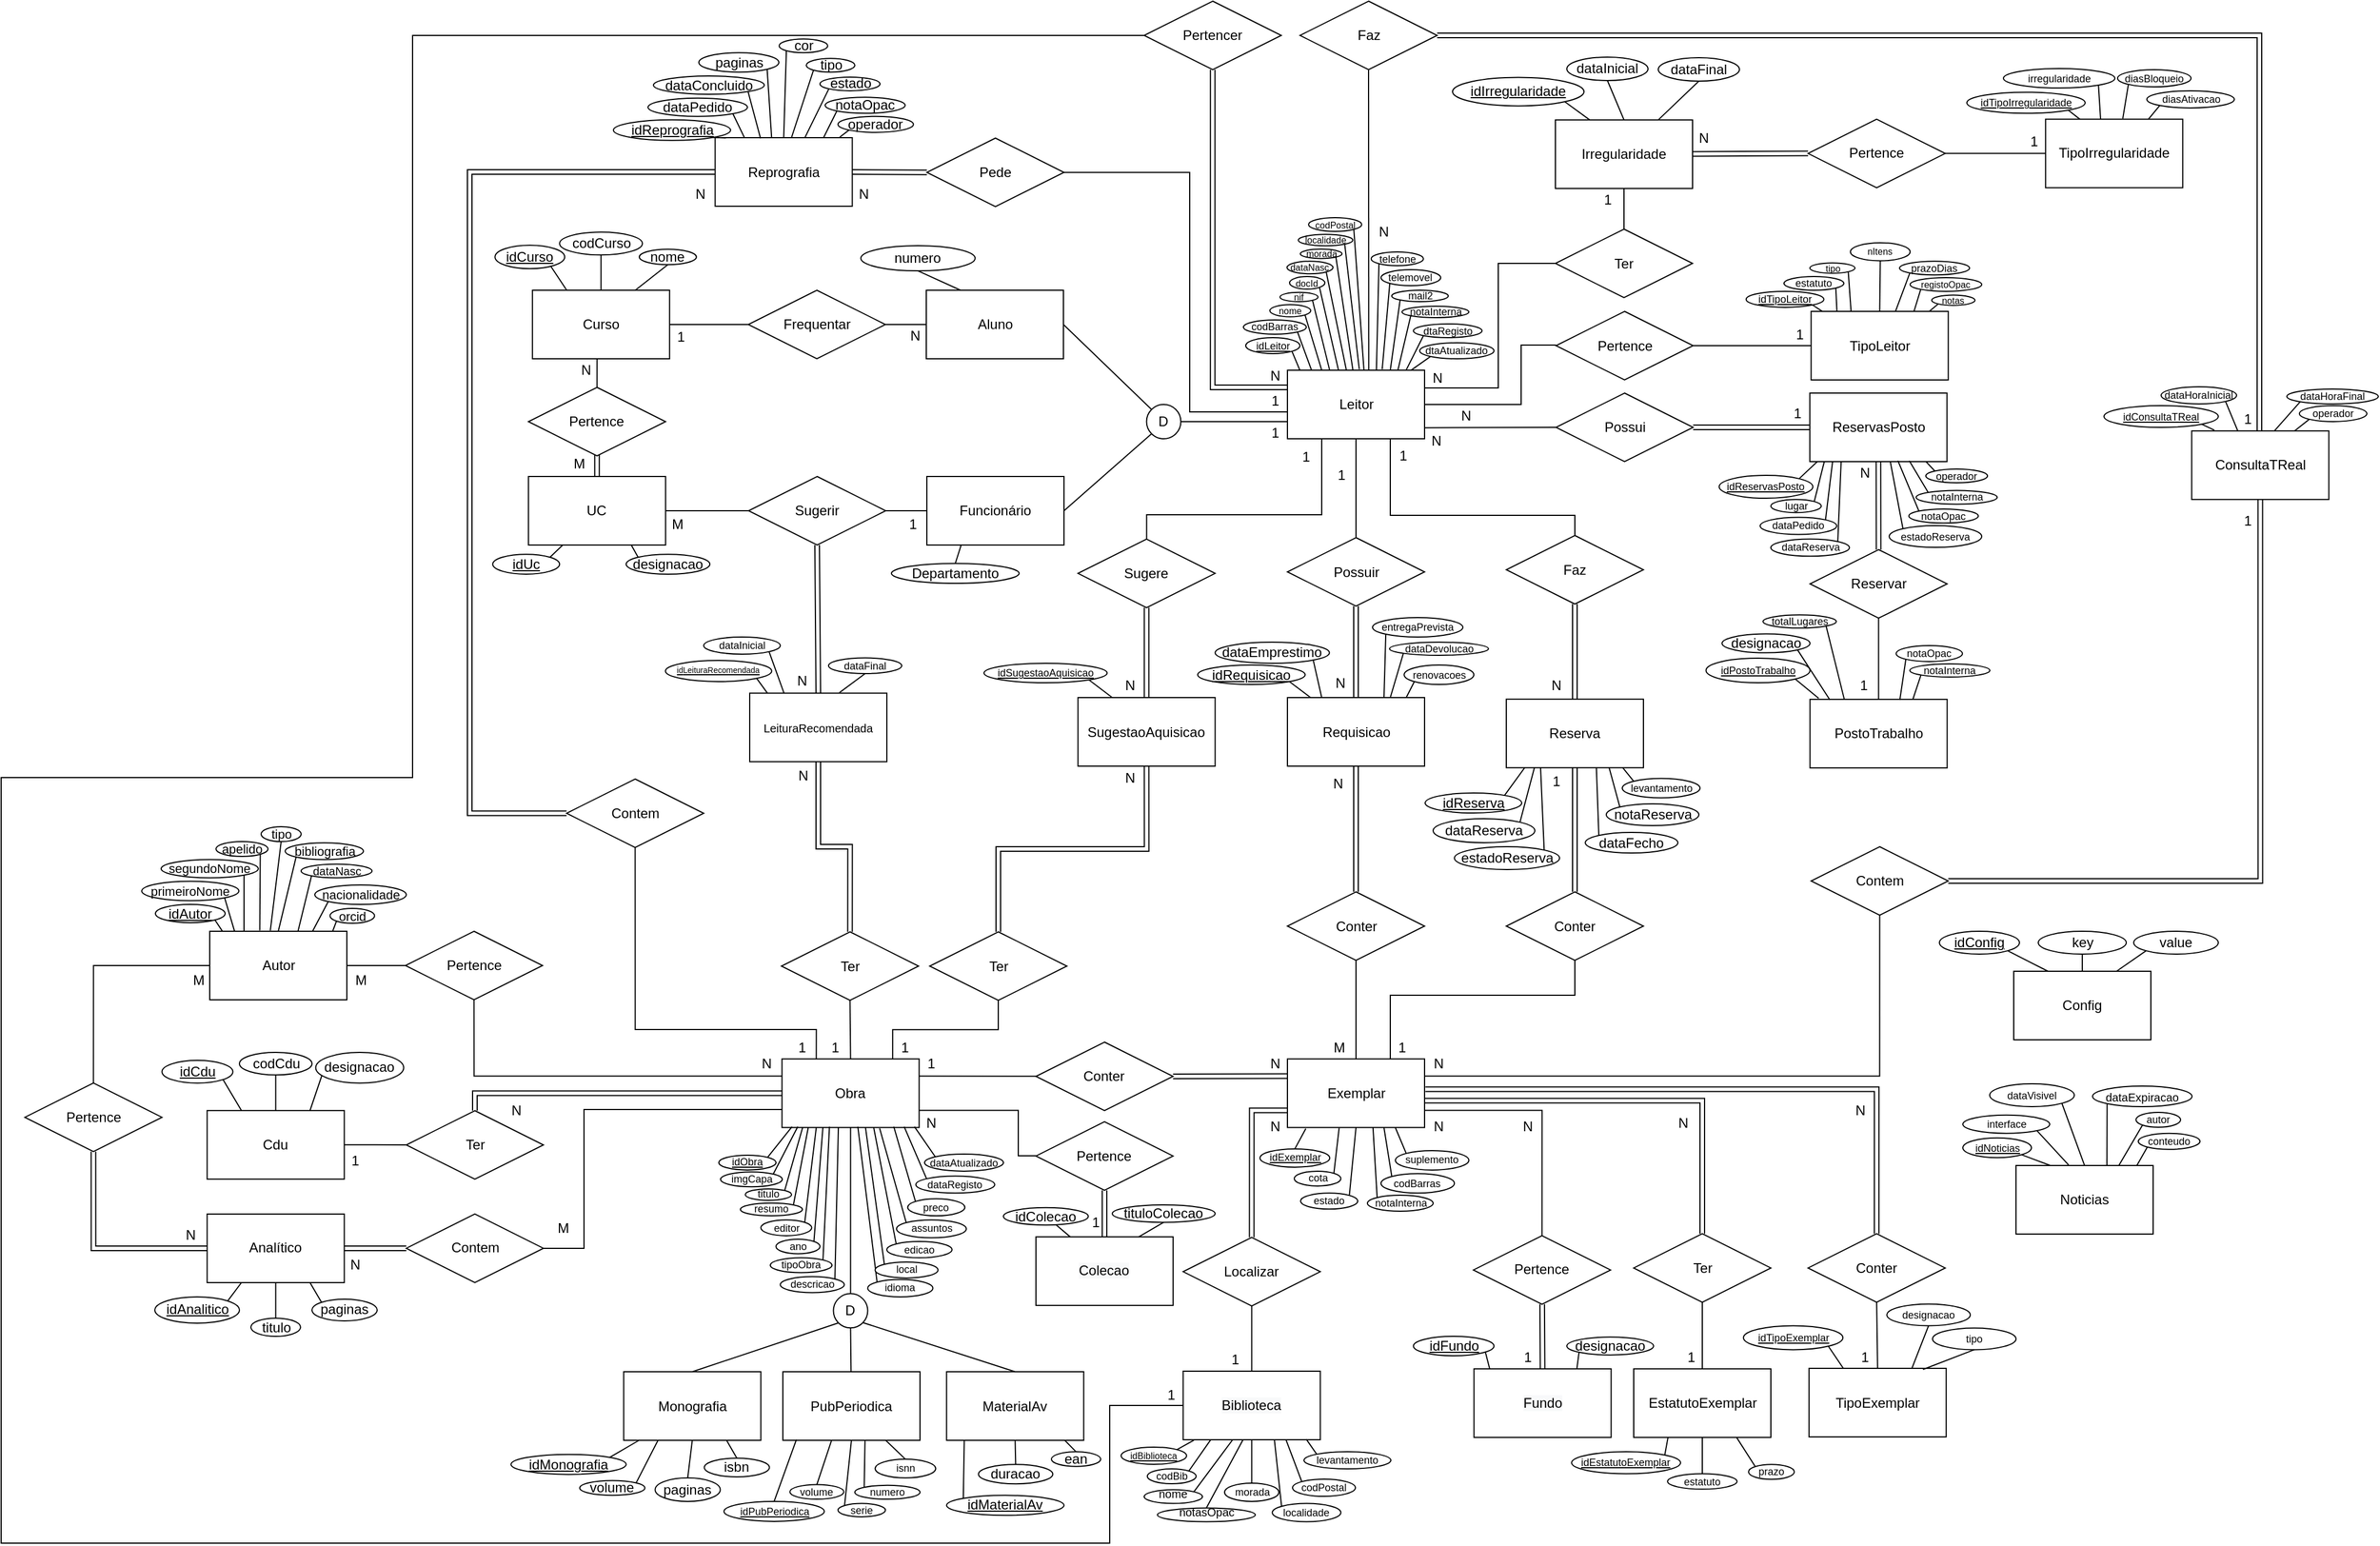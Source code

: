<mxfile version="13.8.9-1" type="device"><diagram id="0HZFB2hVKmwWLSMNFKpY" name="Page-1"><mxGraphModel dx="590" dy="368" grid="1" gridSize="10" guides="1" tooltips="1" connect="1" arrows="1" fold="1" page="1" pageScale="1" pageWidth="827" pageHeight="1169" math="0" shadow="0"><root><mxCell id="0"/><mxCell id="1" parent="0"/><mxCell id="E50lKBZPGD2dNKEQunop-1" style="edgeStyle=orthogonalEdgeStyle;rounded=0;comic=0;orthogonalLoop=1;jettySize=auto;html=1;exitX=0.5;exitY=1;exitDx=0;exitDy=0;shadow=0;startArrow=none;startFill=0;endArrow=none;endFill=0;strokeColor=#000000;entryX=0.5;entryY=0;entryDx=0;entryDy=0;" parent="1" source="E50lKBZPGD2dNKEQunop-6" target="E50lKBZPGD2dNKEQunop-93" edge="1"><mxGeometry relative="1" as="geometry"><mxPoint x="1495.5" y="570.5" as="targetPoint"/></mxGeometry></mxCell><mxCell id="E50lKBZPGD2dNKEQunop-2" style="edgeStyle=orthogonalEdgeStyle;rounded=0;orthogonalLoop=1;jettySize=auto;html=1;exitX=0.75;exitY=1;exitDx=0;exitDy=0;entryX=0.5;entryY=0;entryDx=0;entryDy=0;endArrow=none;endFill=0;fontSize=10;" parent="1" source="E50lKBZPGD2dNKEQunop-6" target="E50lKBZPGD2dNKEQunop-150" edge="1"><mxGeometry relative="1" as="geometry"><Array as="points"><mxPoint x="1526" y="540"/><mxPoint x="1687" y="540"/></Array></mxGeometry></mxCell><mxCell id="E50lKBZPGD2dNKEQunop-3" style="edgeStyle=none;rounded=0;orthogonalLoop=1;jettySize=auto;html=1;entryX=1;entryY=1;entryDx=0;entryDy=0;endArrow=none;endFill=0;fontSize=8;exitX=0.308;exitY=0.001;exitDx=0;exitDy=0;exitPerimeter=0;" parent="1" source="E50lKBZPGD2dNKEQunop-6" target="E50lKBZPGD2dNKEQunop-36" edge="1"><mxGeometry relative="1" as="geometry"><mxPoint x="1462.5" y="428" as="sourcePoint"/><mxPoint x="1459.742" y="335.03" as="targetPoint"/></mxGeometry></mxCell><mxCell id="E50lKBZPGD2dNKEQunop-4" style="edgeStyle=orthogonalEdgeStyle;rounded=0;orthogonalLoop=1;jettySize=auto;html=1;entryX=0;entryY=0.5;entryDx=0;entryDy=0;endArrow=none;endFill=0;fontSize=9;exitX=1;exitY=0.5;exitDx=0;exitDy=0;" parent="1" source="E50lKBZPGD2dNKEQunop-6" target="E50lKBZPGD2dNKEQunop-180" edge="1"><mxGeometry relative="1" as="geometry"><Array as="points"><mxPoint x="1640" y="443"/><mxPoint x="1640" y="391"/><mxPoint x="1670" y="391"/></Array></mxGeometry></mxCell><mxCell id="E50lKBZPGD2dNKEQunop-5" style="edgeStyle=orthogonalEdgeStyle;rounded=0;orthogonalLoop=1;jettySize=auto;html=1;exitX=0;exitY=0.25;exitDx=0;exitDy=0;entryX=1;entryY=0.5;entryDx=0;entryDy=0;endArrow=none;endFill=0;fontSize=9;" parent="1" source="E50lKBZPGD2dNKEQunop-6" target="E50lKBZPGD2dNKEQunop-92" edge="1"><mxGeometry relative="1" as="geometry"><Array as="points"><mxPoint x="1436" y="449.5"/><mxPoint x="1350" y="449.5"/><mxPoint x="1350" y="239.5"/></Array></mxGeometry></mxCell><mxCell id="E50lKBZPGD2dNKEQunop-6" value="Leitor" style="rounded=0;whiteSpace=wrap;html=1;aspect=fixed;" parent="1" vertex="1"><mxGeometry x="1435.5" y="413" width="120" height="60" as="geometry"/></mxCell><mxCell id="E50lKBZPGD2dNKEQunop-7" value="nome" style="ellipse;whiteSpace=wrap;html=1;fontSize=8;" parent="1" vertex="1"><mxGeometry x="1420.12" y="355.62" width="35.75" height="10.63" as="geometry"/></mxCell><mxCell id="E50lKBZPGD2dNKEQunop-8" style="rounded=0;orthogonalLoop=1;jettySize=auto;html=1;exitX=1;exitY=1;exitDx=0;exitDy=0;endArrow=none;endFill=0;entryX=0.091;entryY=0.001;entryDx=0;entryDy=0;entryPerimeter=0;" parent="1" source="E50lKBZPGD2dNKEQunop-9" target="E50lKBZPGD2dNKEQunop-6" edge="1"><mxGeometry relative="1" as="geometry"><mxPoint x="1380" y="419.5" as="targetPoint"/></mxGeometry></mxCell><mxCell id="E50lKBZPGD2dNKEQunop-9" value="idLeitor" style="ellipse;whiteSpace=wrap;html=1;fontStyle=4;fontSize=9;" parent="1" vertex="1"><mxGeometry x="1399.0" y="384.5" width="47.5" height="14" as="geometry"/></mxCell><mxCell id="E50lKBZPGD2dNKEQunop-10" value="&lt;div style=&quot;font-size: 8px;&quot;&gt;morada&lt;/div&gt;" style="ellipse;whiteSpace=wrap;html=1;fontSize=8;" parent="1" vertex="1"><mxGeometry x="1446.75" y="307.06" width="36.5" height="8.13" as="geometry"/></mxCell><mxCell id="E50lKBZPGD2dNKEQunop-11" style="edgeStyle=none;rounded=0;orthogonalLoop=1;jettySize=auto;html=1;entryX=0;entryY=1;entryDx=0;entryDy=0;endArrow=none;endFill=0;fontSize=10;exitX=0.791;exitY=-0.002;exitDx=0;exitDy=0;exitPerimeter=0;" parent="1" source="E50lKBZPGD2dNKEQunop-13" target="E50lKBZPGD2dNKEQunop-184" edge="1"><mxGeometry relative="1" as="geometry"><mxPoint x="1012.25" y="215.5" as="sourcePoint"/></mxGeometry></mxCell><mxCell id="E50lKBZPGD2dNKEQunop-12" style="shape=link;rounded=0;orthogonalLoop=1;jettySize=auto;html=1;endArrow=none;endFill=0;fontSize=8;exitX=0;exitY=0.5;exitDx=0;exitDy=0;entryX=0;entryY=0.5;entryDx=0;entryDy=0;edgeStyle=orthogonalEdgeStyle;" parent="1" source="E50lKBZPGD2dNKEQunop-13" target="E50lKBZPGD2dNKEQunop-357" edge="1"><mxGeometry relative="1" as="geometry"><mxPoint x="820" y="209.5" as="sourcePoint"/><Array as="points"><mxPoint x="720" y="240"/><mxPoint x="720" y="801"/></Array></mxGeometry></mxCell><mxCell id="E50lKBZPGD2dNKEQunop-13" value="Reprografia" style="rounded=0;whiteSpace=wrap;html=1;aspect=fixed;" parent="1" vertex="1"><mxGeometry x="934.75" y="209.5" width="120" height="60" as="geometry"/></mxCell><mxCell id="E50lKBZPGD2dNKEQunop-14" value="" style="html=1;entryX=0;entryY=0.5;entryDx=0;entryDy=0;exitX=1;exitY=0.5;exitDx=0;exitDy=0;startArrow=none;startFill=0;endArrow=none;endFill=0;shape=link;" parent="1" source="E50lKBZPGD2dNKEQunop-13" target="E50lKBZPGD2dNKEQunop-92" edge="1"><mxGeometry width="50" height="50" relative="1" as="geometry"><mxPoint x="1029.25" y="466" as="sourcePoint"/><mxPoint x="1141.25" y="247.5" as="targetPoint"/></mxGeometry></mxCell><mxCell id="E50lKBZPGD2dNKEQunop-15" value="idReprografia" style="ellipse;whiteSpace=wrap;html=1;fontStyle=4" parent="1" vertex="1"><mxGeometry x="845.75" y="193.87" width="102.5" height="18" as="geometry"/></mxCell><mxCell id="E50lKBZPGD2dNKEQunop-16" style="rounded=0;orthogonalLoop=1;jettySize=auto;html=1;endArrow=none;endFill=0;exitX=1;exitY=1;exitDx=0;exitDy=0;entryX=0.215;entryY=0.005;entryDx=0;entryDy=0;entryPerimeter=0;" parent="1" source="E50lKBZPGD2dNKEQunop-142" target="E50lKBZPGD2dNKEQunop-13" edge="1"><mxGeometry relative="1" as="geometry"><mxPoint x="892.25" y="150.5" as="sourcePoint"/><mxPoint x="982.25" y="217.5" as="targetPoint"/></mxGeometry></mxCell><mxCell id="E50lKBZPGD2dNKEQunop-17" value="paginas" style="ellipse;whiteSpace=wrap;html=1;" parent="1" vertex="1"><mxGeometry x="920.5" y="135.12" width="70" height="17" as="geometry"/></mxCell><mxCell id="E50lKBZPGD2dNKEQunop-18" style="rounded=0;orthogonalLoop=1;jettySize=auto;html=1;exitX=1;exitY=1;exitDx=0;exitDy=0;endArrow=none;endFill=0;entryX=0.331;entryY=0.011;entryDx=0;entryDy=0;entryPerimeter=0;" parent="1" source="E50lKBZPGD2dNKEQunop-143" target="E50lKBZPGD2dNKEQunop-13" edge="1"><mxGeometry relative="1" as="geometry"><mxPoint x="972.25" y="217.5" as="targetPoint"/><mxPoint x="987.25" y="155.75" as="sourcePoint"/></mxGeometry></mxCell><mxCell id="E50lKBZPGD2dNKEQunop-19" style="rounded=0;orthogonalLoop=1;jettySize=auto;html=1;endArrow=none;endFill=0;exitX=0;exitY=1;exitDx=0;exitDy=0;entryX=0.653;entryY=0.005;entryDx=0;entryDy=0;entryPerimeter=0;" parent="1" source="E50lKBZPGD2dNKEQunop-141" target="E50lKBZPGD2dNKEQunop-13" edge="1"><mxGeometry relative="1" as="geometry"><mxPoint x="1057.257" y="155.719" as="sourcePoint"/><mxPoint x="1018.25" y="216.5" as="targetPoint"/></mxGeometry></mxCell><mxCell id="E50lKBZPGD2dNKEQunop-20" style="rounded=0;orthogonalLoop=1;jettySize=auto;html=1;exitX=1;exitY=1;exitDx=0;exitDy=0;endArrow=none;endFill=0;elbow=vertical;entryX=0.078;entryY=0.005;entryDx=0;entryDy=0;entryPerimeter=0;" parent="1" source="E50lKBZPGD2dNKEQunop-15" target="E50lKBZPGD2dNKEQunop-13" edge="1"><mxGeometry relative="1" as="geometry"><mxPoint x="1170.25" y="-2.25" as="sourcePoint"/><mxPoint x="949.25" y="216.5" as="targetPoint"/></mxGeometry></mxCell><mxCell id="E50lKBZPGD2dNKEQunop-21" value="&lt;div style=&quot;font-size: 9px&quot;&gt;telemovel&lt;/div&gt;" style="ellipse;whiteSpace=wrap;html=1;fontSize=9;" parent="1" vertex="1"><mxGeometry x="1517.37" y="325.06" width="52.25" height="14" as="geometry"/></mxCell><mxCell id="E50lKBZPGD2dNKEQunop-22" style="edgeStyle=orthogonalEdgeStyle;rounded=0;orthogonalLoop=1;jettySize=auto;html=1;exitX=0;exitY=0.25;exitDx=0;exitDy=0;endArrow=none;endFill=0;fontFamily=Helvetica;fontSize=7;entryX=0.5;entryY=1;entryDx=0;entryDy=0;" parent="1" source="E50lKBZPGD2dNKEQunop-25" target="E50lKBZPGD2dNKEQunop-404" edge="1"><mxGeometry relative="1" as="geometry"><mxPoint x="640" y="1045.778" as="targetPoint"/></mxGeometry></mxCell><mxCell id="E50lKBZPGD2dNKEQunop-23" style="edgeStyle=orthogonalEdgeStyle;rounded=0;orthogonalLoop=1;jettySize=auto;html=1;exitX=0.807;exitY=-0.004;exitDx=0;exitDy=0;entryX=0.5;entryY=1;entryDx=0;entryDy=0;endArrow=none;endFill=0;fontSize=8;exitPerimeter=0;" parent="1" source="E50lKBZPGD2dNKEQunop-25" target="E50lKBZPGD2dNKEQunop-336" edge="1"><mxGeometry relative="1" as="geometry"/></mxCell><mxCell id="E50lKBZPGD2dNKEQunop-24" style="edgeStyle=orthogonalEdgeStyle;rounded=0;orthogonalLoop=1;jettySize=auto;html=1;exitX=1;exitY=0.75;exitDx=0;exitDy=0;entryX=0;entryY=0.5;entryDx=0;entryDy=0;endArrow=none;endFill=0;fontSize=10;" parent="1" source="E50lKBZPGD2dNKEQunop-25" target="E50lKBZPGD2dNKEQunop-414" edge="1"><mxGeometry relative="1" as="geometry"><Array as="points"><mxPoint x="1200" y="1060.5"/><mxPoint x="1200" y="1100.5"/><mxPoint x="1220" y="1100.5"/></Array></mxGeometry></mxCell><mxCell id="E50lKBZPGD2dNKEQunop-25" value="Obra" style="rounded=0;whiteSpace=wrap;html=1;aspect=fixed;" parent="1" vertex="1"><mxGeometry x="993.25" y="1015.75" width="120" height="60" as="geometry"/></mxCell><mxCell id="E50lKBZPGD2dNKEQunop-26" style="rounded=0;orthogonalLoop=1;jettySize=auto;html=1;endArrow=none;endFill=0;entryX=1;entryY=0;entryDx=0;entryDy=0;exitX=0.073;exitY=0.988;exitDx=0;exitDy=0;exitPerimeter=0;" parent="1" source="E50lKBZPGD2dNKEQunop-25" target="E50lKBZPGD2dNKEQunop-27" edge="1"><mxGeometry relative="1" as="geometry"><mxPoint x="970" y="1076.5" as="sourcePoint"/><mxPoint x="979" y="1091.75" as="targetPoint"/></mxGeometry></mxCell><mxCell id="E50lKBZPGD2dNKEQunop-27" value="idObra" style="ellipse;whiteSpace=wrap;html=1;fontStyle=4;fontSize=9;" parent="1" vertex="1"><mxGeometry x="938" y="1099.94" width="50" height="13" as="geometry"/></mxCell><mxCell id="E50lKBZPGD2dNKEQunop-28" style="rounded=0;orthogonalLoop=1;jettySize=auto;html=1;endArrow=none;endFill=0;exitX=1;exitY=0;exitDx=0;exitDy=0;entryX=0.151;entryY=0.996;entryDx=0;entryDy=0;entryPerimeter=0;" parent="1" source="E50lKBZPGD2dNKEQunop-29" target="E50lKBZPGD2dNKEQunop-25" edge="1"><mxGeometry relative="1" as="geometry"><mxPoint x="1049" y="1071.75" as="sourcePoint"/><mxPoint x="933" y="1381.75" as="targetPoint"/></mxGeometry></mxCell><mxCell id="E50lKBZPGD2dNKEQunop-29" value="titulo" style="ellipse;whiteSpace=wrap;html=1;fontSize=9;" parent="1" vertex="1"><mxGeometry x="961.12" y="1129.44" width="40.5" height="10" as="geometry"/></mxCell><mxCell id="E50lKBZPGD2dNKEQunop-30" style="rounded=0;orthogonalLoop=1;jettySize=auto;html=1;entryX=0.5;entryY=0;entryDx=0;entryDy=0;shape=link;exitX=1.006;exitY=0.442;exitDx=0;exitDy=0;exitPerimeter=0;edgeStyle=orthogonalEdgeStyle;" parent="1" source="E50lKBZPGD2dNKEQunop-32" target="E50lKBZPGD2dNKEQunop-108" edge="1"><mxGeometry relative="1" as="geometry"/></mxCell><mxCell id="E50lKBZPGD2dNKEQunop-31" style="edgeStyle=orthogonalEdgeStyle;rounded=0;orthogonalLoop=1;jettySize=auto;html=1;exitX=0.75;exitY=0;exitDx=0;exitDy=0;endArrow=none;endFill=0;fontSize=10;entryX=0.5;entryY=1;entryDx=0;entryDy=0;" parent="1" source="E50lKBZPGD2dNKEQunop-32" target="E50lKBZPGD2dNKEQunop-233" edge="1"><mxGeometry relative="1" as="geometry"><mxPoint x="1700" y="899.5" as="targetPoint"/><Array as="points"><mxPoint x="1526" y="960"/><mxPoint x="1687" y="960"/></Array></mxGeometry></mxCell><mxCell id="E50lKBZPGD2dNKEQunop-32" value="Exemplar" style="rounded=0;whiteSpace=wrap;html=1;aspect=fixed;" parent="1" vertex="1"><mxGeometry x="1435.5" y="1015.75" width="120" height="60" as="geometry"/></mxCell><mxCell id="E50lKBZPGD2dNKEQunop-33" style="edgeStyle=orthogonalEdgeStyle;shape=link;rounded=0;orthogonalLoop=1;jettySize=auto;html=1;entryX=0.5;entryY=1;entryDx=0;entryDy=0;exitX=0.5;exitY=0;exitDx=0;exitDy=0;" parent="1" source="E50lKBZPGD2dNKEQunop-86" target="E50lKBZPGD2dNKEQunop-70" edge="1"><mxGeometry relative="1" as="geometry"><mxPoint x="1495.5" y="880.75" as="sourcePoint"/></mxGeometry></mxCell><mxCell id="E50lKBZPGD2dNKEQunop-34" value="N" style="text;html=1;strokeColor=none;fillColor=none;align=center;verticalAlign=middle;whiteSpace=wrap;rounded=0;" parent="1" vertex="1"><mxGeometry x="1414.5" y="1009.5" width="20" height="20" as="geometry"/></mxCell><mxCell id="E50lKBZPGD2dNKEQunop-35" style="rounded=0;orthogonalLoop=1;jettySize=auto;html=1;endArrow=none;endFill=0;exitX=1;exitY=1;exitDx=0;exitDy=0;entryX=0.176;entryY=0.001;entryDx=0;entryDy=0;entryPerimeter=0;" parent="1" source="E50lKBZPGD2dNKEQunop-244" target="E50lKBZPGD2dNKEQunop-6" edge="1"><mxGeometry relative="1" as="geometry"><mxPoint x="1450" y="427.5" as="targetPoint"/><mxPoint x="1449" y="356.5" as="sourcePoint"/></mxGeometry></mxCell><mxCell id="E50lKBZPGD2dNKEQunop-36" value="&lt;div style=&quot;font-size: 8px;&quot;&gt;nif&lt;/div&gt;" style="ellipse;whiteSpace=wrap;html=1;fontSize=8;" parent="1" vertex="1"><mxGeometry x="1429" y="344.88" width="33.25" height="8.12" as="geometry"/></mxCell><mxCell id="E50lKBZPGD2dNKEQunop-37" style="rounded=0;orthogonalLoop=1;jettySize=auto;html=1;endArrow=none;endFill=0;exitX=1;exitY=0;exitDx=0;exitDy=0;entryX=0.298;entryY=1.004;entryDx=0;entryDy=0;entryPerimeter=0;" parent="1" source="E50lKBZPGD2dNKEQunop-40" target="E50lKBZPGD2dNKEQunop-25" edge="1"><mxGeometry relative="1" as="geometry"><mxPoint x="990" y="1209.5" as="sourcePoint"/><mxPoint x="1030" y="1075.5" as="targetPoint"/></mxGeometry></mxCell><mxCell id="E50lKBZPGD2dNKEQunop-38" value="EstatutoExemplar" style="rounded=0;whiteSpace=wrap;html=1;aspect=fixed;" parent="1" vertex="1"><mxGeometry x="1738.5" y="1286.95" width="120" height="60" as="geometry"/></mxCell><mxCell id="E50lKBZPGD2dNKEQunop-39" value="editor" style="ellipse;whiteSpace=wrap;html=1;fontSize=9;" parent="1" vertex="1"><mxGeometry x="974.75" y="1156.62" width="44.5" height="13.82" as="geometry"/></mxCell><mxCell id="E50lKBZPGD2dNKEQunop-40" value="ano" style="ellipse;whiteSpace=wrap;html=1;fontSize=9;" parent="1" vertex="1"><mxGeometry x="988" y="1173.52" width="38.5" height="12.76" as="geometry"/></mxCell><mxCell id="E50lKBZPGD2dNKEQunop-41" value="resumo" style="ellipse;whiteSpace=wrap;html=1;fontSize=9;" parent="1" vertex="1"><mxGeometry x="956.87" y="1141.88" width="54.25" height="11.14" as="geometry"/></mxCell><mxCell id="E50lKBZPGD2dNKEQunop-42" value="assuntos" style="ellipse;whiteSpace=wrap;html=1;fontSize=9;" parent="1" vertex="1"><mxGeometry x="1093.5" y="1156.62" width="61" height="15.69" as="geometry"/></mxCell><mxCell id="E50lKBZPGD2dNKEQunop-43" value="cota" style="ellipse;whiteSpace=wrap;html=1;fontSize=9;" parent="1" vertex="1"><mxGeometry x="1441.5" y="1113.94" width="40.75" height="13" as="geometry"/></mxCell><mxCell id="E50lKBZPGD2dNKEQunop-44" value="idEstatutoExemplar" style="ellipse;whiteSpace=wrap;html=1;fontStyle=4;fontSize=9;" parent="1" vertex="1"><mxGeometry x="1684.13" y="1359.56" width="95.37" height="19.24" as="geometry"/></mxCell><mxCell id="E50lKBZPGD2dNKEQunop-45" value="estatuto" style="ellipse;whiteSpace=wrap;html=1;fontSize=9;" parent="1" vertex="1"><mxGeometry x="1768.12" y="1378.8" width="60.75" height="13.48" as="geometry"/></mxCell><mxCell id="E50lKBZPGD2dNKEQunop-46" value="prazo" style="ellipse;whiteSpace=wrap;html=1;verticalAlign=middle;fontSize=9;" parent="1" vertex="1"><mxGeometry x="1839" y="1370.62" width="40" height="13" as="geometry"/></mxCell><mxCell id="E50lKBZPGD2dNKEQunop-47" style="rounded=0;orthogonalLoop=1;jettySize=auto;html=1;endArrow=none;endFill=0;entryX=0.25;entryY=1;entryDx=0;entryDy=0;exitX=1;exitY=0;exitDx=0;exitDy=0;" parent="1" source="E50lKBZPGD2dNKEQunop-44" target="E50lKBZPGD2dNKEQunop-38" edge="1"><mxGeometry relative="1" as="geometry"><mxPoint x="1769" y="1447.5" as="sourcePoint"/><mxPoint x="1766" y="1311.5" as="targetPoint"/></mxGeometry></mxCell><mxCell id="E50lKBZPGD2dNKEQunop-48" style="rounded=0;orthogonalLoop=1;jettySize=auto;html=1;endArrow=none;endFill=0;exitX=0.5;exitY=0;exitDx=0;exitDy=0;entryX=0.5;entryY=1;entryDx=0;entryDy=0;" parent="1" source="E50lKBZPGD2dNKEQunop-45" target="E50lKBZPGD2dNKEQunop-38" edge="1"><mxGeometry relative="1" as="geometry"><mxPoint x="1781" y="1421.93" as="sourcePoint"/><mxPoint x="1804" y="1381.93" as="targetPoint"/></mxGeometry></mxCell><mxCell id="E50lKBZPGD2dNKEQunop-49" style="rounded=0;orthogonalLoop=1;jettySize=auto;html=1;endArrow=none;endFill=0;exitX=0;exitY=0;exitDx=0;exitDy=0;entryX=0.75;entryY=1;entryDx=0;entryDy=0;" parent="1" source="E50lKBZPGD2dNKEQunop-46" target="E50lKBZPGD2dNKEQunop-38" edge="1"><mxGeometry relative="1" as="geometry"><mxPoint x="1832" y="1461.93" as="sourcePoint"/><mxPoint x="1834" y="1381.93" as="targetPoint"/></mxGeometry></mxCell><mxCell id="E50lKBZPGD2dNKEQunop-50" style="rounded=0;orthogonalLoop=1;jettySize=auto;html=1;endArrow=none;endFill=0;entryX=0.5;entryY=1;entryDx=0;entryDy=0;exitX=0.5;exitY=0;exitDx=0;exitDy=0;" parent="1" source="E50lKBZPGD2dNKEQunop-38" target="E50lKBZPGD2dNKEQunop-87" edge="1"><mxGeometry relative="1" as="geometry"><mxPoint x="1689.46" y="1290.93" as="sourcePoint"/><mxPoint x="1894.25" y="1051.18" as="targetPoint"/></mxGeometry></mxCell><mxCell id="E50lKBZPGD2dNKEQunop-51" value="1" style="text;html=1;strokeColor=none;fillColor=none;align=center;verticalAlign=middle;whiteSpace=wrap;rounded=0;" parent="1" vertex="1"><mxGeometry x="1778.62" y="1266.95" width="20" height="20" as="geometry"/></mxCell><mxCell id="E50lKBZPGD2dNKEQunop-52" value="idExemplar" style="ellipse;whiteSpace=wrap;html=1;fontStyle=4;fontSize=9;" parent="1" vertex="1"><mxGeometry x="1411.5" y="1094.44" width="61" height="16" as="geometry"/></mxCell><mxCell id="E50lKBZPGD2dNKEQunop-53" style="rounded=0;orthogonalLoop=1;jettySize=auto;html=1;endArrow=none;endFill=0;entryX=0.134;entryY=1.017;entryDx=0;entryDy=0;exitX=0.5;exitY=0;exitDx=0;exitDy=0;entryPerimeter=0;" parent="1" source="E50lKBZPGD2dNKEQunop-52" target="E50lKBZPGD2dNKEQunop-32" edge="1"><mxGeometry relative="1" as="geometry"><mxPoint x="1398.4" y="1075.75" as="sourcePoint"/><mxPoint x="1380.503" y="1045.25" as="targetPoint"/></mxGeometry></mxCell><mxCell id="E50lKBZPGD2dNKEQunop-54" style="rounded=0;orthogonalLoop=1;jettySize=auto;html=1;endArrow=none;endFill=0;exitX=1;exitY=0;exitDx=0;exitDy=0;entryX=0.377;entryY=1.008;entryDx=0;entryDy=0;entryPerimeter=0;" parent="1" source="E50lKBZPGD2dNKEQunop-43" target="E50lKBZPGD2dNKEQunop-32" edge="1"><mxGeometry relative="1" as="geometry"><mxPoint x="1612" y="1074.75" as="sourcePoint"/><mxPoint x="1530.5" y="1051.5" as="targetPoint"/></mxGeometry></mxCell><mxCell id="E50lKBZPGD2dNKEQunop-55" style="rounded=0;orthogonalLoop=1;jettySize=auto;html=1;entryX=0.25;entryY=0;entryDx=0;entryDy=0;endArrow=none;endFill=0;exitX=0.5;exitY=1;exitDx=0;exitDy=0;edgeStyle=orthogonalEdgeStyle;" parent="1" source="E50lKBZPGD2dNKEQunop-357" target="E50lKBZPGD2dNKEQunop-25" edge="1"><mxGeometry relative="1" as="geometry"><mxPoint x="757.5" y="961.5" as="sourcePoint"/><Array as="points"><mxPoint x="865" y="990"/><mxPoint x="1023" y="990"/></Array></mxGeometry></mxCell><mxCell id="E50lKBZPGD2dNKEQunop-56" style="rounded=0;orthogonalLoop=1;jettySize=auto;html=1;exitX=1;exitY=1;exitDx=0;exitDy=0;endArrow=none;endFill=0;entryX=0.412;entryY=0.005;entryDx=0;entryDy=0;entryPerimeter=0;" parent="1" source="E50lKBZPGD2dNKEQunop-17" target="E50lKBZPGD2dNKEQunop-13" edge="1"><mxGeometry relative="1" as="geometry"><mxPoint x="995.25" y="217.5" as="targetPoint"/><mxPoint x="1444.25" y="-23.25" as="sourcePoint"/></mxGeometry></mxCell><mxCell id="E50lKBZPGD2dNKEQunop-58" style="rounded=0;comic=0;orthogonalLoop=1;jettySize=auto;html=1;entryX=0;entryY=0.5;entryDx=0;entryDy=0;shadow=0;endArrow=none;endFill=0;strokeColor=#000000;exitX=0.5;exitY=0;exitDx=0;exitDy=0;shape=link;edgeStyle=orthogonalEdgeStyle;" parent="1" source="E50lKBZPGD2dNKEQunop-91" target="E50lKBZPGD2dNKEQunop-25" edge="1"><mxGeometry relative="1" as="geometry"><mxPoint x="758.0" y="1139.5" as="sourcePoint"/><Array as="points"><mxPoint x="725" y="1046"/></Array></mxGeometry></mxCell><mxCell id="E50lKBZPGD2dNKEQunop-60" value="N" style="text;html=1;strokeColor=none;fillColor=none;align=center;verticalAlign=middle;whiteSpace=wrap;rounded=0;" parent="1" vertex="1"><mxGeometry x="1470.25" y="764.75" width="20" height="20" as="geometry"/></mxCell><mxCell id="E50lKBZPGD2dNKEQunop-61" value="idReq&lt;span style=&quot;text-decoration: none&quot;&gt;uisicao&lt;/span&gt;" style="ellipse;whiteSpace=wrap;html=1;fontStyle=4" parent="1" vertex="1"><mxGeometry x="1357" y="671" width="94" height="17" as="geometry"/></mxCell><mxCell id="E50lKBZPGD2dNKEQunop-62" style="rounded=0;orthogonalLoop=1;jettySize=auto;html=1;endArrow=none;endFill=0;entryX=1;entryY=1;entryDx=0;entryDy=0;exitX=0.191;exitY=0.033;exitDx=0;exitDy=0;exitPerimeter=0;" parent="1" source="E50lKBZPGD2dNKEQunop-70" target="E50lKBZPGD2dNKEQunop-61" edge="1"><mxGeometry relative="1" as="geometry"><mxPoint x="1853.661" y="1051.25" as="sourcePoint"/><mxPoint x="1835.585" y="1075.669" as="targetPoint"/></mxGeometry></mxCell><mxCell id="E50lKBZPGD2dNKEQunop-63" value="renovacoes" style="ellipse;whiteSpace=wrap;html=1;fontSize=9;" parent="1" vertex="1"><mxGeometry x="1537.63" y="671" width="61" height="17" as="geometry"/></mxCell><mxCell id="E50lKBZPGD2dNKEQunop-64" style="rounded=0;orthogonalLoop=1;jettySize=auto;html=1;endArrow=none;endFill=0;exitX=0;exitY=1;exitDx=0;exitDy=0;entryX=0.863;entryY=0.012;entryDx=0;entryDy=0;entryPerimeter=0;" parent="1" source="E50lKBZPGD2dNKEQunop-63" target="E50lKBZPGD2dNKEQunop-70" edge="1"><mxGeometry relative="1" as="geometry"><mxPoint x="1975.75" y="1119.5" as="sourcePoint"/><mxPoint x="1947.15" y="1052.76" as="targetPoint"/></mxGeometry></mxCell><mxCell id="E50lKBZPGD2dNKEQunop-66" value="idioma" style="ellipse;whiteSpace=wrap;html=1;fontSize=9;" parent="1" vertex="1"><mxGeometry x="1068.25" y="1208.78" width="57" height="15.22" as="geometry"/></mxCell><mxCell id="E50lKBZPGD2dNKEQunop-67" value="isbn" style="ellipse;whiteSpace=wrap;html=1;" parent="1" vertex="1"><mxGeometry x="925.25" y="1365.11" width="57" height="16.37" as="geometry"/></mxCell><mxCell id="E50lKBZPGD2dNKEQunop-68" value="N" style="text;html=1;strokeColor=none;fillColor=none;align=center;verticalAlign=middle;whiteSpace=wrap;rounded=0;" parent="1" vertex="1"><mxGeometry x="1558" y="1064.62" width="20" height="20" as="geometry"/></mxCell><mxCell id="E50lKBZPGD2dNKEQunop-69" style="edgeStyle=orthogonalEdgeStyle;rounded=0;comic=0;orthogonalLoop=1;jettySize=auto;html=1;entryX=0.5;entryY=0;entryDx=0;entryDy=0;shadow=0;startArrow=none;startFill=0;endArrow=none;endFill=0;strokeColor=#000000;exitX=0.5;exitY=1;exitDx=0;exitDy=0;" parent="1" source="E50lKBZPGD2dNKEQunop-86" target="E50lKBZPGD2dNKEQunop-32" edge="1"><mxGeometry relative="1" as="geometry"><mxPoint x="1495.5" y="960.75" as="sourcePoint"/></mxGeometry></mxCell><mxCell id="E50lKBZPGD2dNKEQunop-70" value="Requisicao" style="rounded=0;whiteSpace=wrap;html=1;aspect=fixed;" parent="1" vertex="1"><mxGeometry x="1435.5" y="699.5" width="120" height="60" as="geometry"/></mxCell><mxCell id="E50lKBZPGD2dNKEQunop-71" style="edgeStyle=orthogonalEdgeStyle;rounded=0;comic=0;orthogonalLoop=1;jettySize=auto;html=1;shadow=0;startArrow=none;startFill=0;endArrow=none;endFill=0;strokeColor=#000000;shape=link;entryX=0.5;entryY=0;entryDx=0;entryDy=0;exitX=0.5;exitY=1;exitDx=0;exitDy=0;" parent="1" source="E50lKBZPGD2dNKEQunop-93" target="E50lKBZPGD2dNKEQunop-70" edge="1"><mxGeometry relative="1" as="geometry"><mxPoint x="1622" y="920.12" as="targetPoint"/><mxPoint x="1495.5" y="715.5" as="sourcePoint"/></mxGeometry></mxCell><mxCell id="E50lKBZPGD2dNKEQunop-72" value="M" style="text;html=1;strokeColor=none;fillColor=none;align=center;verticalAlign=middle;whiteSpace=wrap;rounded=0;" parent="1" vertex="1"><mxGeometry x="1470.5" y="995.75" width="20" height="20" as="geometry"/></mxCell><mxCell id="E50lKBZPGD2dNKEQunop-73" value="1" style="text;html=1;strokeColor=none;fillColor=none;align=center;verticalAlign=middle;whiteSpace=wrap;rounded=0;" parent="1" vertex="1"><mxGeometry x="1472.5" y="494.5" width="20" height="20" as="geometry"/></mxCell><mxCell id="E50lKBZPGD2dNKEQunop-74" value="dataEmprestimo&lt;br&gt;" style="ellipse;whiteSpace=wrap;html=1;" parent="1" vertex="1"><mxGeometry x="1372.25" y="651" width="100" height="18.5" as="geometry"/></mxCell><mxCell id="E50lKBZPGD2dNKEQunop-75" style="rounded=0;orthogonalLoop=1;jettySize=auto;html=1;endArrow=none;endFill=0;entryX=1;entryY=1;entryDx=0;entryDy=0;exitX=0.25;exitY=0;exitDx=0;exitDy=0;" parent="1" source="E50lKBZPGD2dNKEQunop-70" target="E50lKBZPGD2dNKEQunop-74" edge="1"><mxGeometry relative="1" as="geometry"><mxPoint x="1465.5" y="774.5" as="sourcePoint"/><mxPoint x="1445.5" y="724.5" as="targetPoint"/></mxGeometry></mxCell><mxCell id="E50lKBZPGD2dNKEQunop-76" style="rounded=0;orthogonalLoop=1;jettySize=auto;html=1;endArrow=none;endFill=0;entryX=0;entryY=1;entryDx=0;entryDy=0;" parent="1" target="E50lKBZPGD2dNKEQunop-77" edge="1"><mxGeometry relative="1" as="geometry"><mxPoint x="1520" y="699.5" as="sourcePoint"/><mxPoint x="1594.75" y="786.62" as="targetPoint"/></mxGeometry></mxCell><mxCell id="E50lKBZPGD2dNKEQunop-77" value="entregaPrevista" style="ellipse;whiteSpace=wrap;html=1;fontSize=9;" parent="1" vertex="1"><mxGeometry x="1510" y="629.5" width="79" height="17" as="geometry"/></mxCell><mxCell id="E50lKBZPGD2dNKEQunop-78" value="dataDevolucao" style="ellipse;whiteSpace=wrap;html=1;fontSize=9;" parent="1" vertex="1"><mxGeometry x="1524.88" y="651" width="86.5" height="11.5" as="geometry"/></mxCell><mxCell id="E50lKBZPGD2dNKEQunop-79" style="rounded=0;orthogonalLoop=1;jettySize=auto;html=1;endArrow=none;endFill=0;exitX=0.75;exitY=0;exitDx=0;exitDy=0;entryX=0;entryY=1;entryDx=0;entryDy=0;" parent="1" source="E50lKBZPGD2dNKEQunop-70" target="E50lKBZPGD2dNKEQunop-78" edge="1"><mxGeometry relative="1" as="geometry"><mxPoint x="1530.5" y="774.5" as="sourcePoint"/><mxPoint x="1511" y="669.5" as="targetPoint"/></mxGeometry></mxCell><mxCell id="E50lKBZPGD2dNKEQunop-80" style="rounded=0;orthogonalLoop=1;jettySize=auto;html=1;endArrow=none;endFill=0;exitX=0;exitY=0;exitDx=0;exitDy=0;entryX=0.553;entryY=0.988;entryDx=0;entryDy=0;entryPerimeter=0;" parent="1" source="E50lKBZPGD2dNKEQunop-66" target="E50lKBZPGD2dNKEQunop-25" edge="1"><mxGeometry relative="1" as="geometry"><mxPoint x="1344" y="1058.75" as="sourcePoint"/><mxPoint x="1057" y="1109.5" as="targetPoint"/></mxGeometry></mxCell><mxCell id="E50lKBZPGD2dNKEQunop-81" style="rounded=0;orthogonalLoop=1;jettySize=auto;html=1;endArrow=none;endFill=0;exitX=1;exitY=0;exitDx=0;exitDy=0;entryX=0.191;entryY=1.004;entryDx=0;entryDy=0;entryPerimeter=0;" parent="1" source="E50lKBZPGD2dNKEQunop-41" target="E50lKBZPGD2dNKEQunop-25" edge="1"><mxGeometry relative="1" as="geometry"><mxPoint x="1069" y="1189.5" as="sourcePoint"/><mxPoint x="1036.5" y="1075.5" as="targetPoint"/></mxGeometry></mxCell><mxCell id="E50lKBZPGD2dNKEQunop-82" style="rounded=0;orthogonalLoop=1;jettySize=auto;html=1;endArrow=none;endFill=0;exitX=1;exitY=0;exitDx=0;exitDy=0;entryX=0.25;entryY=1;entryDx=0;entryDy=0;" parent="1" source="E50lKBZPGD2dNKEQunop-39" target="E50lKBZPGD2dNKEQunop-25" edge="1"><mxGeometry relative="1" as="geometry"><mxPoint x="1069" y="1189.5" as="sourcePoint"/><mxPoint x="1046.5" y="1075.5" as="targetPoint"/></mxGeometry></mxCell><mxCell id="E50lKBZPGD2dNKEQunop-83" style="rounded=0;orthogonalLoop=1;jettySize=auto;html=1;endArrow=none;endFill=0;exitX=0.5;exitY=0;exitDx=0;exitDy=0;entryX=0.75;entryY=1;entryDx=0;entryDy=0;" parent="1" source="E50lKBZPGD2dNKEQunop-67" target="E50lKBZPGD2dNKEQunop-294" edge="1"><mxGeometry relative="1" as="geometry"><mxPoint x="1136" y="1179.5" as="sourcePoint"/><mxPoint x="1106.5" y="1075.5" as="targetPoint"/></mxGeometry></mxCell><mxCell id="E50lKBZPGD2dNKEQunop-84" style="rounded=0;orthogonalLoop=1;jettySize=auto;html=1;endArrow=none;endFill=0;entryX=0.712;entryY=1.012;entryDx=0;entryDy=0;exitX=0;exitY=0;exitDx=0;exitDy=0;entryPerimeter=0;" parent="1" source="E50lKBZPGD2dNKEQunop-42" target="E50lKBZPGD2dNKEQunop-25" edge="1"><mxGeometry relative="1" as="geometry"><mxPoint x="1117.5" y="1203.13" as="sourcePoint"/><mxPoint x="1109.66" y="1087.37" as="targetPoint"/></mxGeometry></mxCell><mxCell id="E50lKBZPGD2dNKEQunop-85" style="rounded=0;orthogonalLoop=1;jettySize=auto;html=1;endArrow=none;endFill=0;exitX=0.5;exitY=0;exitDx=0;exitDy=0;shape=link;entryX=1.004;entryY=0.609;entryDx=0;entryDy=0;entryPerimeter=0;edgeStyle=orthogonalEdgeStyle;" parent="1" source="E50lKBZPGD2dNKEQunop-87" target="E50lKBZPGD2dNKEQunop-32" edge="1"><mxGeometry relative="1" as="geometry"><mxPoint x="1608.5" y="1045.75" as="sourcePoint"/><mxPoint x="1556" y="1045.5" as="targetPoint"/></mxGeometry></mxCell><mxCell id="E50lKBZPGD2dNKEQunop-86" value="Conter" style="shape=rhombus;perimeter=rhombusPerimeter;whiteSpace=wrap;html=1;align=center;" parent="1" vertex="1"><mxGeometry x="1435.5" y="869.5" width="120" height="60" as="geometry"/></mxCell><mxCell id="E50lKBZPGD2dNKEQunop-87" value="Ter" style="shape=rhombus;perimeter=rhombusPerimeter;whiteSpace=wrap;html=1;align=center;" parent="1" vertex="1"><mxGeometry x="1738.5" y="1168.71" width="120" height="60" as="geometry"/></mxCell><mxCell id="E50lKBZPGD2dNKEQunop-88" style="rounded=0;orthogonalLoop=1;jettySize=auto;html=1;exitX=1;exitY=0.5;exitDx=0;exitDy=0;entryX=0;entryY=0.25;entryDx=0;entryDy=0;endArrow=none;endFill=0;fontSize=9;shape=link;" parent="1" source="E50lKBZPGD2dNKEQunop-90" target="E50lKBZPGD2dNKEQunop-32" edge="1"><mxGeometry relative="1" as="geometry"/></mxCell><mxCell id="E50lKBZPGD2dNKEQunop-89" style="edgeStyle=none;rounded=0;orthogonalLoop=1;jettySize=auto;html=1;entryX=1;entryY=0.25;entryDx=0;entryDy=0;endArrow=none;endFill=0;fontSize=9;" parent="1" source="E50lKBZPGD2dNKEQunop-90" target="E50lKBZPGD2dNKEQunop-25" edge="1"><mxGeometry relative="1" as="geometry"/></mxCell><mxCell id="E50lKBZPGD2dNKEQunop-90" value="Conter" style="shape=rhombus;perimeter=rhombusPerimeter;whiteSpace=wrap;html=1;align=center;" parent="1" vertex="1"><mxGeometry x="1215.44" y="1001" width="120" height="60" as="geometry"/></mxCell><mxCell id="E50lKBZPGD2dNKEQunop-91" value="Ter" style="shape=rhombus;perimeter=rhombusPerimeter;whiteSpace=wrap;html=1;align=center;" parent="1" vertex="1"><mxGeometry x="664.5" y="1061.0" width="120" height="60" as="geometry"/></mxCell><mxCell id="E50lKBZPGD2dNKEQunop-92" value="Pede" style="shape=rhombus;perimeter=rhombusPerimeter;whiteSpace=wrap;html=1;align=center;" parent="1" vertex="1"><mxGeometry x="1120" y="209.87" width="120" height="60" as="geometry"/></mxCell><mxCell id="E50lKBZPGD2dNKEQunop-93" value="Possuir" style="shape=rhombus;perimeter=rhombusPerimeter;whiteSpace=wrap;html=1;align=center;" parent="1" vertex="1"><mxGeometry x="1435.5" y="559.5" width="120" height="60" as="geometry"/></mxCell><mxCell id="E50lKBZPGD2dNKEQunop-94" value="edicao" style="ellipse;whiteSpace=wrap;html=1;fontSize=9;" parent="1" vertex="1"><mxGeometry x="1085" y="1175.53" width="57" height="14.25" as="geometry"/></mxCell><mxCell id="E50lKBZPGD2dNKEQunop-95" style="rounded=0;orthogonalLoop=1;jettySize=auto;html=1;endArrow=none;endFill=0;entryX=0.669;entryY=1.004;entryDx=0;entryDy=0;exitX=0;exitY=0;exitDx=0;exitDy=0;entryPerimeter=0;" parent="1" source="E50lKBZPGD2dNKEQunop-94" target="E50lKBZPGD2dNKEQunop-25" edge="1"><mxGeometry relative="1" as="geometry"><mxPoint x="1144.139" y="1313.015" as="sourcePoint"/><mxPoint x="1083.5" y="1086.53" as="targetPoint"/></mxGeometry></mxCell><mxCell id="E50lKBZPGD2dNKEQunop-96" value="local" style="ellipse;whiteSpace=wrap;html=1;fontSize=9;" parent="1" vertex="1"><mxGeometry x="1074.75" y="1193.44" width="55" height="14" as="geometry"/></mxCell><mxCell id="E50lKBZPGD2dNKEQunop-97" style="rounded=0;orthogonalLoop=1;jettySize=auto;html=1;endArrow=none;endFill=0;exitX=0;exitY=0;exitDx=0;exitDy=0;entryX=0.609;entryY=1.004;entryDx=0;entryDy=0;entryPerimeter=0;" parent="1" source="E50lKBZPGD2dNKEQunop-96" target="E50lKBZPGD2dNKEQunop-25" edge="1"><mxGeometry relative="1" as="geometry"><mxPoint x="1096.087" y="1298.919" as="sourcePoint"/><mxPoint x="1076.5" y="1154.5" as="targetPoint"/></mxGeometry></mxCell><mxCell id="E50lKBZPGD2dNKEQunop-98" value="1" style="text;html=1;strokeColor=none;fillColor=none;align=center;verticalAlign=middle;whiteSpace=wrap;rounded=0;" parent="1" vertex="1"><mxGeometry x="1114" y="1009.5" width="20" height="20" as="geometry"/></mxCell><mxCell id="E50lKBZPGD2dNKEQunop-99" value="codBarras" style="ellipse;whiteSpace=wrap;html=1;fontSize=9;" parent="1" vertex="1"><mxGeometry x="1517.37" y="1116.14" width="64.25" height="17" as="geometry"/></mxCell><mxCell id="E50lKBZPGD2dNKEQunop-100" style="rounded=0;orthogonalLoop=1;jettySize=auto;html=1;endArrow=none;endFill=0;exitX=0;exitY=0;exitDx=0;exitDy=0;" parent="1" source="E50lKBZPGD2dNKEQunop-99" edge="1"><mxGeometry relative="1" as="geometry"><mxPoint x="1712.25" y="1139.5" as="sourcePoint"/><mxPoint x="1520" y="1076" as="targetPoint"/></mxGeometry></mxCell><mxCell id="E50lKBZPGD2dNKEQunop-101" value="Localizar" style="shape=rhombus;perimeter=rhombusPerimeter;whiteSpace=wrap;html=1;align=center;" parent="1" vertex="1"><mxGeometry x="1344.25" y="1171.91" width="120" height="60" as="geometry"/></mxCell><mxCell id="E50lKBZPGD2dNKEQunop-102" value="1" style="text;html=1;strokeColor=none;fillColor=none;align=center;verticalAlign=middle;whiteSpace=wrap;rounded=0;" parent="1" vertex="1"><mxGeometry x="1414.5" y="429.5" width="20" height="20" as="geometry"/></mxCell><mxCell id="E50lKBZPGD2dNKEQunop-103" value="1" style="text;html=1;strokeColor=none;fillColor=none;align=center;verticalAlign=middle;whiteSpace=wrap;rounded=0;" parent="1" vertex="1"><mxGeometry x="1525.75" y="995.75" width="20" height="20" as="geometry"/></mxCell><mxCell id="E50lKBZPGD2dNKEQunop-104" value="&lt;div style=&quot;font-size: 9px&quot;&gt;telefone&lt;/div&gt;" style="ellipse;whiteSpace=wrap;html=1;fontSize=9;" parent="1" vertex="1"><mxGeometry x="1508.75" y="309.5" width="45.75" height="12" as="geometry"/></mxCell><mxCell id="E50lKBZPGD2dNKEQunop-106" value="N" style="text;html=1;strokeColor=none;fillColor=none;align=center;verticalAlign=middle;whiteSpace=wrap;rounded=0;" parent="1" vertex="1"><mxGeometry x="1635.5" y="1064.5" width="20" height="20" as="geometry"/></mxCell><mxCell id="E50lKBZPGD2dNKEQunop-107" style="edgeStyle=none;rounded=0;orthogonalLoop=1;jettySize=auto;html=1;entryX=0.5;entryY=0;entryDx=0;entryDy=0;endArrow=none;endFill=0;fontSize=9;exitX=0.5;exitY=1;exitDx=0;exitDy=0;" parent="1" source="E50lKBZPGD2dNKEQunop-108" target="E50lKBZPGD2dNKEQunop-432" edge="1"><mxGeometry relative="1" as="geometry"><mxPoint x="2130" y="969.5" as="sourcePoint"/></mxGeometry></mxCell><mxCell id="E50lKBZPGD2dNKEQunop-108" value="Conter" style="shape=rhombus;perimeter=rhombusPerimeter;whiteSpace=wrap;html=1;align=center;" parent="1" vertex="1"><mxGeometry x="1891.07" y="1168.71" width="120" height="60" as="geometry"/></mxCell><mxCell id="E50lKBZPGD2dNKEQunop-109" value="D" style="ellipse;whiteSpace=wrap;html=1;aspect=fixed;" parent="1" vertex="1"><mxGeometry x="1312.25" y="443" width="30" height="30" as="geometry"/></mxCell><mxCell id="E50lKBZPGD2dNKEQunop-110" value="" style="endArrow=none;html=1;exitX=0;exitY=0.75;exitDx=0;exitDy=0;entryX=1;entryY=0.5;entryDx=0;entryDy=0;" parent="1" source="E50lKBZPGD2dNKEQunop-6" target="E50lKBZPGD2dNKEQunop-109" edge="1"><mxGeometry width="50" height="50" relative="1" as="geometry"><mxPoint x="801.75" y="673.75" as="sourcePoint"/><mxPoint x="985.5" y="493" as="targetPoint"/></mxGeometry></mxCell><mxCell id="E50lKBZPGD2dNKEQunop-111" value="Aluno" style="rounded=0;whiteSpace=wrap;html=1;aspect=fixed;" parent="1" vertex="1"><mxGeometry x="1119.5" y="343" width="120" height="60" as="geometry"/></mxCell><mxCell id="E50lKBZPGD2dNKEQunop-112" style="rounded=0;orthogonalLoop=1;jettySize=auto;html=1;endArrow=none;endFill=0;exitX=0;exitY=0;exitDx=0;exitDy=0;entryX=1;entryY=0.5;entryDx=0;entryDy=0;" parent="1" source="E50lKBZPGD2dNKEQunop-109" target="E50lKBZPGD2dNKEQunop-111" edge="1"><mxGeometry relative="1" as="geometry"><mxPoint x="1749.5" y="387.5" as="targetPoint"/><mxPoint x="1668.607" y="457.393" as="sourcePoint"/></mxGeometry></mxCell><mxCell id="E50lKBZPGD2dNKEQunop-113" style="rounded=0;orthogonalLoop=1;jettySize=auto;html=1;endArrow=none;endFill=0;exitX=0;exitY=1;exitDx=0;exitDy=0;entryX=1;entryY=0.5;entryDx=0;entryDy=0;" parent="1" source="E50lKBZPGD2dNKEQunop-109" target="E50lKBZPGD2dNKEQunop-114" edge="1"><mxGeometry relative="1" as="geometry"><mxPoint x="1220" y="519.5" as="targetPoint"/><mxPoint x="1668.607" y="478.607" as="sourcePoint"/></mxGeometry></mxCell><mxCell id="E50lKBZPGD2dNKEQunop-114" value="Funcionário" style="rounded=0;whiteSpace=wrap;html=1;aspect=fixed;" parent="1" vertex="1"><mxGeometry x="1120" y="506" width="120" height="60" as="geometry"/></mxCell><mxCell id="E50lKBZPGD2dNKEQunop-115" style="rounded=0;orthogonalLoop=1;jettySize=auto;html=1;endArrow=none;endFill=0;exitX=0.5;exitY=1;exitDx=0;exitDy=0;entryX=0.25;entryY=0;entryDx=0;entryDy=0;" parent="1" source="E50lKBZPGD2dNKEQunop-116" target="E50lKBZPGD2dNKEQunop-111" edge="1"><mxGeometry relative="1" as="geometry"><mxPoint x="1160.5" y="340.75" as="targetPoint"/><mxPoint x="1143.5" y="280.75" as="sourcePoint"/></mxGeometry></mxCell><mxCell id="E50lKBZPGD2dNKEQunop-116" value="numero" style="ellipse;whiteSpace=wrap;html=1;" parent="1" vertex="1"><mxGeometry x="1062.25" y="304.06" width="100" height="22" as="geometry"/></mxCell><mxCell id="E50lKBZPGD2dNKEQunop-117" value="Frequentar" style="shape=rhombus;perimeter=rhombusPerimeter;whiteSpace=wrap;html=1;align=center;" parent="1" vertex="1"><mxGeometry x="963.75" y="343" width="120" height="60" as="geometry"/></mxCell><mxCell id="E50lKBZPGD2dNKEQunop-118" style="edgeStyle=orthogonalEdgeStyle;rounded=0;comic=0;orthogonalLoop=1;jettySize=auto;html=1;entryX=0;entryY=0.5;entryDx=0;entryDy=0;shadow=0;startArrow=none;startFill=0;endArrow=none;endFill=0;strokeColor=#000000;exitX=1;exitY=0.5;exitDx=0;exitDy=0;" parent="1" source="E50lKBZPGD2dNKEQunop-117" target="E50lKBZPGD2dNKEQunop-111" edge="1"><mxGeometry relative="1" as="geometry"><mxPoint x="1116.5" y="408.41" as="targetPoint"/><mxPoint x="1030.5" y="408.41" as="sourcePoint"/></mxGeometry></mxCell><mxCell id="E50lKBZPGD2dNKEQunop-119" style="rounded=0;comic=0;orthogonalLoop=1;jettySize=auto;html=1;shadow=0;startArrow=none;startFill=0;endArrow=none;endFill=0;strokeColor=#000000;exitX=0;exitY=0.5;exitDx=0;exitDy=0;entryX=1;entryY=0.5;entryDx=0;entryDy=0;" parent="1" source="E50lKBZPGD2dNKEQunop-117" target="E50lKBZPGD2dNKEQunop-121" edge="1"><mxGeometry relative="1" as="geometry"><mxPoint x="935" y="372.66" as="sourcePoint"/><mxPoint x="859.75" y="372.66" as="targetPoint"/></mxGeometry></mxCell><mxCell id="E50lKBZPGD2dNKEQunop-120" style="edgeStyle=orthogonalEdgeStyle;rounded=0;orthogonalLoop=1;jettySize=auto;html=1;exitX=0.5;exitY=1;exitDx=0;exitDy=0;entryX=0.5;entryY=0;entryDx=0;entryDy=0;endArrow=none;endFill=0;strokeColor=#000000;" parent="1" source="E50lKBZPGD2dNKEQunop-121" target="E50lKBZPGD2dNKEQunop-275" edge="1"><mxGeometry relative="1" as="geometry"/></mxCell><mxCell id="E50lKBZPGD2dNKEQunop-121" value="Curso" style="rounded=0;whiteSpace=wrap;html=1;aspect=fixed;" parent="1" vertex="1"><mxGeometry x="774.88" y="343" width="120" height="60" as="geometry"/></mxCell><mxCell id="E50lKBZPGD2dNKEQunop-122" value="N" style="text;html=1;strokeColor=none;fillColor=none;align=center;verticalAlign=middle;whiteSpace=wrap;rounded=0;" parent="1" vertex="1"><mxGeometry x="1100" y="372.5" width="20" height="20" as="geometry"/></mxCell><mxCell id="E50lKBZPGD2dNKEQunop-123" value="1" style="text;html=1;strokeColor=none;fillColor=none;align=center;verticalAlign=middle;whiteSpace=wrap;rounded=0;" parent="1" vertex="1"><mxGeometry x="895.13" y="373.57" width="20" height="20" as="geometry"/></mxCell><mxCell id="E50lKBZPGD2dNKEQunop-124" value="idCurso" style="ellipse;whiteSpace=wrap;html=1;fontStyle=4" parent="1" vertex="1"><mxGeometry x="742.13" y="303.63" width="61" height="20.5" as="geometry"/></mxCell><mxCell id="E50lKBZPGD2dNKEQunop-125" style="rounded=0;orthogonalLoop=1;jettySize=auto;html=1;endArrow=none;endFill=0;exitX=0.25;exitY=0;exitDx=0;exitDy=0;entryX=0.804;entryY=0.913;entryDx=0;entryDy=0;entryPerimeter=0;" parent="1" source="E50lKBZPGD2dNKEQunop-121" target="E50lKBZPGD2dNKEQunop-124" edge="1"><mxGeometry relative="1" as="geometry"><mxPoint x="807.88" y="338.25" as="sourcePoint"/><mxPoint x="792.633" y="421.026" as="targetPoint"/></mxGeometry></mxCell><mxCell id="E50lKBZPGD2dNKEQunop-126" style="rounded=0;orthogonalLoop=1;jettySize=auto;html=1;endArrow=none;endFill=0;exitX=0.75;exitY=0;exitDx=0;exitDy=0;entryX=0.5;entryY=1;entryDx=0;entryDy=0;" parent="1" source="E50lKBZPGD2dNKEQunop-121" target="E50lKBZPGD2dNKEQunop-127" edge="1"><mxGeometry relative="1" as="geometry"><mxPoint x="867.88" y="338.25" as="sourcePoint"/><mxPoint x="845.38" y="406.5" as="targetPoint"/></mxGeometry></mxCell><mxCell id="E50lKBZPGD2dNKEQunop-127" value="nome" style="ellipse;whiteSpace=wrap;html=1;" parent="1" vertex="1"><mxGeometry x="868.38" y="307.13" width="50" height="13.5" as="geometry"/></mxCell><mxCell id="E50lKBZPGD2dNKEQunop-128" style="edgeStyle=none;rounded=0;orthogonalLoop=1;jettySize=auto;html=1;endArrow=none;endFill=0;fontSize=9;entryX=0.5;entryY=0;entryDx=0;entryDy=0;exitX=0.5;exitY=1;exitDx=0;exitDy=0;" parent="1" source="E50lKBZPGD2dNKEQunop-129" target="E50lKBZPGD2dNKEQunop-121" edge="1"><mxGeometry relative="1" as="geometry"><mxPoint x="828.38" y="329.5" as="targetPoint"/></mxGeometry></mxCell><mxCell id="E50lKBZPGD2dNKEQunop-129" value="codCurso" style="ellipse;whiteSpace=wrap;html=1;" parent="1" vertex="1"><mxGeometry x="798.63" y="292.13" width="72.5" height="20" as="geometry"/></mxCell><mxCell id="E50lKBZPGD2dNKEQunop-130" style="edgeStyle=none;rounded=0;orthogonalLoop=1;jettySize=auto;html=1;entryX=0.5;entryY=0;entryDx=0;entryDy=0;endArrow=none;endFill=0;shape=link;exitX=0.5;exitY=1;exitDx=0;exitDy=0;" parent="1" source="E50lKBZPGD2dNKEQunop-131" target="E50lKBZPGD2dNKEQunop-190" edge="1"><mxGeometry relative="1" as="geometry"/></mxCell><mxCell id="E50lKBZPGD2dNKEQunop-131" value="Sugerir" style="shape=rhombus;perimeter=rhombusPerimeter;whiteSpace=wrap;html=1;align=center;" parent="1" vertex="1"><mxGeometry x="964" y="506" width="120" height="60" as="geometry"/></mxCell><mxCell id="E50lKBZPGD2dNKEQunop-132" style="edgeStyle=orthogonalEdgeStyle;rounded=0;orthogonalLoop=1;jettySize=auto;html=1;fontSize=7;entryX=0;entryY=0.5;entryDx=0;entryDy=0;exitX=1;exitY=0.5;exitDx=0;exitDy=0;endArrow=none;endFill=0;" parent="1" source="E50lKBZPGD2dNKEQunop-131" target="E50lKBZPGD2dNKEQunop-114" edge="1"><mxGeometry relative="1" as="geometry"><mxPoint x="1810" y="559.25" as="targetPoint"/><mxPoint x="1810" y="630.5" as="sourcePoint"/></mxGeometry></mxCell><mxCell id="E50lKBZPGD2dNKEQunop-133" value="N" style="text;html=1;strokeColor=none;fillColor=none;align=center;verticalAlign=middle;whiteSpace=wrap;rounded=0;" parent="1" vertex="1"><mxGeometry x="1558" y="1009.5" width="20" height="20" as="geometry"/></mxCell><mxCell id="E50lKBZPGD2dNKEQunop-134" value="" style="html=1;entryX=0.998;entryY=0.839;entryDx=0;entryDy=0;exitX=0;exitY=0.5;exitDx=0;exitDy=0;endArrow=none;endFill=0;entryPerimeter=0;" parent="1" source="E50lKBZPGD2dNKEQunop-136" target="E50lKBZPGD2dNKEQunop-6" edge="1"><mxGeometry width="50" height="50" relative="1" as="geometry"><mxPoint x="1680" y="458.5" as="sourcePoint"/><mxPoint x="1505.5" y="438" as="targetPoint"/></mxGeometry></mxCell><mxCell id="E50lKBZPGD2dNKEQunop-135" style="edgeStyle=orthogonalEdgeStyle;rounded=0;orthogonalLoop=1;jettySize=auto;html=1;entryX=0;entryY=0.5;entryDx=0;entryDy=0;endArrow=none;endFill=0;strokeColor=#000000;shape=link;" parent="1" source="E50lKBZPGD2dNKEQunop-136" target="E50lKBZPGD2dNKEQunop-248" edge="1"><mxGeometry relative="1" as="geometry"/></mxCell><mxCell id="E50lKBZPGD2dNKEQunop-136" value="Possui" style="shape=rhombus;perimeter=rhombusPerimeter;whiteSpace=wrap;html=1;align=center;" parent="1" vertex="1"><mxGeometry x="1670.5" y="433" width="120" height="60" as="geometry"/></mxCell><mxCell id="E50lKBZPGD2dNKEQunop-137" style="edgeStyle=none;rounded=0;orthogonalLoop=1;jettySize=auto;html=1;entryX=0.134;entryY=0.013;entryDx=0;entryDy=0;endArrow=none;endFill=0;fontSize=10;exitX=1;exitY=1;exitDx=0;exitDy=0;entryPerimeter=0;" parent="1" source="E50lKBZPGD2dNKEQunop-196" target="E50lKBZPGD2dNKEQunop-190" edge="1"><mxGeometry relative="1" as="geometry"/></mxCell><mxCell id="E50lKBZPGD2dNKEQunop-138" value="dataInicial" style="ellipse;whiteSpace=wrap;html=1;fontSize=9;" parent="1" vertex="1"><mxGeometry x="924.75" y="646.5" width="67" height="15" as="geometry"/></mxCell><mxCell id="E50lKBZPGD2dNKEQunop-139" value="" style="html=1;entryX=1;entryY=0.5;entryDx=0;entryDy=0;exitX=0;exitY=0.5;exitDx=0;exitDy=0;startArrow=none;startFill=0;endArrow=none;endFill=0;" parent="1" source="E50lKBZPGD2dNKEQunop-165" target="E50lKBZPGD2dNKEQunop-180" edge="1"><mxGeometry width="50" height="50" relative="1" as="geometry"><mxPoint x="40.5" y="481.5" as="sourcePoint"/><mxPoint x="102.75" y="481.5" as="targetPoint"/></mxGeometry></mxCell><mxCell id="E50lKBZPGD2dNKEQunop-140" value="N" style="text;html=1;strokeColor=none;fillColor=none;align=center;verticalAlign=middle;whiteSpace=wrap;rounded=0;" parent="1" vertex="1"><mxGeometry x="1054.75" y="249.25" width="20" height="20" as="geometry"/></mxCell><mxCell id="E50lKBZPGD2dNKEQunop-141" value="estado" style="ellipse;whiteSpace=wrap;html=1;" parent="1" vertex="1"><mxGeometry x="1026.5" y="156.44" width="52.5" height="12" as="geometry"/></mxCell><mxCell id="E50lKBZPGD2dNKEQunop-142" value="dataPedido" style="ellipse;whiteSpace=wrap;html=1;" parent="1" vertex="1"><mxGeometry x="876" y="174.87" width="87" height="16" as="geometry"/></mxCell><mxCell id="E50lKBZPGD2dNKEQunop-143" value="dataConcluido" style="ellipse;whiteSpace=wrap;html=1;" parent="1" vertex="1"><mxGeometry x="880.75" y="155.5" width="97" height="16" as="geometry"/></mxCell><mxCell id="E50lKBZPGD2dNKEQunop-144" style="rounded=0;orthogonalLoop=1;jettySize=auto;html=1;endArrow=none;endFill=0;exitX=0;exitY=1;exitDx=0;exitDy=0;entryX=0.5;entryY=0;entryDx=0;entryDy=0;" parent="1" source="E50lKBZPGD2dNKEQunop-145" target="E50lKBZPGD2dNKEQunop-13" edge="1"><mxGeometry relative="1" as="geometry"><mxPoint x="1052.25" y="177.5" as="sourcePoint"/><mxPoint x="992.25" y="217.5" as="targetPoint"/></mxGeometry></mxCell><mxCell id="E50lKBZPGD2dNKEQunop-145" value="cor" style="ellipse;whiteSpace=wrap;html=1;" parent="1" vertex="1"><mxGeometry x="990.75" y="123.12" width="42.5" height="12" as="geometry"/></mxCell><mxCell id="E50lKBZPGD2dNKEQunop-146" value="descricao" style="ellipse;whiteSpace=wrap;html=1;fontSize=9;" parent="1" vertex="1"><mxGeometry x="991.75" y="1206.28" width="56" height="14" as="geometry"/></mxCell><mxCell id="E50lKBZPGD2dNKEQunop-147" style="rounded=0;orthogonalLoop=1;jettySize=auto;html=1;endArrow=none;endFill=0;entryX=0.411;entryY=1.004;entryDx=0;entryDy=0;exitX=1;exitY=0;exitDx=0;exitDy=0;entryPerimeter=0;" parent="1" source="E50lKBZPGD2dNKEQunop-146" target="E50lKBZPGD2dNKEQunop-25" edge="1"><mxGeometry relative="1" as="geometry"><mxPoint x="1015.61" y="1268.015" as="sourcePoint"/><mxPoint x="1049.54" y="1085.21" as="targetPoint"/></mxGeometry></mxCell><mxCell id="E50lKBZPGD2dNKEQunop-148" value="N" style="text;html=1;strokeColor=none;fillColor=none;align=center;verticalAlign=middle;whiteSpace=wrap;rounded=0;" parent="1" vertex="1"><mxGeometry x="1556" y="465" width="20" height="20" as="geometry"/></mxCell><mxCell id="E50lKBZPGD2dNKEQunop-149" style="edgeStyle=orthogonalEdgeStyle;rounded=0;orthogonalLoop=1;jettySize=auto;html=1;entryX=0.5;entryY=0;entryDx=0;entryDy=0;endArrow=none;endFill=0;strokeColor=#000000;shape=link;exitX=0.5;exitY=1;exitDx=0;exitDy=0;" parent="1" source="E50lKBZPGD2dNKEQunop-150" target="E50lKBZPGD2dNKEQunop-228" edge="1"><mxGeometry relative="1" as="geometry"><mxPoint x="1731" y="667.5" as="sourcePoint"/></mxGeometry></mxCell><mxCell id="E50lKBZPGD2dNKEQunop-150" value="Faz" style="shape=rhombus;perimeter=rhombusPerimeter;whiteSpace=wrap;html=1;align=center;" parent="1" vertex="1"><mxGeometry x="1627" y="557.63" width="120" height="60" as="geometry"/></mxCell><mxCell id="E50lKBZPGD2dNKEQunop-151" style="edgeStyle=none;rounded=0;orthogonalLoop=1;jettySize=auto;html=1;exitX=0.909;exitY=-0.008;exitDx=0;exitDy=0;entryX=0;entryY=1;entryDx=0;entryDy=0;endArrow=none;endFill=0;fontSize=10;exitPerimeter=0;" parent="1" source="E50lKBZPGD2dNKEQunop-13" target="E50lKBZPGD2dNKEQunop-152" edge="1"><mxGeometry relative="1" as="geometry"><mxPoint x="1064.75" y="227.5" as="sourcePoint"/><mxPoint x="1104.75" y="202.5" as="targetPoint"/></mxGeometry></mxCell><mxCell id="E50lKBZPGD2dNKEQunop-152" value="operador" style="ellipse;whiteSpace=wrap;html=1;" parent="1" vertex="1"><mxGeometry x="1042.25" y="190.87" width="66" height="14" as="geometry"/></mxCell><mxCell id="E50lKBZPGD2dNKEQunop-153" style="rounded=0;orthogonalLoop=1;jettySize=auto;html=1;fontSize=7;entryX=1;entryY=1;entryDx=0;entryDy=0;endArrow=none;endFill=0;exitX=0.25;exitY=0;exitDx=0;exitDy=0;" parent="1" source="E50lKBZPGD2dNKEQunop-190" target="E50lKBZPGD2dNKEQunop-138" edge="1"><mxGeometry relative="1" as="geometry"><mxPoint x="950.25" y="751.76" as="targetPoint"/><mxPoint x="1071.25" y="695.63" as="sourcePoint"/></mxGeometry></mxCell><mxCell id="E50lKBZPGD2dNKEQunop-154" style="rounded=0;orthogonalLoop=1;jettySize=auto;html=1;endArrow=none;endFill=0;fontSize=8;entryX=0.5;entryY=1;entryDx=0;entryDy=0;exitX=0.5;exitY=0;exitDx=0;exitDy=0;edgeStyle=orthogonalEdgeStyle;shape=link;" parent="1" source="E50lKBZPGD2dNKEQunop-155" target="E50lKBZPGD2dNKEQunop-442" edge="1"><mxGeometry relative="1" as="geometry"><mxPoint x="1370" y="539.5" as="targetPoint"/></mxGeometry></mxCell><mxCell id="E50lKBZPGD2dNKEQunop-155" value="SugestaoAquisicao" style="rounded=0;whiteSpace=wrap;html=1;aspect=fixed;" parent="1" vertex="1"><mxGeometry x="1252.25" y="699.5" width="120" height="60" as="geometry"/></mxCell><mxCell id="E50lKBZPGD2dNKEQunop-156" value="id&lt;span style=&quot;text-decoration: none ; font-size: 9px&quot;&gt;SugestaoAquisicao&lt;/span&gt;" style="ellipse;whiteSpace=wrap;html=1;fontStyle=4;fontSize=9;" parent="1" vertex="1"><mxGeometry x="1170" y="669.5" width="107.75" height="17" as="geometry"/></mxCell><mxCell id="E50lKBZPGD2dNKEQunop-157" style="edgeStyle=none;rounded=0;orthogonalLoop=1;jettySize=auto;html=1;entryX=0.25;entryY=0;entryDx=0;entryDy=0;endArrow=none;endFill=0;fontSize=9;exitX=1;exitY=1;exitDx=0;exitDy=0;" parent="1" source="E50lKBZPGD2dNKEQunop-156" target="E50lKBZPGD2dNKEQunop-155" edge="1"><mxGeometry relative="1" as="geometry"><mxPoint x="1426.362" y="926.989" as="sourcePoint"/><mxPoint x="1448.5" y="971.75" as="targetPoint"/></mxGeometry></mxCell><mxCell id="E50lKBZPGD2dNKEQunop-158" style="rounded=0;orthogonalLoop=1;jettySize=auto;html=1;exitX=0.814;exitY=0.175;exitDx=0;exitDy=0;endArrow=none;endFill=0;fontSize=10;exitPerimeter=0;" parent="1" source="E50lKBZPGD2dNKEQunop-159" edge="1"><mxGeometry relative="1" as="geometry"><mxPoint x="1643" y="761" as="targetPoint"/></mxGeometry></mxCell><mxCell id="E50lKBZPGD2dNKEQunop-159" value="idReserva" style="ellipse;whiteSpace=wrap;html=1;fontStyle=4" parent="1" vertex="1"><mxGeometry x="1556" y="783" width="84.5" height="17.5" as="geometry"/></mxCell><mxCell id="E50lKBZPGD2dNKEQunop-160" style="edgeStyle=none;rounded=0;orthogonalLoop=1;jettySize=auto;html=1;exitX=1;exitY=0;exitDx=0;exitDy=0;endArrow=none;endFill=0;fontSize=10;entryX=0.205;entryY=0.999;entryDx=0;entryDy=0;entryPerimeter=0;" parent="1" source="E50lKBZPGD2dNKEQunop-252" target="E50lKBZPGD2dNKEQunop-228" edge="1"><mxGeometry relative="1" as="geometry"><mxPoint x="1635.415" y="806.86" as="sourcePoint"/><mxPoint x="1648" y="761" as="targetPoint"/></mxGeometry></mxCell><mxCell id="E50lKBZPGD2dNKEQunop-161" value="&lt;div style=&quot;font-size: 9px&quot;&gt;dtaAtualizado&lt;/div&gt;" style="ellipse;whiteSpace=wrap;html=1;fontSize=9;" parent="1" vertex="1"><mxGeometry x="1551.25" y="389" width="65" height="14" as="geometry"/></mxCell><mxCell id="E50lKBZPGD2dNKEQunop-162" style="edgeStyle=none;rounded=0;orthogonalLoop=1;jettySize=auto;html=1;exitX=0.5;exitY=1;exitDx=0;exitDy=0;endArrow=none;endFill=0;fontSize=10;" parent="1" edge="1"><mxGeometry relative="1" as="geometry"><mxPoint x="1077.25" y="147.5" as="sourcePoint"/><mxPoint x="1077.25" y="147.5" as="targetPoint"/></mxGeometry></mxCell><mxCell id="E50lKBZPGD2dNKEQunop-163" value="estadoReserva" style="ellipse;whiteSpace=wrap;html=1;fontStyle=0" parent="1" vertex="1"><mxGeometry x="1581.62" y="830" width="92" height="20" as="geometry"/></mxCell><mxCell id="E50lKBZPGD2dNKEQunop-164" style="edgeStyle=none;rounded=0;orthogonalLoop=1;jettySize=auto;html=1;exitX=0;exitY=0;exitDx=0;exitDy=0;endArrow=none;endFill=0;fontSize=10;entryX=0.657;entryY=1.003;entryDx=0;entryDy=0;entryPerimeter=0;" parent="1" source="E50lKBZPGD2dNKEQunop-245" target="E50lKBZPGD2dNKEQunop-228" edge="1"><mxGeometry relative="1" as="geometry"><mxPoint x="1557" y="857.87" as="sourcePoint"/><mxPoint x="1560.5" y="897" as="targetPoint"/></mxGeometry></mxCell><mxCell id="E50lKBZPGD2dNKEQunop-165" value="TipoLeitor" style="rounded=0;whiteSpace=wrap;html=1;aspect=fixed;" parent="1" vertex="1"><mxGeometry x="1893.74" y="361.5" width="120" height="60" as="geometry"/></mxCell><mxCell id="E50lKBZPGD2dNKEQunop-166" style="rounded=0;orthogonalLoop=1;jettySize=auto;html=1;exitX=0.5;exitY=1;exitDx=0;exitDy=0;endArrow=none;endFill=0;entryX=0.5;entryY=0;entryDx=0;entryDy=0;" parent="1" source="E50lKBZPGD2dNKEQunop-176" edge="1" target="E50lKBZPGD2dNKEQunop-165"><mxGeometry x="1798.99" y="273.5" as="geometry"><mxPoint x="1947.11" y="360.5" as="targetPoint"/><mxPoint x="2088.49" y="207.75" as="sourcePoint"/></mxGeometry></mxCell><mxCell id="E50lKBZPGD2dNKEQunop-167" style="rounded=0;orthogonalLoop=1;jettySize=auto;html=1;exitX=1;exitY=1;exitDx=0;exitDy=0;endArrow=none;endFill=0;elbow=vertical;entryX=0.084;entryY=0.003;entryDx=0;entryDy=0;entryPerimeter=0;" parent="1" source="E50lKBZPGD2dNKEQunop-171" target="E50lKBZPGD2dNKEQunop-165" edge="1"><mxGeometry x="1798.99" y="273.5" as="geometry"><mxPoint x="1814.49" y="228.75" as="sourcePoint"/><mxPoint x="1912.11" y="361.5" as="targetPoint"/></mxGeometry></mxCell><mxCell id="E50lKBZPGD2dNKEQunop-168" style="rounded=0;orthogonalLoop=1;jettySize=auto;html=1;endArrow=none;endFill=0;exitX=0;exitY=1;exitDx=0;exitDy=0;entryX=0.616;entryY=-0.005;entryDx=0;entryDy=0;entryPerimeter=0;" parent="1" source="E50lKBZPGD2dNKEQunop-173" target="E50lKBZPGD2dNKEQunop-165" edge="1"><mxGeometry x="1798.99" y="273.5" as="geometry"><mxPoint x="1969.11" y="311.5" as="targetPoint"/></mxGeometry></mxCell><mxCell id="E50lKBZPGD2dNKEQunop-169" style="rounded=0;orthogonalLoop=1;jettySize=auto;html=1;exitX=1;exitY=1;exitDx=0;exitDy=0;entryX=0.188;entryY=-0.005;entryDx=0;entryDy=0;endArrow=none;endFill=0;entryPerimeter=0;" parent="1" source="E50lKBZPGD2dNKEQunop-172" target="E50lKBZPGD2dNKEQunop-165" edge="1"><mxGeometry x="1798.99" y="273.5" as="geometry"/></mxCell><mxCell id="E50lKBZPGD2dNKEQunop-170" value="1" style="text;html=1;strokeColor=none;fillColor=none;align=center;verticalAlign=middle;whiteSpace=wrap;rounded=0;" parent="1" vertex="1"><mxGeometry x="1873.74" y="371.5" width="20" height="20" as="geometry"/></mxCell><mxCell id="E50lKBZPGD2dNKEQunop-171" value="idTipoLeitor" style="ellipse;whiteSpace=wrap;html=1;fontStyle=4;fontSize=9;" parent="1" vertex="1"><mxGeometry x="1836.86" y="343.94" width="68" height="14" as="geometry"/></mxCell><mxCell id="E50lKBZPGD2dNKEQunop-172" value="estatuto" style="ellipse;whiteSpace=wrap;html=1;fontSize=9;verticalAlign=middle;" parent="1" vertex="1"><mxGeometry x="1869.99" y="331.06" width="52.37" height="11.88" as="geometry"/></mxCell><mxCell id="E50lKBZPGD2dNKEQunop-173" value="prazoDias" style="ellipse;whiteSpace=wrap;html=1;fontSize=9;" parent="1" vertex="1"><mxGeometry x="1971.11" y="317.63" width="61.25" height="12" as="geometry"/></mxCell><mxCell id="E50lKBZPGD2dNKEQunop-174" style="rounded=0;orthogonalLoop=1;jettySize=auto;html=1;exitX=0;exitY=1;exitDx=0;exitDy=0;endArrow=none;endFill=0;entryX=0.864;entryY=-0.004;entryDx=0;entryDy=0;entryPerimeter=0;" parent="1" source="E50lKBZPGD2dNKEQunop-175" target="E50lKBZPGD2dNKEQunop-165" edge="1"><mxGeometry x="1798.99" y="273.5" as="geometry"><mxPoint x="1994.484" y="325.27" as="sourcePoint"/><mxPoint x="2071.49" y="256.25" as="targetPoint"/></mxGeometry></mxCell><mxCell id="E50lKBZPGD2dNKEQunop-175" value="notas" style="ellipse;whiteSpace=wrap;html=1;fontSize=8;" parent="1" vertex="1"><mxGeometry x="1999.23" y="347.26" width="37.87" height="9" as="geometry"/></mxCell><mxCell id="E50lKBZPGD2dNKEQunop-176" value="nItens" style="ellipse;whiteSpace=wrap;html=1;fontSize=8;" parent="1" vertex="1"><mxGeometry x="1928.12" y="301.5" width="52.25" height="15.75" as="geometry"/></mxCell><mxCell id="E50lKBZPGD2dNKEQunop-177" value="tipo" style="ellipse;whiteSpace=wrap;html=1;fontSize=8;" parent="1" vertex="1"><mxGeometry x="1892.61" y="319.13" width="39.5" height="9" as="geometry"/></mxCell><mxCell id="E50lKBZPGD2dNKEQunop-178" style="rounded=0;orthogonalLoop=1;jettySize=auto;html=1;exitX=1;exitY=1;exitDx=0;exitDy=0;endArrow=none;endFill=0;entryX=0.291;entryY=-0.005;entryDx=0;entryDy=0;entryPerimeter=0;" parent="1" source="E50lKBZPGD2dNKEQunop-177" target="E50lKBZPGD2dNKEQunop-165" edge="1"><mxGeometry x="1808.99" y="283.5" as="geometry"><mxPoint x="1887.36" y="286.25" as="sourcePoint"/><mxPoint x="1929.11" y="343.5" as="targetPoint"/></mxGeometry></mxCell><mxCell id="E50lKBZPGD2dNKEQunop-179" value="notaReserva" style="ellipse;whiteSpace=wrap;html=1;fontStyle=0" parent="1" vertex="1"><mxGeometry x="1714.5" y="792.5" width="81" height="19" as="geometry"/></mxCell><mxCell id="E50lKBZPGD2dNKEQunop-180" value="Pertence" style="shape=rhombus;perimeter=rhombusPerimeter;whiteSpace=wrap;html=1;align=center;" parent="1" vertex="1"><mxGeometry x="1670.5" y="361.5" width="120" height="60" as="geometry"/></mxCell><mxCell id="E50lKBZPGD2dNKEQunop-181" value="registoOpac" style="ellipse;whiteSpace=wrap;html=1;fontSize=8;" parent="1" vertex="1"><mxGeometry x="1980.37" y="331.94" width="62.63" height="12" as="geometry"/></mxCell><mxCell id="E50lKBZPGD2dNKEQunop-182" value="tipo" style="ellipse;whiteSpace=wrap;html=1;" parent="1" vertex="1"><mxGeometry x="1014.5" y="140.12" width="42.5" height="12" as="geometry"/></mxCell><mxCell id="E50lKBZPGD2dNKEQunop-183" style="rounded=0;orthogonalLoop=1;jettySize=auto;html=1;endArrow=none;endFill=0;exitX=0;exitY=1;exitDx=0;exitDy=0;entryX=0.558;entryY=-0.008;entryDx=0;entryDy=0;entryPerimeter=0;" parent="1" source="E50lKBZPGD2dNKEQunop-182" target="E50lKBZPGD2dNKEQunop-13" edge="1"><mxGeometry relative="1" as="geometry"><mxPoint x="987.25" y="147.5" as="sourcePoint"/><mxPoint x="1012.25" y="217.5" as="targetPoint"/></mxGeometry></mxCell><mxCell id="E50lKBZPGD2dNKEQunop-184" value="notaOpac" style="ellipse;whiteSpace=wrap;html=1;" parent="1" vertex="1"><mxGeometry x="1031" y="174.16" width="70" height="14" as="geometry"/></mxCell><mxCell id="E50lKBZPGD2dNKEQunop-185" style="rounded=0;orthogonalLoop=1;jettySize=auto;html=1;endArrow=none;endFill=0;exitX=0;exitY=1;exitDx=0;exitDy=0;entryX=0.75;entryY=0;entryDx=0;entryDy=0;" parent="1" source="E50lKBZPGD2dNKEQunop-181" target="E50lKBZPGD2dNKEQunop-165" edge="1"><mxGeometry x="1808.99" y="283.5" as="geometry"><mxPoint x="1991.11" y="361.5" as="targetPoint"/><mxPoint x="1968.821" y="283.488" as="sourcePoint"/></mxGeometry></mxCell><mxCell id="E50lKBZPGD2dNKEQunop-187" style="rounded=0;orthogonalLoop=1;jettySize=auto;html=1;endArrow=none;endFill=0;fontSize=8;entryX=0.5;entryY=0;entryDx=0;entryDy=0;exitX=0.5;exitY=1;exitDx=0;exitDy=0;" parent="1" source="E50lKBZPGD2dNKEQunop-188" target="E50lKBZPGD2dNKEQunop-25" edge="1"><mxGeometry relative="1" as="geometry"><mxPoint x="1060" y="980" as="targetPoint"/></mxGeometry></mxCell><mxCell id="E50lKBZPGD2dNKEQunop-188" value="Ter" style="shape=rhombus;perimeter=rhombusPerimeter;whiteSpace=wrap;html=1;align=center;" parent="1" vertex="1"><mxGeometry x="992.75" y="904.5" width="120" height="60" as="geometry"/></mxCell><mxCell id="E50lKBZPGD2dNKEQunop-189" style="edgeStyle=orthogonalEdgeStyle;rounded=0;orthogonalLoop=1;jettySize=auto;html=1;entryX=0.5;entryY=0;entryDx=0;entryDy=0;endArrow=none;endFill=0;shape=link;" parent="1" source="E50lKBZPGD2dNKEQunop-190" target="E50lKBZPGD2dNKEQunop-188" edge="1"><mxGeometry relative="1" as="geometry"/></mxCell><mxCell id="E50lKBZPGD2dNKEQunop-190" value="LeituraRecomendada" style="rounded=0;whiteSpace=wrap;html=1;aspect=fixed;fontSize=10;" parent="1" vertex="1"><mxGeometry x="965" y="695.63" width="120" height="60" as="geometry"/></mxCell><mxCell id="E50lKBZPGD2dNKEQunop-191" value="N" style="text;html=1;strokeColor=none;fillColor=none;align=center;verticalAlign=middle;whiteSpace=wrap;rounded=0;" parent="1" vertex="1"><mxGeometry x="1001.62" y="758.43" width="20" height="20" as="geometry"/></mxCell><mxCell id="E50lKBZPGD2dNKEQunop-192" style="edgeStyle=none;rounded=0;orthogonalLoop=1;jettySize=auto;html=1;entryX=0.654;entryY=-0.007;entryDx=0;entryDy=0;endArrow=none;endFill=0;exitX=0.5;exitY=1;exitDx=0;exitDy=0;entryPerimeter=0;" parent="1" source="E50lKBZPGD2dNKEQunop-193" target="E50lKBZPGD2dNKEQunop-190" edge="1"><mxGeometry relative="1" as="geometry"><mxPoint x="1107.855" y="685.036" as="sourcePoint"/></mxGeometry></mxCell><mxCell id="E50lKBZPGD2dNKEQunop-193" value="dataFinal" style="ellipse;whiteSpace=wrap;html=1;fontSize=9;" parent="1" vertex="1"><mxGeometry x="1034" y="664.75" width="64" height="13.75" as="geometry"/></mxCell><mxCell id="E50lKBZPGD2dNKEQunop-194" value="N" style="text;html=1;strokeColor=none;fillColor=none;align=center;verticalAlign=middle;whiteSpace=wrap;rounded=0;" parent="1" vertex="1"><mxGeometry x="1001.25" y="674.88" width="20" height="20" as="geometry"/></mxCell><mxCell id="E50lKBZPGD2dNKEQunop-195" value="1" style="text;html=1;strokeColor=none;fillColor=none;align=center;verticalAlign=middle;whiteSpace=wrap;rounded=0;" parent="1" vertex="1"><mxGeometry x="1098" y="537.63" width="20" height="20" as="geometry"/></mxCell><mxCell id="E50lKBZPGD2dNKEQunop-196" value="id&lt;span style=&quot;font-size: 7px ; text-decoration: none&quot;&gt;LeituraRecomendada&lt;/span&gt;" style="ellipse;whiteSpace=wrap;html=1;fontStyle=4;fontSize=7;" parent="1" vertex="1"><mxGeometry x="891.25" y="667.01" width="93" height="18.5" as="geometry"/></mxCell><mxCell id="E50lKBZPGD2dNKEQunop-197" value="N" style="text;html=1;strokeColor=none;fillColor=none;align=center;verticalAlign=middle;whiteSpace=wrap;rounded=0;" parent="1" vertex="1"><mxGeometry x="912.25" y="249.25" width="20" height="20" as="geometry"/></mxCell><mxCell id="E50lKBZPGD2dNKEQunop-199" style="edgeStyle=none;rounded=0;orthogonalLoop=1;jettySize=auto;html=1;entryX=0.5;entryY=1;entryDx=0;entryDy=0;endArrow=none;endFill=0;exitX=0.5;exitY=0;exitDx=0;exitDy=0;" parent="1" source="E50lKBZPGD2dNKEQunop-288" target="E50lKBZPGD2dNKEQunop-25" edge="1"><mxGeometry relative="1" as="geometry"/></mxCell><mxCell id="E50lKBZPGD2dNKEQunop-200" style="rounded=0;orthogonalLoop=1;jettySize=auto;html=1;endArrow=none;endFill=0;exitX=1;exitY=0.5;exitDx=0;exitDy=0;entryX=0;entryY=0.75;entryDx=0;entryDy=0;edgeStyle=orthogonalEdgeStyle;" parent="1" source="E50lKBZPGD2dNKEQunop-201" target="E50lKBZPGD2dNKEQunop-25" edge="1"><mxGeometry relative="1" as="geometry"><mxPoint x="993" y="1061" as="targetPoint"/><Array as="points"><mxPoint x="820" y="1182"/><mxPoint x="820" y="1060"/><mxPoint x="993" y="1060"/></Array></mxGeometry></mxCell><mxCell id="E50lKBZPGD2dNKEQunop-201" value="Contem" style="shape=rhombus;perimeter=rhombusPerimeter;whiteSpace=wrap;html=1;align=center;" parent="1" vertex="1"><mxGeometry x="664.5" y="1151.49" width="120" height="60" as="geometry"/></mxCell><mxCell id="E50lKBZPGD2dNKEQunop-202" style="edgeStyle=none;rounded=0;orthogonalLoop=1;jettySize=auto;html=1;entryX=0.5;entryY=0;entryDx=0;entryDy=0;endArrow=none;endFill=0;shape=link;" parent="1" source="E50lKBZPGD2dNKEQunop-203" target="E50lKBZPGD2dNKEQunop-206" edge="1"><mxGeometry relative="1" as="geometry"/></mxCell><mxCell id="E50lKBZPGD2dNKEQunop-203" value="Pertence" style="shape=rhombus;perimeter=rhombusPerimeter;whiteSpace=wrap;html=1;align=center;" parent="1" vertex="1"><mxGeometry x="1598.25" y="1170.44" width="120" height="60" as="geometry"/></mxCell><mxCell id="E50lKBZPGD2dNKEQunop-204" style="rounded=0;orthogonalLoop=1;jettySize=auto;html=1;endArrow=none;endFill=0;shape=link;entryX=0.5;entryY=0;entryDx=0;entryDy=0;exitX=0;exitY=0.75;exitDx=0;exitDy=0;edgeStyle=orthogonalEdgeStyle;" parent="1" source="E50lKBZPGD2dNKEQunop-32" target="E50lKBZPGD2dNKEQunop-101" edge="1"><mxGeometry relative="1" as="geometry"><mxPoint x="1434" y="1060.5" as="sourcePoint"/><mxPoint x="1500" y="1169.5" as="targetPoint"/></mxGeometry></mxCell><mxCell id="E50lKBZPGD2dNKEQunop-205" style="rounded=0;orthogonalLoop=1;jettySize=auto;html=1;endArrow=none;endFill=0;exitX=1;exitY=0.75;exitDx=0;exitDy=0;entryX=0.5;entryY=0;entryDx=0;entryDy=0;edgeStyle=orthogonalEdgeStyle;" parent="1" source="E50lKBZPGD2dNKEQunop-32" target="E50lKBZPGD2dNKEQunop-203" edge="1"><mxGeometry relative="1" as="geometry"><mxPoint x="1599.13" y="1059.43" as="sourcePoint"/><mxPoint x="1593.63" y="1170.18" as="targetPoint"/></mxGeometry></mxCell><mxCell id="E50lKBZPGD2dNKEQunop-206" value="&lt;span style=&quot;color: rgb(0 , 0 , 0) ; font-family: &amp;#34;helvetica&amp;#34; ; font-size: 12px ; font-style: normal ; font-weight: normal ; letter-spacing: normal ; text-align: center ; text-indent: 0px ; text-transform: none ; word-spacing: 0px ; background-color: rgb(248 , 249 , 250) ; text-decoration: none ; display: inline ; float: none&quot;&gt;Fundo&lt;/span&gt;" style="rounded=0;whiteSpace=wrap;html=1;aspect=fixed;" parent="1" vertex="1"><mxGeometry x="1598.75" y="1286.95" width="120" height="60" as="geometry"/></mxCell><mxCell id="E50lKBZPGD2dNKEQunop-207" style="edgeStyle=none;rounded=0;orthogonalLoop=1;jettySize=auto;html=1;endArrow=none;endFill=0;exitX=1;exitY=0;exitDx=0;exitDy=0;entryX=0.115;entryY=0.004;entryDx=0;entryDy=0;entryPerimeter=0;" parent="1" source="E50lKBZPGD2dNKEQunop-208" target="E50lKBZPGD2dNKEQunop-206" edge="1"><mxGeometry relative="1" as="geometry"><mxPoint x="1622.75" y="1288.5" as="targetPoint"/></mxGeometry></mxCell><mxCell id="E50lKBZPGD2dNKEQunop-208" value="idFundo" style="ellipse;whiteSpace=wrap;html=1;fontStyle=4" parent="1" vertex="1"><mxGeometry x="1545.75" y="1258.5" width="70.5" height="17" as="geometry"/></mxCell><mxCell id="E50lKBZPGD2dNKEQunop-209" value="" style="group" parent="1" vertex="1" connectable="0"><mxGeometry x="1287" y="1224" width="300" height="165.5" as="geometry"/></mxCell><mxCell id="E50lKBZPGD2dNKEQunop-210" value="&lt;span style=&quot;color: rgb(0 , 0 , 0) ; font-family: &amp;#34;helvetica&amp;#34; ; font-size: 12px ; font-style: normal ; font-weight: normal ; letter-spacing: normal ; text-align: center ; text-indent: 0px ; text-transform: none ; word-spacing: 0px ; background-color: rgb(248 , 249 , 250) ; text-decoration: none ; display: inline ; float: none&quot;&gt;Biblioteca&lt;/span&gt;" style="rounded=0;whiteSpace=wrap;html=1;aspect=fixed;" parent="E50lKBZPGD2dNKEQunop-209" vertex="1"><mxGeometry x="57.25" y="65.0" width="120" height="60" as="geometry"/></mxCell><mxCell id="E50lKBZPGD2dNKEQunop-211" value="1" style="text;html=1;strokeColor=none;fillColor=none;align=center;verticalAlign=middle;whiteSpace=wrap;rounded=0;" parent="E50lKBZPGD2dNKEQunop-209" vertex="1"><mxGeometry x="93.0" y="45.0" width="20" height="20" as="geometry"/></mxCell><mxCell id="E50lKBZPGD2dNKEQunop-212" value="idBiblioteca" style="ellipse;whiteSpace=wrap;html=1;fontStyle=4;fontSize=8;" parent="E50lKBZPGD2dNKEQunop-209" vertex="1"><mxGeometry x="3" y="131.5" width="57.25" height="15" as="geometry"/></mxCell><mxCell id="E50lKBZPGD2dNKEQunop-213" style="rounded=0;orthogonalLoop=1;jettySize=auto;html=1;endArrow=none;endFill=0;exitX=0.078;exitY=1.007;exitDx=0;exitDy=0;entryX=1;entryY=0;entryDx=0;entryDy=0;exitPerimeter=0;" parent="E50lKBZPGD2dNKEQunop-209" source="E50lKBZPGD2dNKEQunop-210" target="E50lKBZPGD2dNKEQunop-212" edge="1"><mxGeometry x="9.25" y="29.81" as="geometry"><mxPoint x="373.75" y="-22.69" as="sourcePoint"/><mxPoint x="288.75" y="-50.44" as="targetPoint"/></mxGeometry></mxCell><mxCell id="E50lKBZPGD2dNKEQunop-214" value="1" style="text;html=1;strokeColor=none;fillColor=none;align=center;verticalAlign=middle;whiteSpace=wrap;rounded=0;" parent="E50lKBZPGD2dNKEQunop-209" vertex="1"><mxGeometry x="37.25" y="75.5" width="20" height="20" as="geometry"/></mxCell><mxCell id="E50lKBZPGD2dNKEQunop-215" value="levantamento" style="ellipse;whiteSpace=wrap;html=1;fontStyle=0;fontSize=9;verticalAlign=middle;" parent="E50lKBZPGD2dNKEQunop-209" vertex="1"><mxGeometry x="163" y="135.5" width="76" height="15" as="geometry"/></mxCell><mxCell id="E50lKBZPGD2dNKEQunop-216" style="edgeStyle=none;rounded=0;orthogonalLoop=1;jettySize=auto;html=1;entryX=1;entryY=0.5;entryDx=0;entryDy=0;endArrow=none;endFill=0;" parent="E50lKBZPGD2dNKEQunop-209" source="E50lKBZPGD2dNKEQunop-215" target="E50lKBZPGD2dNKEQunop-215" edge="1"><mxGeometry relative="1" as="geometry"/></mxCell><mxCell id="E50lKBZPGD2dNKEQunop-217" style="rounded=0;orthogonalLoop=1;jettySize=auto;html=1;endArrow=none;endFill=0;exitX=0.898;exitY=0.993;exitDx=0;exitDy=0;exitPerimeter=0;entryX=0;entryY=0;entryDx=0;entryDy=0;" parent="E50lKBZPGD2dNKEQunop-209" source="E50lKBZPGD2dNKEQunop-210" target="E50lKBZPGD2dNKEQunop-215" edge="1"><mxGeometry x="19.25" y="39.81" as="geometry"><mxPoint x="168.25" y="99.81" as="sourcePoint"/><mxPoint x="187.5" y="60.68" as="targetPoint"/></mxGeometry></mxCell><mxCell id="E50lKBZPGD2dNKEQunop-218" value="codPostal" style="ellipse;whiteSpace=wrap;html=1;fontStyle=0;fontSize=9;verticalAlign=bottom;" parent="E50lKBZPGD2dNKEQunop-209" vertex="1"><mxGeometry x="153" y="159.5" width="55" height="15" as="geometry"/></mxCell><mxCell id="E50lKBZPGD2dNKEQunop-219" style="rounded=0;orthogonalLoop=1;jettySize=auto;html=1;endArrow=none;endFill=0;exitX=0.75;exitY=1;exitDx=0;exitDy=0;entryX=0;entryY=0;entryDx=0;entryDy=0;" parent="E50lKBZPGD2dNKEQunop-209" source="E50lKBZPGD2dNKEQunop-210" target="E50lKBZPGD2dNKEQunop-218" edge="1"><mxGeometry x="2.25" y="40.31" as="geometry"><mxPoint x="124.25" y="89.57" as="sourcePoint"/><mxPoint x="161" y="165.5" as="targetPoint"/></mxGeometry></mxCell><mxCell id="E50lKBZPGD2dNKEQunop-220" value="codBib" style="ellipse;whiteSpace=wrap;html=1;fontStyle=0;fontSize=9;" parent="E50lKBZPGD2dNKEQunop-209" vertex="1"><mxGeometry x="25.87" y="150.5" width="42.75" height="13" as="geometry"/></mxCell><mxCell id="E50lKBZPGD2dNKEQunop-221" style="rounded=0;orthogonalLoop=1;jettySize=auto;html=1;endArrow=none;endFill=0;entryX=1;entryY=0;entryDx=0;entryDy=0;exitX=0.203;exitY=0.995;exitDx=0;exitDy=0;exitPerimeter=0;" parent="E50lKBZPGD2dNKEQunop-209" source="E50lKBZPGD2dNKEQunop-210" target="E50lKBZPGD2dNKEQunop-220" edge="1"><mxGeometry x="-7.75" y="30.31" as="geometry"><mxPoint x="67.5" y="65.18" as="sourcePoint"/><mxPoint x="106.25" y="28.81" as="targetPoint"/></mxGeometry></mxCell><mxCell id="E50lKBZPGD2dNKEQunop-222" style="rounded=0;orthogonalLoop=1;jettySize=auto;html=1;endArrow=none;endFill=0;entryX=0.5;entryY=1;entryDx=0;entryDy=0;exitX=0.5;exitY=0;exitDx=0;exitDy=0;" parent="1" source="E50lKBZPGD2dNKEQunop-210" target="E50lKBZPGD2dNKEQunop-101" edge="1"><mxGeometry x="1279.25" y="1229.31" as="geometry"><mxPoint x="1400.25" y="1277.57" as="sourcePoint"/><mxPoint x="1375.375" y="1210.0" as="targetPoint"/></mxGeometry></mxCell><mxCell id="E50lKBZPGD2dNKEQunop-223" value="1" style="text;html=1;strokeColor=none;fillColor=none;align=center;verticalAlign=middle;whiteSpace=wrap;rounded=0;" parent="1" vertex="1"><mxGeometry x="1635.5" y="1266.95" width="20" height="20" as="geometry"/></mxCell><mxCell id="E50lKBZPGD2dNKEQunop-224" value="N" style="text;html=1;strokeColor=none;fillColor=none;align=center;verticalAlign=middle;whiteSpace=wrap;rounded=0;" parent="1" vertex="1"><mxGeometry x="1414.5" y="1064.62" width="20" height="20" as="geometry"/></mxCell><mxCell id="E50lKBZPGD2dNKEQunop-227" style="edgeStyle=orthogonalEdgeStyle;rounded=0;orthogonalLoop=1;jettySize=auto;html=1;exitX=0;exitY=0.5;exitDx=0;exitDy=0;endArrow=none;endFill=0;entryX=1;entryY=0.25;entryDx=0;entryDy=0;" parent="1" source="E50lKBZPGD2dNKEQunop-388" target="E50lKBZPGD2dNKEQunop-6" edge="1"><mxGeometry relative="1" as="geometry"><mxPoint x="1540" y="428.5" as="targetPoint"/><Array as="points"><mxPoint x="1620" y="319.5"/><mxPoint x="1620" y="428.5"/><mxPoint x="1556" y="428.5"/></Array></mxGeometry></mxCell><mxCell id="E50lKBZPGD2dNKEQunop-228" value="Reserva" style="rounded=0;whiteSpace=wrap;html=1;aspect=fixed;" parent="1" vertex="1"><mxGeometry x="1627" y="700.88" width="120" height="60" as="geometry"/></mxCell><mxCell id="E50lKBZPGD2dNKEQunop-229" value="1" style="text;html=1;strokeColor=none;fillColor=none;align=center;verticalAlign=middle;whiteSpace=wrap;rounded=0;" parent="1" vertex="1"><mxGeometry x="1526.75" y="478" width="20" height="20" as="geometry"/></mxCell><mxCell id="E50lKBZPGD2dNKEQunop-230" style="edgeStyle=none;rounded=0;orthogonalLoop=1;jettySize=auto;html=1;exitX=0;exitY=0;exitDx=0;exitDy=0;entryX=0.75;entryY=1;entryDx=0;entryDy=0;endArrow=none;endFill=0;fontSize=10;" parent="1" source="E50lKBZPGD2dNKEQunop-179" target="E50lKBZPGD2dNKEQunop-228" edge="1"><mxGeometry relative="1" as="geometry"><mxPoint x="1745.226" y="787.532" as="sourcePoint"/><mxPoint x="1577.0" y="898.5" as="targetPoint"/></mxGeometry></mxCell><mxCell id="E50lKBZPGD2dNKEQunop-231" value="N" style="text;html=1;strokeColor=none;fillColor=none;align=center;verticalAlign=middle;whiteSpace=wrap;rounded=0;" parent="1" vertex="1"><mxGeometry x="1472.25" y="677" width="20" height="20" as="geometry"/></mxCell><mxCell id="E50lKBZPGD2dNKEQunop-232" style="edgeStyle=orthogonalEdgeStyle;shape=link;rounded=0;orthogonalLoop=1;jettySize=auto;html=1;entryX=0.5;entryY=1;entryDx=0;entryDy=0;endArrow=none;endFill=0;strokeColor=#000000;" parent="1" source="E50lKBZPGD2dNKEQunop-233" target="E50lKBZPGD2dNKEQunop-228" edge="1"><mxGeometry relative="1" as="geometry"/></mxCell><mxCell id="E50lKBZPGD2dNKEQunop-233" value="Conter" style="shape=rhombus;perimeter=rhombusPerimeter;whiteSpace=wrap;html=1;align=center;" parent="1" vertex="1"><mxGeometry x="1627" y="869.5" width="120" height="60" as="geometry"/></mxCell><mxCell id="E50lKBZPGD2dNKEQunop-234" value="" style="group" parent="1" vertex="1" connectable="0"><mxGeometry x="1558.5" y="116" width="300" height="163.5" as="geometry"/></mxCell><mxCell id="E50lKBZPGD2dNKEQunop-235" value="Irregularidade" style="rounded=0;whiteSpace=wrap;html=1;aspect=fixed;" parent="E50lKBZPGD2dNKEQunop-234" vertex="1"><mxGeometry x="111.5" y="77.94" width="120" height="60" as="geometry"/></mxCell><mxCell id="E50lKBZPGD2dNKEQunop-236" value="idIrregularidade" style="ellipse;whiteSpace=wrap;html=1;fontStyle=4" parent="E50lKBZPGD2dNKEQunop-234" vertex="1"><mxGeometry x="21.5" y="40.69" width="115" height="25" as="geometry"/></mxCell><mxCell id="E50lKBZPGD2dNKEQunop-237" style="rounded=0;orthogonalLoop=1;jettySize=auto;html=1;exitX=1;exitY=1;exitDx=0;exitDy=0;entryX=0.25;entryY=0;entryDx=0;entryDy=0;endArrow=none;endFill=0;elbow=vertical;" parent="E50lKBZPGD2dNKEQunop-234" source="E50lKBZPGD2dNKEQunop-236" target="E50lKBZPGD2dNKEQunop-235" edge="1"><mxGeometry relative="1" as="geometry"><mxPoint x="105.498" y="62.938" as="sourcePoint"/><mxPoint x="152.65" y="94.08" as="targetPoint"/></mxGeometry></mxCell><mxCell id="E50lKBZPGD2dNKEQunop-238" style="rounded=0;orthogonalLoop=1;jettySize=auto;html=1;entryX=0.5;entryY=0;entryDx=0;entryDy=0;endArrow=none;endFill=0;elbow=vertical;exitX=0.5;exitY=1;exitDx=0;exitDy=0;" parent="E50lKBZPGD2dNKEQunop-234" source="E50lKBZPGD2dNKEQunop-239" target="E50lKBZPGD2dNKEQunop-235" edge="1"><mxGeometry relative="1" as="geometry"><mxPoint x="267.75" y="26.19" as="sourcePoint"/><mxPoint x="151.5" y="87.94" as="targetPoint"/></mxGeometry></mxCell><mxCell id="E50lKBZPGD2dNKEQunop-239" value="dataInicial" style="ellipse;whiteSpace=wrap;html=1;fontStyle=0" parent="E50lKBZPGD2dNKEQunop-234" vertex="1"><mxGeometry x="121.5" y="23" width="71" height="20.5" as="geometry"/></mxCell><mxCell id="E50lKBZPGD2dNKEQunop-240" value="N" style="text;html=1;strokeColor=none;fillColor=none;align=center;verticalAlign=middle;whiteSpace=wrap;rounded=0;" parent="E50lKBZPGD2dNKEQunop-234" vertex="1"><mxGeometry x="231.5" y="84.19" width="20" height="20" as="geometry"/></mxCell><mxCell id="E50lKBZPGD2dNKEQunop-241" style="rounded=0;orthogonalLoop=1;jettySize=auto;html=1;entryX=0.75;entryY=0;entryDx=0;entryDy=0;endArrow=none;endFill=0;elbow=vertical;exitX=0.5;exitY=1;exitDx=0;exitDy=0;" parent="E50lKBZPGD2dNKEQunop-234" source="E50lKBZPGD2dNKEQunop-242" target="E50lKBZPGD2dNKEQunop-235" edge="1"><mxGeometry relative="1" as="geometry"><mxPoint x="-845.25" y="75.94" as="sourcePoint"/><mxPoint x="257" y="84.19" as="targetPoint"/></mxGeometry></mxCell><mxCell id="E50lKBZPGD2dNKEQunop-242" value="dataFinal" style="ellipse;whiteSpace=wrap;html=1;fontStyle=0" parent="E50lKBZPGD2dNKEQunop-234" vertex="1"><mxGeometry x="201.5" y="23.5" width="71" height="20.5" as="geometry"/></mxCell><mxCell id="E50lKBZPGD2dNKEQunop-243" value="1" style="text;html=1;strokeColor=none;fillColor=none;align=center;verticalAlign=middle;whiteSpace=wrap;rounded=0;" parent="E50lKBZPGD2dNKEQunop-234" vertex="1"><mxGeometry x="147" y="137.94" width="20" height="20" as="geometry"/></mxCell><mxCell id="E50lKBZPGD2dNKEQunop-244" value="codBarras" style="ellipse;whiteSpace=wrap;html=1;fontSize=9;" parent="1" vertex="1"><mxGeometry x="1397" y="369" width="55" height="12.5" as="geometry"/></mxCell><mxCell id="E50lKBZPGD2dNKEQunop-245" value="dataFecho" style="ellipse;whiteSpace=wrap;html=1;fontStyle=0" parent="1" vertex="1"><mxGeometry x="1696.13" y="817.5" width="81" height="18" as="geometry"/></mxCell><mxCell id="E50lKBZPGD2dNKEQunop-246" style="edgeStyle=none;rounded=0;orthogonalLoop=1;jettySize=auto;html=1;exitX=1;exitY=0;exitDx=0;exitDy=0;entryX=0.25;entryY=1;entryDx=0;entryDy=0;endArrow=none;endFill=0;fontSize=10;" parent="1" source="E50lKBZPGD2dNKEQunop-163" target="E50lKBZPGD2dNKEQunop-228" edge="1"><mxGeometry relative="1" as="geometry"><mxPoint x="1645.94" y="817.467" as="sourcePoint"/><mxPoint x="1667.5" y="775" as="targetPoint"/></mxGeometry></mxCell><mxCell id="E50lKBZPGD2dNKEQunop-247" value="N" style="text;html=1;strokeColor=none;fillColor=none;align=center;verticalAlign=middle;whiteSpace=wrap;rounded=0;" parent="1" vertex="1"><mxGeometry x="1660.75" y="678.5" width="20" height="20" as="geometry"/></mxCell><mxCell id="E50lKBZPGD2dNKEQunop-248" value="ReservasPosto" style="rounded=0;whiteSpace=wrap;html=1;aspect=fixed;" parent="1" vertex="1"><mxGeometry x="1892.63" y="433" width="120" height="60" as="geometry"/></mxCell><mxCell id="E50lKBZPGD2dNKEQunop-249" style="rounded=0;orthogonalLoop=1;jettySize=auto;html=1;entryX=0.053;entryY=1.002;entryDx=0;entryDy=0;entryPerimeter=0;endArrow=none;endFill=0;strokeColor=#000000;exitX=1;exitY=0;exitDx=0;exitDy=0;" parent="1" source="E50lKBZPGD2dNKEQunop-250" target="E50lKBZPGD2dNKEQunop-248" edge="1"><mxGeometry relative="1" as="geometry"/></mxCell><mxCell id="E50lKBZPGD2dNKEQunop-250" value="idReservasPosto" style="ellipse;whiteSpace=wrap;html=1;fontStyle=4;fontSize=9;" parent="1" vertex="1"><mxGeometry x="1813.26" y="505" width="82" height="20" as="geometry"/></mxCell><mxCell id="E50lKBZPGD2dNKEQunop-251" style="rounded=0;orthogonalLoop=1;jettySize=auto;html=1;entryX=0.166;entryY=0.994;entryDx=0;entryDy=0;endArrow=none;endFill=0;strokeColor=#000000;exitX=1;exitY=0;exitDx=0;exitDy=0;entryPerimeter=0;" parent="1" source="E50lKBZPGD2dNKEQunop-268" target="E50lKBZPGD2dNKEQunop-248" edge="1"><mxGeometry relative="1" as="geometry"><mxPoint x="1913.17" y="506.646" as="sourcePoint"/><mxPoint x="1929.44" y="482.58" as="targetPoint"/></mxGeometry></mxCell><mxCell id="E50lKBZPGD2dNKEQunop-252" value="dataReserva" style="ellipse;whiteSpace=wrap;html=1;fontStyle=0" parent="1" vertex="1"><mxGeometry x="1563" y="805.5" width="89" height="21" as="geometry"/></mxCell><mxCell id="E50lKBZPGD2dNKEQunop-253" value="estadoReserva" style="ellipse;whiteSpace=wrap;html=1;fontStyle=0;fontSize=9;" parent="1" vertex="1"><mxGeometry x="1962.07" y="549" width="80.93" height="19" as="geometry"/></mxCell><mxCell id="E50lKBZPGD2dNKEQunop-254" style="rounded=0;orthogonalLoop=1;jettySize=auto;html=1;endArrow=none;endFill=0;strokeColor=#000000;exitX=1;exitY=0;exitDx=0;exitDy=0;" parent="1" source="E50lKBZPGD2dNKEQunop-270" edge="1"><mxGeometry relative="1" as="geometry"><mxPoint x="1952" y="546.5" as="sourcePoint"/><mxPoint x="1920" y="493" as="targetPoint"/></mxGeometry></mxCell><mxCell id="E50lKBZPGD2dNKEQunop-255" value="1" style="text;html=1;strokeColor=none;fillColor=none;align=center;verticalAlign=middle;whiteSpace=wrap;rounded=0;" parent="1" vertex="1"><mxGeometry x="1871.5" y="441" width="20" height="20" as="geometry"/></mxCell><mxCell id="E50lKBZPGD2dNKEQunop-256" value="" style="group" parent="1" vertex="1" connectable="0"><mxGeometry x="1950.0" y="599.5" width="327.75" height="313.88" as="geometry"/></mxCell><mxCell id="E50lKBZPGD2dNKEQunop-257" value="notaOpac" style="ellipse;whiteSpace=wrap;html=1;fontSize=9;" parent="E50lKBZPGD2dNKEQunop-256" vertex="1"><mxGeometry x="18.13" y="54.5" width="58" height="14" as="geometry"/></mxCell><mxCell id="E50lKBZPGD2dNKEQunop-258" value="notaInterna" style="ellipse;whiteSpace=wrap;html=1;fontSize=9;" parent="E50lKBZPGD2dNKEQunop-256" vertex="1"><mxGeometry x="30.13" y="70.5" width="70" height="11.5" as="geometry"/></mxCell><mxCell id="E50lKBZPGD2dNKEQunop-259" value="PostoTrabalho" style="rounded=0;whiteSpace=wrap;html=1;aspect=fixed;" parent="E50lKBZPGD2dNKEQunop-256" vertex="1"><mxGeometry x="-57.24" y="101.56" width="120" height="60" as="geometry"/></mxCell><mxCell id="E50lKBZPGD2dNKEQunop-260" style="edgeStyle=none;rounded=0;orthogonalLoop=1;jettySize=auto;html=1;endArrow=none;endFill=0;fontSize=8;exitX=1;exitY=1;exitDx=0;exitDy=0;" parent="E50lKBZPGD2dNKEQunop-256" source="E50lKBZPGD2dNKEQunop-500" edge="1"><mxGeometry relative="1" as="geometry"><mxPoint x="-39.87" y="102" as="targetPoint"/></mxGeometry></mxCell><mxCell id="E50lKBZPGD2dNKEQunop-261" style="edgeStyle=none;rounded=0;orthogonalLoop=1;jettySize=auto;html=1;exitX=0;exitY=1;exitDx=0;exitDy=0;entryX=0.655;entryY=0.009;entryDx=0;entryDy=0;entryPerimeter=0;endArrow=none;endFill=0;fontSize=8;" parent="E50lKBZPGD2dNKEQunop-256" source="E50lKBZPGD2dNKEQunop-257" target="E50lKBZPGD2dNKEQunop-259" edge="1"><mxGeometry relative="1" as="geometry"/></mxCell><mxCell id="E50lKBZPGD2dNKEQunop-262" style="edgeStyle=none;rounded=0;orthogonalLoop=1;jettySize=auto;html=1;entryX=0.75;entryY=0;entryDx=0;entryDy=0;endArrow=none;endFill=0;fontSize=8;exitX=0;exitY=1;exitDx=0;exitDy=0;" parent="E50lKBZPGD2dNKEQunop-256" source="E50lKBZPGD2dNKEQunop-258" target="E50lKBZPGD2dNKEQunop-259" edge="1"><mxGeometry relative="1" as="geometry"/></mxCell><mxCell id="E50lKBZPGD2dNKEQunop-263" value="Reservar" style="shape=rhombus;perimeter=rhombusPerimeter;whiteSpace=wrap;html=1;align=center;" parent="E50lKBZPGD2dNKEQunop-256" vertex="1"><mxGeometry x="-57.24" y="-29.5" width="120" height="60" as="geometry"/></mxCell><mxCell id="E50lKBZPGD2dNKEQunop-264" style="rounded=0;orthogonalLoop=1;jettySize=auto;html=1;exitX=0.5;exitY=1;exitDx=0;exitDy=0;entryX=0.5;entryY=0;entryDx=0;entryDy=0;endArrow=none;endFill=0;fontSize=8;" parent="E50lKBZPGD2dNKEQunop-256" source="E50lKBZPGD2dNKEQunop-263" target="E50lKBZPGD2dNKEQunop-259" edge="1"><mxGeometry relative="1" as="geometry"/></mxCell><mxCell id="E50lKBZPGD2dNKEQunop-265" style="rounded=0;orthogonalLoop=1;jettySize=auto;html=1;endArrow=none;endFill=0;strokeColor=#000000;exitX=0;exitY=0;exitDx=0;exitDy=0;entryX=0.725;entryY=0.987;entryDx=0;entryDy=0;entryPerimeter=0;" parent="1" source="E50lKBZPGD2dNKEQunop-401" target="E50lKBZPGD2dNKEQunop-248" edge="1"><mxGeometry relative="1" as="geometry"><mxPoint x="1999.654" y="513.104" as="sourcePoint"/><mxPoint x="1995" y="509.5" as="targetPoint"/></mxGeometry></mxCell><mxCell id="E50lKBZPGD2dNKEQunop-266" style="rounded=0;orthogonalLoop=1;jettySize=auto;html=1;endArrow=none;endFill=0;strokeColor=#000000;exitX=0;exitY=0;exitDx=0;exitDy=0;entryX=0.642;entryY=0.987;entryDx=0;entryDy=0;entryPerimeter=0;" parent="1" source="E50lKBZPGD2dNKEQunop-402" target="E50lKBZPGD2dNKEQunop-248" edge="1"><mxGeometry relative="1" as="geometry"><mxPoint x="1975.539" y="535.77" as="sourcePoint"/><mxPoint x="1983" y="503.5" as="targetPoint"/></mxGeometry></mxCell><mxCell id="E50lKBZPGD2dNKEQunop-267" value="1" style="text;html=1;strokeColor=none;fillColor=none;align=center;verticalAlign=middle;whiteSpace=wrap;rounded=0;" parent="1" vertex="1"><mxGeometry x="1930" y="678.5" width="20" height="20" as="geometry"/></mxCell><mxCell id="E50lKBZPGD2dNKEQunop-268" value="dataPedido" style="ellipse;whiteSpace=wrap;html=1;fontStyle=0;fontSize=9;" parent="1" vertex="1"><mxGeometry x="1849.13" y="541.75" width="67" height="15" as="geometry"/></mxCell><mxCell id="E50lKBZPGD2dNKEQunop-269" style="edgeStyle=none;shape=link;rounded=0;orthogonalLoop=1;jettySize=auto;html=1;endArrow=none;endFill=0;strokeColor=#000000;exitX=0.5;exitY=0;exitDx=0;exitDy=0;entryX=0.5;entryY=1;entryDx=0;entryDy=0;" parent="1" source="E50lKBZPGD2dNKEQunop-263" target="E50lKBZPGD2dNKEQunop-248" edge="1"><mxGeometry relative="1" as="geometry"><mxPoint x="1952.63" y="553" as="sourcePoint"/><mxPoint x="2070" y="473.5" as="targetPoint"/></mxGeometry></mxCell><mxCell id="E50lKBZPGD2dNKEQunop-270" value="dataReserva" style="ellipse;whiteSpace=wrap;html=1;fontStyle=0;fontSize=9;" parent="1" vertex="1"><mxGeometry x="1858.5" y="560.81" width="68.75" height="15" as="geometry"/></mxCell><mxCell id="E50lKBZPGD2dNKEQunop-271" style="rounded=0;orthogonalLoop=1;jettySize=auto;html=1;entryX=0.586;entryY=0.994;entryDx=0;entryDy=0;endArrow=none;endFill=0;strokeColor=#000000;exitX=0;exitY=0;exitDx=0;exitDy=0;entryPerimeter=0;" parent="1" source="E50lKBZPGD2dNKEQunop-253" target="E50lKBZPGD2dNKEQunop-248" edge="1"><mxGeometry relative="1" as="geometry"><mxPoint x="1921.8" y="541.895" as="sourcePoint"/><mxPoint x="1943.19" y="483.48" as="targetPoint"/></mxGeometry></mxCell><mxCell id="E50lKBZPGD2dNKEQunop-272" style="edgeStyle=none;rounded=0;orthogonalLoop=1;jettySize=auto;html=1;entryX=0.25;entryY=0;entryDx=0;entryDy=0;endArrow=none;endFill=0;strokeColor=#000000;" parent="1" edge="1"><mxGeometry relative="1" as="geometry"><mxPoint x="1014.883" y="745.652" as="sourcePoint"/></mxGeometry></mxCell><mxCell id="E50lKBZPGD2dNKEQunop-273" value="UC" style="rounded=0;whiteSpace=wrap;html=1;aspect=fixed;" parent="1" vertex="1"><mxGeometry x="771.38" y="506" width="120" height="60" as="geometry"/></mxCell><mxCell id="E50lKBZPGD2dNKEQunop-274" style="rounded=0;orthogonalLoop=1;jettySize=auto;html=1;exitX=0.5;exitY=1;exitDx=0;exitDy=0;entryX=0.5;entryY=0;entryDx=0;entryDy=0;endArrow=none;endFill=0;strokeColor=#000000;shape=link;" parent="1" target="E50lKBZPGD2dNKEQunop-273" edge="1"><mxGeometry relative="1" as="geometry"><mxPoint x="831.38" y="485" as="sourcePoint"/></mxGeometry></mxCell><mxCell id="E50lKBZPGD2dNKEQunop-275" value="Pertence" style="shape=rhombus;perimeter=rhombusPerimeter;whiteSpace=wrap;html=1;align=center;" parent="1" vertex="1"><mxGeometry x="771.38" y="428" width="120" height="60" as="geometry"/></mxCell><mxCell id="E50lKBZPGD2dNKEQunop-276" style="rounded=0;orthogonalLoop=1;jettySize=auto;html=1;entryX=0.25;entryY=1;entryDx=0;entryDy=0;endArrow=none;endFill=0;strokeColor=#000000;exitX=1;exitY=0;exitDx=0;exitDy=0;" parent="1" source="E50lKBZPGD2dNKEQunop-277" target="E50lKBZPGD2dNKEQunop-273" edge="1"><mxGeometry relative="1" as="geometry"><mxPoint x="795.273" y="576.765" as="sourcePoint"/></mxGeometry></mxCell><mxCell id="E50lKBZPGD2dNKEQunop-277" value="idUc" style="ellipse;whiteSpace=wrap;html=1;fontStyle=4" parent="1" vertex="1"><mxGeometry x="740.13" y="574.12" width="58.5" height="17.38" as="geometry"/></mxCell><mxCell id="E50lKBZPGD2dNKEQunop-278" style="edgeStyle=none;rounded=0;orthogonalLoop=1;jettySize=auto;html=1;entryX=0.75;entryY=1;entryDx=0;entryDy=0;endArrow=none;endFill=0;strokeColor=#000000;exitX=0;exitY=0;exitDx=0;exitDy=0;" parent="1" source="E50lKBZPGD2dNKEQunop-279" target="E50lKBZPGD2dNKEQunop-273" edge="1"><mxGeometry relative="1" as="geometry"/></mxCell><mxCell id="E50lKBZPGD2dNKEQunop-279" value="designacao" style="ellipse;whiteSpace=wrap;html=1;fontStyle=0" parent="1" vertex="1"><mxGeometry x="856.88" y="574.12" width="73.25" height="17.38" as="geometry"/></mxCell><mxCell id="E50lKBZPGD2dNKEQunop-280" value="M" style="text;html=1;strokeColor=none;fillColor=none;align=center;verticalAlign=middle;whiteSpace=wrap;rounded=0;" parent="1" vertex="1"><mxGeometry x="806.13" y="485" width="20" height="20" as="geometry"/></mxCell><mxCell id="E50lKBZPGD2dNKEQunop-281" value="N" style="text;html=1;strokeColor=none;fillColor=none;align=center;verticalAlign=middle;whiteSpace=wrap;rounded=0;" parent="1" vertex="1"><mxGeometry x="812.13" y="403" width="20" height="20" as="geometry"/></mxCell><mxCell id="E50lKBZPGD2dNKEQunop-282" style="edgeStyle=orthogonalEdgeStyle;rounded=0;orthogonalLoop=1;jettySize=auto;html=1;exitX=1;exitY=0.5;exitDx=0;exitDy=0;entryX=0;entryY=0.5;entryDx=0;entryDy=0;endArrow=none;endFill=0;strokeColor=#000000;" parent="1" source="E50lKBZPGD2dNKEQunop-273" target="E50lKBZPGD2dNKEQunop-131" edge="1"><mxGeometry relative="1" as="geometry"><mxPoint x="626.5" y="567" as="sourcePoint"/><mxPoint x="1120" y="663" as="targetPoint"/></mxGeometry></mxCell><mxCell id="E50lKBZPGD2dNKEQunop-283" value="Pertence" style="shape=rhombus;perimeter=rhombusPerimeter;whiteSpace=wrap;html=1;align=center;" parent="1" vertex="1"><mxGeometry x="1891.07" y="193.31" width="120" height="60" as="geometry"/></mxCell><mxCell id="E50lKBZPGD2dNKEQunop-284" style="rounded=0;orthogonalLoop=1;jettySize=auto;html=1;entryX=0;entryY=0.5;entryDx=0;entryDy=0;endArrow=none;endFill=0;strokeColor=#000000;shape=link;" parent="1" source="E50lKBZPGD2dNKEQunop-235" target="E50lKBZPGD2dNKEQunop-283" edge="1"><mxGeometry relative="1" as="geometry"/></mxCell><mxCell id="E50lKBZPGD2dNKEQunop-285" value="idTipoIrregularidade" style="ellipse;whiteSpace=wrap;html=1;fontStyle=4;fontSize=9;" parent="1" vertex="1"><mxGeometry x="2030" y="169.72" width="103.5" height="18.44" as="geometry"/></mxCell><mxCell id="E50lKBZPGD2dNKEQunop-286" value="1" style="text;html=1;strokeColor=none;fillColor=none;align=center;verticalAlign=middle;whiteSpace=wrap;rounded=0;" parent="1" vertex="1"><mxGeometry x="1091.25" y="995.75" width="20" height="20" as="geometry"/></mxCell><mxCell id="E50lKBZPGD2dNKEQunop-287" style="edgeStyle=none;rounded=0;orthogonalLoop=1;jettySize=auto;html=1;entryX=0.5;entryY=0;entryDx=0;entryDy=0;endArrow=none;endFill=0;strokeColor=#000000;exitX=0;exitY=1;exitDx=0;exitDy=0;" parent="1" source="E50lKBZPGD2dNKEQunop-288" target="E50lKBZPGD2dNKEQunop-294" edge="1"><mxGeometry relative="1" as="geometry"/></mxCell><mxCell id="E50lKBZPGD2dNKEQunop-288" value="D" style="ellipse;whiteSpace=wrap;html=1;aspect=fixed;" parent="1" vertex="1"><mxGeometry x="1038.25" y="1221.18" width="30" height="30" as="geometry"/></mxCell><mxCell id="E50lKBZPGD2dNKEQunop-293" style="edgeStyle=none;rounded=0;orthogonalLoop=1;jettySize=auto;html=1;entryX=1;entryY=0;entryDx=0;entryDy=0;endArrow=none;endFill=0;strokeColor=#000000;exitX=0.11;exitY=1.002;exitDx=0;exitDy=0;exitPerimeter=0;" parent="1" source="E50lKBZPGD2dNKEQunop-294" target="E50lKBZPGD2dNKEQunop-299" edge="1"><mxGeometry relative="1" as="geometry"/></mxCell><mxCell id="E50lKBZPGD2dNKEQunop-294" value="Monografia" style="rounded=0;whiteSpace=wrap;html=1;aspect=fixed;" parent="1" vertex="1"><mxGeometry x="854.75" y="1289.5" width="120" height="60" as="geometry"/></mxCell><mxCell id="E50lKBZPGD2dNKEQunop-295" style="edgeStyle=none;rounded=0;orthogonalLoop=1;jettySize=auto;html=1;entryX=0.5;entryY=1;entryDx=0;entryDy=0;endArrow=none;endFill=0;strokeColor=#000000;" parent="1" source="E50lKBZPGD2dNKEQunop-296" target="E50lKBZPGD2dNKEQunop-288" edge="1"><mxGeometry relative="1" as="geometry"/></mxCell><mxCell id="E50lKBZPGD2dNKEQunop-296" value="PubPeriodica" style="rounded=0;whiteSpace=wrap;html=1;aspect=fixed;" parent="1" vertex="1"><mxGeometry x="994" y="1289.5" width="120" height="60" as="geometry"/></mxCell><mxCell id="E50lKBZPGD2dNKEQunop-297" style="edgeStyle=none;rounded=0;orthogonalLoop=1;jettySize=auto;html=1;endArrow=none;endFill=0;strokeColor=#000000;exitX=0.5;exitY=0;exitDx=0;exitDy=0;" parent="1" source="E50lKBZPGD2dNKEQunop-298" edge="1"><mxGeometry relative="1" as="geometry"><mxPoint x="1064" y="1246.5" as="targetPoint"/></mxGeometry></mxCell><mxCell id="E50lKBZPGD2dNKEQunop-298" value="MaterialAv" style="rounded=0;whiteSpace=wrap;html=1;aspect=fixed;" parent="1" vertex="1"><mxGeometry x="1137.25" y="1289.5" width="120" height="60" as="geometry"/></mxCell><mxCell id="E50lKBZPGD2dNKEQunop-299" value="idMonografia" style="ellipse;whiteSpace=wrap;html=1;fontStyle=4" parent="1" vertex="1"><mxGeometry x="756.13" y="1361.82" width="100.75" height="17.5" as="geometry"/></mxCell><mxCell id="E50lKBZPGD2dNKEQunop-300" style="edgeStyle=none;rounded=0;orthogonalLoop=1;jettySize=auto;html=1;endArrow=none;endFill=0;strokeColor=#000000;exitX=0.5;exitY=0;exitDx=0;exitDy=0;entryX=0.099;entryY=0.988;entryDx=0;entryDy=0;entryPerimeter=0;" parent="1" source="E50lKBZPGD2dNKEQunop-301" target="E50lKBZPGD2dNKEQunop-296" edge="1"><mxGeometry relative="1" as="geometry"/></mxCell><mxCell id="E50lKBZPGD2dNKEQunop-301" value="idPubPeriodica" style="ellipse;whiteSpace=wrap;html=1;fontStyle=4;fontSize=9;" parent="1" vertex="1"><mxGeometry x="942.5" y="1402.95" width="87.75" height="17.5" as="geometry"/></mxCell><mxCell id="E50lKBZPGD2dNKEQunop-302" style="edgeStyle=none;rounded=0;orthogonalLoop=1;jettySize=auto;html=1;entryX=0;entryY=0.5;entryDx=0;entryDy=0;endArrow=none;endFill=0;strokeColor=#000000;shape=link;exitX=1;exitY=0.5;exitDx=0;exitDy=0;" parent="1" source="E50lKBZPGD2dNKEQunop-351" target="E50lKBZPGD2dNKEQunop-201" edge="1"><mxGeometry relative="1" as="geometry"/></mxCell><mxCell id="E50lKBZPGD2dNKEQunop-303" style="edgeStyle=none;rounded=0;orthogonalLoop=1;jettySize=auto;html=1;entryX=0.129;entryY=1.002;entryDx=0;entryDy=0;endArrow=none;endFill=0;strokeColor=#000000;exitX=0;exitY=0;exitDx=0;exitDy=0;entryPerimeter=0;" parent="1" source="E50lKBZPGD2dNKEQunop-304" target="E50lKBZPGD2dNKEQunop-298" edge="1"><mxGeometry relative="1" as="geometry"/></mxCell><mxCell id="E50lKBZPGD2dNKEQunop-304" value="idMaterialAv" style="ellipse;whiteSpace=wrap;html=1;fontStyle=4" parent="1" vertex="1"><mxGeometry x="1137.25" y="1397.65" width="102.75" height="17.5" as="geometry"/></mxCell><mxCell id="E50lKBZPGD2dNKEQunop-305" style="edgeStyle=none;rounded=0;orthogonalLoop=1;jettySize=auto;html=1;entryX=0.5;entryY=1;entryDx=0;entryDy=0;endArrow=none;endFill=0;strokeColor=#000000;exitX=0.5;exitY=0;exitDx=0;exitDy=0;" parent="1" source="E50lKBZPGD2dNKEQunop-306" target="E50lKBZPGD2dNKEQunop-298" edge="1"><mxGeometry relative="1" as="geometry"/></mxCell><mxCell id="E50lKBZPGD2dNKEQunop-306" value="duracao" style="ellipse;whiteSpace=wrap;html=1;fontStyle=0" parent="1" vertex="1"><mxGeometry x="1165.19" y="1370.62" width="65" height="17" as="geometry"/></mxCell><mxCell id="E50lKBZPGD2dNKEQunop-307" value="1" style="text;html=1;strokeColor=none;fillColor=none;align=center;verticalAlign=middle;whiteSpace=wrap;rounded=0;" parent="1" vertex="1"><mxGeometry x="1660.75" y="763" width="20" height="20" as="geometry"/></mxCell><mxCell id="E50lKBZPGD2dNKEQunop-308" value="paginas" style="ellipse;whiteSpace=wrap;html=1;" parent="1" vertex="1"><mxGeometry x="882.25" y="1382.42" width="57" height="20.56" as="geometry"/></mxCell><mxCell id="E50lKBZPGD2dNKEQunop-309" style="rounded=0;orthogonalLoop=1;jettySize=auto;html=1;endArrow=none;endFill=0;exitX=0.5;exitY=0;exitDx=0;exitDy=0;entryX=0.5;entryY=1;entryDx=0;entryDy=0;" parent="1" source="E50lKBZPGD2dNKEQunop-308" target="E50lKBZPGD2dNKEQunop-294" edge="1"><mxGeometry relative="1" as="geometry"><mxPoint x="806.25" y="1527.44" as="sourcePoint"/><mxPoint x="1011" y="1377.39" as="targetPoint"/></mxGeometry></mxCell><mxCell id="E50lKBZPGD2dNKEQunop-310" value="isnn" style="ellipse;whiteSpace=wrap;html=1;fontSize=9;" parent="1" vertex="1"><mxGeometry x="1074.75" y="1366.05" width="53" height="16.37" as="geometry"/></mxCell><mxCell id="E50lKBZPGD2dNKEQunop-311" style="edgeStyle=none;rounded=0;orthogonalLoop=1;jettySize=auto;html=1;entryX=0.75;entryY=1;entryDx=0;entryDy=0;endArrow=none;endFill=0;exitX=0.5;exitY=0;exitDx=0;exitDy=0;" parent="1" source="E50lKBZPGD2dNKEQunop-310" target="E50lKBZPGD2dNKEQunop-296" edge="1"><mxGeometry relative="1" as="geometry"><mxPoint x="1028.441" y="1211.252" as="sourcePoint"/><mxPoint x="1064.86" y="1377.09" as="targetPoint"/></mxGeometry></mxCell><mxCell id="E50lKBZPGD2dNKEQunop-312" style="rounded=0;orthogonalLoop=1;jettySize=auto;html=1;endArrow=none;endFill=0;entryX=0.25;entryY=1;entryDx=0;entryDy=0;exitX=0.5;exitY=0;exitDx=0;exitDy=0;" parent="1" source="E50lKBZPGD2dNKEQunop-313" target="E50lKBZPGD2dNKEQunop-114" edge="1"><mxGeometry relative="1" as="geometry"><mxPoint x="786.5" y="576" as="targetPoint"/><mxPoint x="1070" y="614.5" as="sourcePoint"/></mxGeometry></mxCell><mxCell id="E50lKBZPGD2dNKEQunop-313" value="Departamento" style="ellipse;whiteSpace=wrap;html=1;" parent="1" vertex="1"><mxGeometry x="1089" y="582.12" width="111.75" height="17.38" as="geometry"/></mxCell><mxCell id="E50lKBZPGD2dNKEQunop-314" value="designacao" style="ellipse;whiteSpace=wrap;html=1;" parent="1" vertex="1"><mxGeometry x="1680" y="1259.15" width="75.87" height="15.69" as="geometry"/></mxCell><mxCell id="E50lKBZPGD2dNKEQunop-315" style="edgeStyle=none;rounded=0;orthogonalLoop=1;jettySize=auto;html=1;entryX=0.75;entryY=0;entryDx=0;entryDy=0;endArrow=none;endFill=0;exitX=0;exitY=1;exitDx=0;exitDy=0;" parent="1" source="E50lKBZPGD2dNKEQunop-314" target="E50lKBZPGD2dNKEQunop-206" edge="1"><mxGeometry relative="1" as="geometry"><mxPoint x="1659" y="1384.27" as="sourcePoint"/><mxPoint x="1638.75" y="1356.95" as="targetPoint"/></mxGeometry></mxCell><mxCell id="E50lKBZPGD2dNKEQunop-316" style="rounded=0;orthogonalLoop=1;jettySize=auto;html=1;endArrow=none;endFill=0;exitX=0.5;exitY=0;exitDx=0;exitDy=0;entryX=0.356;entryY=0.996;entryDx=0;entryDy=0;entryPerimeter=0;" parent="1" source="E50lKBZPGD2dNKEQunop-317" edge="1" target="E50lKBZPGD2dNKEQunop-296"><mxGeometry relative="1" as="geometry"><mxPoint x="1021" y="1349.5" as="targetPoint"/></mxGeometry></mxCell><mxCell id="E50lKBZPGD2dNKEQunop-317" value="volume" style="ellipse;whiteSpace=wrap;html=1;fontSize=9;" parent="1" vertex="1"><mxGeometry x="1000.13" y="1388.19" width="47.25" height="12.87" as="geometry"/></mxCell><mxCell id="E50lKBZPGD2dNKEQunop-318" style="edgeStyle=none;rounded=0;orthogonalLoop=1;jettySize=auto;html=1;entryX=0.599;entryY=0.996;entryDx=0;entryDy=0;endArrow=none;endFill=0;exitX=0;exitY=0;exitDx=0;exitDy=0;entryPerimeter=0;" parent="1" source="E50lKBZPGD2dNKEQunop-319" target="E50lKBZPGD2dNKEQunop-296" edge="1"><mxGeometry relative="1" as="geometry"><mxPoint x="1049.5" y="1377.39" as="targetPoint"/></mxGeometry></mxCell><mxCell id="E50lKBZPGD2dNKEQunop-319" value="numero" style="ellipse;whiteSpace=wrap;html=1;fontSize=9;" parent="1" vertex="1"><mxGeometry x="1057" y="1388.85" width="57" height="12.21" as="geometry"/></mxCell><mxCell id="E50lKBZPGD2dNKEQunop-320" style="edgeStyle=none;rounded=0;orthogonalLoop=1;jettySize=auto;html=1;entryX=0.5;entryY=1;entryDx=0;entryDy=0;endArrow=none;endFill=0;exitX=0;exitY=0;exitDx=0;exitDy=0;" parent="1" source="E50lKBZPGD2dNKEQunop-321" target="E50lKBZPGD2dNKEQunop-296" edge="1"><mxGeometry relative="1" as="geometry"><mxPoint x="1034.42" y="1378.23" as="targetPoint"/></mxGeometry></mxCell><mxCell id="E50lKBZPGD2dNKEQunop-321" value="serie" style="ellipse;whiteSpace=wrap;html=1;fontSize=9;" parent="1" vertex="1"><mxGeometry x="1042.25" y="1404.81" width="41.5" height="11.68" as="geometry"/></mxCell><mxCell id="E50lKBZPGD2dNKEQunop-322" style="edgeStyle=none;rounded=0;orthogonalLoop=1;jettySize=auto;html=1;exitX=0.5;exitY=1;exitDx=0;exitDy=0;endArrow=none;endFill=0;fontSize=9;" parent="1" edge="1"><mxGeometry relative="1" as="geometry"><mxPoint x="1954.63" y="922.69" as="sourcePoint"/><mxPoint x="1954.63" y="922.69" as="targetPoint"/></mxGeometry></mxCell><mxCell id="E50lKBZPGD2dNKEQunop-323" value="1" style="text;html=1;strokeColor=none;fillColor=none;align=center;verticalAlign=middle;whiteSpace=wrap;rounded=0;" parent="1" vertex="1"><mxGeometry x="1001.25" y="995.75" width="20" height="20" as="geometry"/></mxCell><mxCell id="E50lKBZPGD2dNKEQunop-324" style="rounded=0;orthogonalLoop=1;jettySize=auto;html=1;entryX=0.558;entryY=-0.004;entryDx=0;entryDy=0;endArrow=none;endFill=0;fontSize=9;entryPerimeter=0;exitX=1;exitY=1;exitDx=0;exitDy=0;" parent="1" source="E50lKBZPGD2dNKEQunop-325" target="E50lKBZPGD2dNKEQunop-6" edge="1"><mxGeometry relative="1" as="geometry"><mxPoint x="1550" y="280" as="sourcePoint"/></mxGeometry></mxCell><mxCell id="E50lKBZPGD2dNKEQunop-325" value="&lt;div style=&quot;font-size: 8px;&quot;&gt;codPostal&lt;/div&gt;" style="ellipse;whiteSpace=wrap;html=1;fontSize=8;" parent="1" vertex="1"><mxGeometry x="1454" y="279.5" width="46.5" height="12" as="geometry"/></mxCell><mxCell id="E50lKBZPGD2dNKEQunop-326" value="docId" style="ellipse;whiteSpace=wrap;html=1;fontSize=8;" parent="1" vertex="1"><mxGeometry x="1437.37" y="331.06" width="30.88" height="11" as="geometry"/></mxCell><mxCell id="E50lKBZPGD2dNKEQunop-327" style="edgeStyle=none;rounded=0;orthogonalLoop=1;jettySize=auto;html=1;endArrow=none;endFill=0;fontSize=8;exitX=1;exitY=1;exitDx=0;exitDy=0;entryX=0.429;entryY=-0.008;entryDx=0;entryDy=0;entryPerimeter=0;" parent="1" source="E50lKBZPGD2dNKEQunop-328" target="E50lKBZPGD2dNKEQunop-6" edge="1"><mxGeometry relative="1" as="geometry"><mxPoint x="1471" y="427.5" as="targetPoint"/></mxGeometry></mxCell><mxCell id="E50lKBZPGD2dNKEQunop-328" value="dataNasc" style="ellipse;whiteSpace=wrap;html=1;fontSize=8;" parent="1" vertex="1"><mxGeometry x="1435.13" y="317.63" width="40.25" height="11" as="geometry"/></mxCell><mxCell id="E50lKBZPGD2dNKEQunop-329" style="edgeStyle=none;rounded=0;orthogonalLoop=1;jettySize=auto;html=1;entryX=1;entryY=1;entryDx=0;entryDy=0;endArrow=none;endFill=0;fontSize=8;exitX=0.25;exitY=0;exitDx=0;exitDy=0;" parent="1" source="E50lKBZPGD2dNKEQunop-6" target="E50lKBZPGD2dNKEQunop-7" edge="1"><mxGeometry relative="1" as="geometry"><mxPoint x="1459" y="427.5" as="sourcePoint"/><mxPoint x="1470.992" y="345.03" as="targetPoint"/></mxGeometry></mxCell><mxCell id="E50lKBZPGD2dNKEQunop-330" style="edgeStyle=none;rounded=0;orthogonalLoop=1;jettySize=auto;html=1;endArrow=none;endFill=0;fontSize=8;exitX=0.373;exitY=0.006;exitDx=0;exitDy=0;entryX=1;entryY=1;entryDx=0;entryDy=0;exitPerimeter=0;" parent="1" source="E50lKBZPGD2dNKEQunop-6" target="E50lKBZPGD2dNKEQunop-326" edge="1"><mxGeometry relative="1" as="geometry"><mxPoint x="1472.5" y="438" as="sourcePoint"/><mxPoint x="1500" y="409.5" as="targetPoint"/></mxGeometry></mxCell><mxCell id="E50lKBZPGD2dNKEQunop-331" style="edgeStyle=none;rounded=0;orthogonalLoop=1;jettySize=auto;html=1;entryX=0.477;entryY=-0.008;entryDx=0;entryDy=0;entryPerimeter=0;endArrow=none;endFill=0;fontSize=8;exitX=1;exitY=1;exitDx=0;exitDy=0;" parent="1" source="E50lKBZPGD2dNKEQunop-10" target="E50lKBZPGD2dNKEQunop-6" edge="1"><mxGeometry relative="1" as="geometry"><mxPoint x="1488.068" y="373.82" as="sourcePoint"/><mxPoint x="1487.62" y="438.06" as="targetPoint"/></mxGeometry></mxCell><mxCell id="E50lKBZPGD2dNKEQunop-332" value="&lt;div style=&quot;font-size: 8px;&quot;&gt;localidade&lt;/div&gt;" style="ellipse;whiteSpace=wrap;html=1;fontSize=8;" parent="1" vertex="1"><mxGeometry x="1445.0" y="294.13" width="47.75" height="10" as="geometry"/></mxCell><mxCell id="E50lKBZPGD2dNKEQunop-333" style="edgeStyle=none;rounded=0;orthogonalLoop=1;jettySize=auto;html=1;entryX=0.524;entryY=-0.013;entryDx=0;entryDy=0;endArrow=none;endFill=0;fontSize=8;exitX=1;exitY=1;exitDx=0;exitDy=0;entryPerimeter=0;" parent="1" source="E50lKBZPGD2dNKEQunop-332" target="E50lKBZPGD2dNKEQunop-6" edge="1"><mxGeometry relative="1" as="geometry"><mxPoint x="1495.32" y="391.014" as="sourcePoint"/><mxPoint x="1493.38" y="437.58" as="targetPoint"/></mxGeometry></mxCell><mxCell id="E50lKBZPGD2dNKEQunop-334" value="N" style="text;html=1;strokeColor=none;fillColor=none;align=center;verticalAlign=middle;whiteSpace=wrap;rounded=0;" parent="1" vertex="1"><mxGeometry x="1581.62" y="442.5" width="20" height="20" as="geometry"/></mxCell><mxCell id="E50lKBZPGD2dNKEQunop-335" style="edgeStyle=orthogonalEdgeStyle;rounded=0;orthogonalLoop=1;jettySize=auto;html=1;entryX=0.5;entryY=1;entryDx=0;entryDy=0;endArrow=none;endFill=0;fontSize=8;exitX=0.5;exitY=0;exitDx=0;exitDy=0;shape=link;" parent="1" source="E50lKBZPGD2dNKEQunop-336" target="E50lKBZPGD2dNKEQunop-155" edge="1"><mxGeometry relative="1" as="geometry"/></mxCell><mxCell id="E50lKBZPGD2dNKEQunop-336" value="Ter" style="shape=rhombus;perimeter=rhombusPerimeter;whiteSpace=wrap;html=1;align=center;" parent="1" vertex="1"><mxGeometry x="1122.5" y="904.5" width="120" height="60" as="geometry"/></mxCell><mxCell id="E50lKBZPGD2dNKEQunop-344" style="edgeStyle=orthogonalEdgeStyle;rounded=0;orthogonalLoop=1;jettySize=auto;html=1;endArrow=none;endFill=0;strokeColor=#000000;entryX=1;entryY=0.5;entryDx=0;entryDy=0;" parent="1" source="E50lKBZPGD2dNKEQunop-338" target="E50lKBZPGD2dNKEQunop-283" edge="1"><mxGeometry relative="1" as="geometry"><mxPoint x="2030" y="260" as="targetPoint"/></mxGeometry></mxCell><mxCell id="E50lKBZPGD2dNKEQunop-345" value="1" style="text;html=1;strokeColor=none;fillColor=none;align=center;verticalAlign=middle;whiteSpace=wrap;rounded=0;" parent="1" vertex="1"><mxGeometry x="1415.25" y="458" width="20" height="20" as="geometry"/></mxCell><mxCell id="E50lKBZPGD2dNKEQunop-346" value="N" style="text;html=1;strokeColor=none;fillColor=none;align=center;verticalAlign=middle;whiteSpace=wrap;rounded=0;" parent="1" vertex="1"><mxGeometry x="1287.5" y="759.5" width="20" height="20" as="geometry"/></mxCell><mxCell id="E50lKBZPGD2dNKEQunop-347" value="N" style="text;html=1;strokeColor=none;fillColor=none;align=center;verticalAlign=middle;whiteSpace=wrap;rounded=0;" parent="1" vertex="1"><mxGeometry x="1287.5" y="678.5" width="20" height="20" as="geometry"/></mxCell><mxCell id="E50lKBZPGD2dNKEQunop-348" style="edgeStyle=none;rounded=0;orthogonalLoop=1;jettySize=auto;html=1;entryX=0.25;entryY=1;entryDx=0;entryDy=0;endArrow=none;endFill=0;fontSize=8;exitX=1;exitY=0;exitDx=0;exitDy=0;" parent="1" source="E50lKBZPGD2dNKEQunop-349" target="E50lKBZPGD2dNKEQunop-294" edge="1"><mxGeometry relative="1" as="geometry"/></mxCell><mxCell id="E50lKBZPGD2dNKEQunop-349" value="volume" style="ellipse;whiteSpace=wrap;html=1;" parent="1" vertex="1"><mxGeometry x="816.25" y="1384.78" width="57" height="12.87" as="geometry"/></mxCell><mxCell id="E50lKBZPGD2dNKEQunop-357" value="Contem" style="shape=rhombus;perimeter=rhombusPerimeter;whiteSpace=wrap;html=1;align=center;" parent="1" vertex="1"><mxGeometry x="804.75" y="770.75" width="120" height="60" as="geometry"/></mxCell><mxCell id="E50lKBZPGD2dNKEQunop-385" style="edgeStyle=none;rounded=0;orthogonalLoop=1;jettySize=auto;html=1;endArrow=none;endFill=0;strokeColor=#000000;exitX=0.5;exitY=0;exitDx=0;exitDy=0;entryX=0.863;entryY=1.002;entryDx=0;entryDy=0;entryPerimeter=0;" parent="1" source="E50lKBZPGD2dNKEQunop-415" target="E50lKBZPGD2dNKEQunop-298" edge="1"><mxGeometry relative="1" as="geometry"><mxPoint x="1255.56" y="1410.66" as="sourcePoint"/><mxPoint x="1238.5" y="1387.39" as="targetPoint"/></mxGeometry></mxCell><mxCell id="E50lKBZPGD2dNKEQunop-388" value="Ter" style="shape=rhombus;perimeter=rhombusPerimeter;whiteSpace=wrap;html=1;align=center;" parent="1" vertex="1"><mxGeometry x="1670" y="289.5" width="120" height="60" as="geometry"/></mxCell><mxCell id="E50lKBZPGD2dNKEQunop-389" style="rounded=0;orthogonalLoop=1;jettySize=auto;html=1;exitX=0.5;exitY=0;exitDx=0;exitDy=0;entryX=0.5;entryY=1;entryDx=0;entryDy=0;endArrow=none;endFill=0;strokeColor=#000000;" parent="1" source="E50lKBZPGD2dNKEQunop-388" target="E50lKBZPGD2dNKEQunop-235" edge="1"><mxGeometry relative="1" as="geometry"/></mxCell><mxCell id="E50lKBZPGD2dNKEQunop-390" value="N" style="text;html=1;strokeColor=none;fillColor=none;align=center;verticalAlign=middle;whiteSpace=wrap;rounded=0;" parent="1" vertex="1"><mxGeometry x="1557" y="409.5" width="20" height="20" as="geometry"/></mxCell><mxCell id="E50lKBZPGD2dNKEQunop-391" style="edgeStyle=none;rounded=0;orthogonalLoop=1;jettySize=auto;html=1;endArrow=none;endFill=0;fontSize=8;exitX=0;exitY=1;exitDx=0;exitDy=0;entryX=0.75;entryY=0;entryDx=0;entryDy=0;" parent="1" source="E50lKBZPGD2dNKEQunop-481" target="E50lKBZPGD2dNKEQunop-6" edge="1"><mxGeometry relative="1" as="geometry"><mxPoint x="1503.219" y="408.005" as="sourcePoint"/><mxPoint x="1518" y="409.5" as="targetPoint"/></mxGeometry></mxCell><mxCell id="E50lKBZPGD2dNKEQunop-392" style="edgeStyle=none;rounded=0;orthogonalLoop=1;jettySize=auto;html=1;endArrow=none;endFill=0;fontSize=8;exitX=0;exitY=1;exitDx=0;exitDy=0;entryX=0.649;entryY=-0.008;entryDx=0;entryDy=0;entryPerimeter=0;" parent="1" source="E50lKBZPGD2dNKEQunop-104" target="E50lKBZPGD2dNKEQunop-6" edge="1"><mxGeometry relative="1" as="geometry"><mxPoint x="1564.089" y="387.76" as="sourcePoint"/><mxPoint x="1501" y="409.5" as="targetPoint"/></mxGeometry></mxCell><mxCell id="E50lKBZPGD2dNKEQunop-393" style="edgeStyle=none;rounded=0;orthogonalLoop=1;jettySize=auto;html=1;entryX=0.691;entryY=-0.014;entryDx=0;entryDy=0;endArrow=none;endFill=0;fontSize=8;exitX=0;exitY=1;exitDx=0;exitDy=0;entryPerimeter=0;" parent="1" source="E50lKBZPGD2dNKEQunop-21" target="E50lKBZPGD2dNKEQunop-6" edge="1"><mxGeometry relative="1" as="geometry"><mxPoint x="1525.38" y="398.272" as="sourcePoint"/><mxPoint x="1520.02" y="437.34" as="targetPoint"/></mxGeometry></mxCell><mxCell id="E50lKBZPGD2dNKEQunop-394" value="&lt;div style=&quot;font-size: 9px&quot;&gt;dtaRegisto&lt;/div&gt;" style="ellipse;whiteSpace=wrap;html=1;fontSize=9;" parent="1" vertex="1"><mxGeometry x="1545.75" y="372.5" width="60" height="12" as="geometry"/></mxCell><mxCell id="E50lKBZPGD2dNKEQunop-395" style="edgeStyle=none;rounded=0;orthogonalLoop=1;jettySize=auto;html=1;endArrow=none;endFill=0;fontSize=8;exitX=0;exitY=1;exitDx=0;exitDy=0;entryX=0.867;entryY=-0.007;entryDx=0;entryDy=0;entryPerimeter=0;" parent="1" source="E50lKBZPGD2dNKEQunop-394" target="E50lKBZPGD2dNKEQunop-6" edge="1"><mxGeometry relative="1" as="geometry"><mxPoint x="1554.406" y="382.638" as="sourcePoint"/><mxPoint x="1535.02" y="428.48" as="targetPoint"/></mxGeometry></mxCell><mxCell id="E50lKBZPGD2dNKEQunop-396" style="edgeStyle=none;rounded=0;orthogonalLoop=1;jettySize=auto;html=1;endArrow=none;endFill=0;fontSize=8;exitX=0;exitY=1;exitDx=0;exitDy=0;entryX=0.904;entryY=-0.003;entryDx=0;entryDy=0;entryPerimeter=0;" parent="1" source="E50lKBZPGD2dNKEQunop-161" target="E50lKBZPGD2dNKEQunop-6" edge="1"><mxGeometry relative="1" as="geometry"><mxPoint x="1558.455" y="396.925" as="sourcePoint"/><mxPoint x="1547" y="427.5" as="targetPoint"/></mxGeometry></mxCell><mxCell id="E50lKBZPGD2dNKEQunop-397" value="preco" style="ellipse;whiteSpace=wrap;html=1;fontSize=9;" parent="1" vertex="1"><mxGeometry x="1103.25" y="1138.14" width="50" height="14.88" as="geometry"/></mxCell><mxCell id="E50lKBZPGD2dNKEQunop-398" style="rounded=0;orthogonalLoop=1;jettySize=auto;html=1;endArrow=none;endFill=0;exitX=0;exitY=0;exitDx=0;exitDy=0;entryX=0.815;entryY=0.988;entryDx=0;entryDy=0;entryPerimeter=0;" parent="1" source="E50lKBZPGD2dNKEQunop-397" target="E50lKBZPGD2dNKEQunop-25" edge="1"><mxGeometry relative="1" as="geometry"><mxPoint x="1158.365" y="1124.9" as="sourcePoint"/><mxPoint x="1140" y="1059.5" as="targetPoint"/></mxGeometry></mxCell><mxCell id="E50lKBZPGD2dNKEQunop-399" value="1" style="text;html=1;strokeColor=none;fillColor=none;align=center;verticalAlign=middle;whiteSpace=wrap;rounded=0;" parent="1" vertex="1"><mxGeometry x="1030.25" y="995.75" width="20" height="20" as="geometry"/></mxCell><mxCell id="E50lKBZPGD2dNKEQunop-400" value="M" style="text;html=1;strokeColor=none;fillColor=none;align=center;verticalAlign=middle;whiteSpace=wrap;rounded=0;" parent="1" vertex="1"><mxGeometry x="892.25" y="537.63" width="20" height="20" as="geometry"/></mxCell><mxCell id="E50lKBZPGD2dNKEQunop-401" value="notaInterna" style="ellipse;whiteSpace=wrap;html=1;fontStyle=0;fontSize=9;" parent="1" vertex="1"><mxGeometry x="1985.62" y="518.25" width="70.92" height="12" as="geometry"/></mxCell><mxCell id="E50lKBZPGD2dNKEQunop-402" value="notaOpac" style="ellipse;whiteSpace=wrap;html=1;fontStyle=0;fontSize=9;" parent="1" vertex="1"><mxGeometry x="1979.26" y="534.5" width="60.74" height="12.25" as="geometry"/></mxCell><mxCell id="E50lKBZPGD2dNKEQunop-403" value="1" style="text;html=1;strokeColor=none;fillColor=none;align=center;verticalAlign=middle;whiteSpace=wrap;rounded=0;" parent="1" vertex="1"><mxGeometry x="2079.01" y="202.94" width="20" height="20" as="geometry"/></mxCell><mxCell id="E50lKBZPGD2dNKEQunop-404" value="Pertence" style="shape=rhombus;perimeter=rhombusPerimeter;whiteSpace=wrap;html=1;align=center;" parent="1" vertex="1"><mxGeometry x="663.75" y="904" width="120" height="60" as="geometry"/></mxCell><mxCell id="E50lKBZPGD2dNKEQunop-405" style="edgeStyle=orthogonalEdgeStyle;rounded=0;orthogonalLoop=1;jettySize=auto;html=1;exitX=1;exitY=0.5;exitDx=0;exitDy=0;entryX=0;entryY=0.5;entryDx=0;entryDy=0;endArrow=none;endFill=0;fontSize=10;" parent="1" source="E50lKBZPGD2dNKEQunop-360" target="E50lKBZPGD2dNKEQunop-404" edge="1"><mxGeometry relative="1" as="geometry"/></mxCell><mxCell id="E50lKBZPGD2dNKEQunop-406" style="shape=link;rounded=0;orthogonalLoop=1;jettySize=auto;html=1;entryX=0.5;entryY=1;entryDx=0;entryDy=0;endArrow=none;endFill=0;fontSize=10;edgeStyle=orthogonalEdgeStyle;exitX=0;exitY=0.5;exitDx=0;exitDy=0;" parent="1" source="E50lKBZPGD2dNKEQunop-351" target="E50lKBZPGD2dNKEQunop-408" edge="1"><mxGeometry relative="1" as="geometry"/></mxCell><mxCell id="E50lKBZPGD2dNKEQunop-407" style="edgeStyle=orthogonalEdgeStyle;rounded=0;orthogonalLoop=1;jettySize=auto;html=1;entryX=0;entryY=0.5;entryDx=0;entryDy=0;endArrow=none;endFill=0;fontSize=10;exitX=0.5;exitY=0;exitDx=0;exitDy=0;" parent="1" source="E50lKBZPGD2dNKEQunop-408" target="E50lKBZPGD2dNKEQunop-360" edge="1"><mxGeometry relative="1" as="geometry"/></mxCell><mxCell id="E50lKBZPGD2dNKEQunop-408" value="Pertence" style="shape=rhombus;perimeter=rhombusPerimeter;whiteSpace=wrap;html=1;align=center;" parent="1" vertex="1"><mxGeometry x="330.75" y="1036.85" width="120" height="60" as="geometry"/></mxCell><mxCell id="E50lKBZPGD2dNKEQunop-410" value="idAnalitico" style="ellipse;whiteSpace=wrap;html=1;fontStyle=4" parent="1" vertex="1"><mxGeometry x="444.5" y="1224.0" width="74" height="22.96" as="geometry"/></mxCell><mxCell id="E50lKBZPGD2dNKEQunop-411" style="edgeStyle=none;rounded=0;orthogonalLoop=1;jettySize=auto;html=1;entryX=1;entryY=0;entryDx=0;entryDy=0;endArrow=none;endFill=0;strokeColor=#000000;exitX=0.25;exitY=1;exitDx=0;exitDy=0;" parent="1" source="E50lKBZPGD2dNKEQunop-351" target="E50lKBZPGD2dNKEQunop-410" edge="1"><mxGeometry relative="1" as="geometry"><mxPoint x="588.5" y="1355.0" as="sourcePoint"/><mxPoint x="529.255" y="1403.74" as="targetPoint"/></mxGeometry></mxCell><mxCell id="E50lKBZPGD2dNKEQunop-412" style="rounded=0;orthogonalLoop=1;jettySize=auto;html=1;entryX=0.5;entryY=1;entryDx=0;entryDy=0;endArrow=none;endFill=0;fontSize=9;exitX=0.5;exitY=0;exitDx=0;exitDy=0;shape=link;" parent="1" source="E50lKBZPGD2dNKEQunop-413" target="E50lKBZPGD2dNKEQunop-414" edge="1"><mxGeometry relative="1" as="geometry"><mxPoint x="1280.486" y="1182.13" as="sourcePoint"/><mxPoint x="1280" y="1148.18" as="targetPoint"/></mxGeometry></mxCell><mxCell id="E50lKBZPGD2dNKEQunop-413" value="&lt;span style=&quot;color: rgb(0 , 0 , 0) ; font-family: &amp;#34;helvetica&amp;#34; ; font-size: 12px ; font-style: normal ; font-weight: normal ; letter-spacing: normal ; text-align: center ; text-indent: 0px ; text-transform: none ; word-spacing: 0px ; background-color: rgb(248 , 249 , 250) ; text-decoration: none ; display: inline ; float: none&quot;&gt;Colecao&lt;/span&gt;" style="rounded=0;whiteSpace=wrap;html=1;aspect=fixed;" parent="1" vertex="1"><mxGeometry x="1215.44" y="1171.44" width="120" height="60" as="geometry"/></mxCell><mxCell id="E50lKBZPGD2dNKEQunop-414" value="Pertence" style="shape=rhombus;perimeter=rhombusPerimeter;whiteSpace=wrap;html=1;align=center;" parent="1" vertex="1"><mxGeometry x="1215.44" y="1070.69" width="120" height="60" as="geometry"/></mxCell><mxCell id="E50lKBZPGD2dNKEQunop-415" value="ean" style="ellipse;whiteSpace=wrap;html=1;fontStyle=0" parent="1" vertex="1"><mxGeometry x="1229" y="1359.56" width="43.12" height="12.81" as="geometry"/></mxCell><mxCell id="E50lKBZPGD2dNKEQunop-416" style="edgeStyle=none;rounded=0;orthogonalLoop=1;jettySize=auto;html=1;entryX=0.25;entryY=0;entryDx=0;entryDy=0;endArrow=none;endFill=0;fontSize=9;" parent="1" source="E50lKBZPGD2dNKEQunop-417" target="E50lKBZPGD2dNKEQunop-413" edge="1"><mxGeometry relative="1" as="geometry"/></mxCell><mxCell id="E50lKBZPGD2dNKEQunop-417" value="idColecao" style="ellipse;whiteSpace=wrap;html=1;" parent="1" vertex="1"><mxGeometry x="1187" y="1145.92" width="74.25" height="15.22" as="geometry"/></mxCell><mxCell id="E50lKBZPGD2dNKEQunop-418" value="tituloColecao" style="ellipse;whiteSpace=wrap;html=1;" parent="1" vertex="1"><mxGeometry x="1282.25" y="1143.53" width="90" height="15.22" as="geometry"/></mxCell><mxCell id="E50lKBZPGD2dNKEQunop-419" style="edgeStyle=none;rounded=0;orthogonalLoop=1;jettySize=auto;html=1;entryX=0.75;entryY=0;entryDx=0;entryDy=0;endArrow=none;endFill=0;fontSize=9;exitX=0.5;exitY=1;exitDx=0;exitDy=0;" parent="1" source="E50lKBZPGD2dNKEQunop-418" target="E50lKBZPGD2dNKEQunop-413" edge="1"><mxGeometry relative="1" as="geometry"><mxPoint x="1241.191" y="1160.75" as="sourcePoint"/><mxPoint x="1260.25" y="1173.53" as="targetPoint"/></mxGeometry></mxCell><mxCell id="E50lKBZPGD2dNKEQunop-420" value="N" style="text;html=1;strokeColor=none;fillColor=none;align=center;verticalAlign=middle;whiteSpace=wrap;rounded=0;" parent="1" vertex="1"><mxGeometry x="1114" y="1061.75" width="20" height="20" as="geometry"/></mxCell><mxCell id="E50lKBZPGD2dNKEQunop-421" value="1" style="text;html=1;strokeColor=none;fillColor=none;align=center;verticalAlign=middle;whiteSpace=wrap;rounded=0;" parent="1" vertex="1"><mxGeometry x="1257.75" y="1149.03" width="20" height="20" as="geometry"/></mxCell><mxCell id="E50lKBZPGD2dNKEQunop-422" value="nome" style="ellipse;whiteSpace=wrap;html=1;fontStyle=0;fontSize=10;verticalAlign=bottom;" parent="1" vertex="1"><mxGeometry x="1310.13" y="1392.81" width="51" height="12" as="geometry"/></mxCell><mxCell id="E50lKBZPGD2dNKEQunop-423" style="rounded=0;orthogonalLoop=1;jettySize=auto;html=1;endArrow=none;endFill=0;entryX=1;entryY=0;entryDx=0;entryDy=0;exitX=0.361;exitY=1;exitDx=0;exitDy=0;exitPerimeter=0;" parent="1" source="E50lKBZPGD2dNKEQunop-210" target="E50lKBZPGD2dNKEQunop-422" edge="1"><mxGeometry x="1279.25" y="1254.31" as="geometry"><mxPoint x="1357" y="1349.5" as="sourcePoint"/><mxPoint x="1334.25" y="1279.68" as="targetPoint"/></mxGeometry></mxCell><mxCell id="E50lKBZPGD2dNKEQunop-424" value="morada" style="ellipse;whiteSpace=wrap;html=1;fontStyle=0;fontSize=9;verticalAlign=bottom;" parent="1" vertex="1"><mxGeometry x="1380.5" y="1386.98" width="47.51" height="15.97" as="geometry"/></mxCell><mxCell id="E50lKBZPGD2dNKEQunop-425" style="rounded=0;orthogonalLoop=1;jettySize=auto;html=1;endArrow=none;endFill=0;exitX=0.5;exitY=1;exitDx=0;exitDy=0;entryX=0.5;entryY=0;entryDx=0;entryDy=0;" parent="1" source="E50lKBZPGD2dNKEQunop-210" target="E50lKBZPGD2dNKEQunop-424" edge="1"><mxGeometry x="409.87" y="234.99" as="geometry"><mxPoint x="1401.97" y="1298.84" as="sourcePoint"/><mxPoint x="1374.431" y="1259.523" as="targetPoint"/></mxGeometry></mxCell><mxCell id="E50lKBZPGD2dNKEQunop-426" value="localidade" style="ellipse;whiteSpace=wrap;html=1;fontStyle=0;fontSize=9;" parent="1" vertex="1"><mxGeometry x="1422.25" y="1404.81" width="60" height="15.97" as="geometry"/></mxCell><mxCell id="E50lKBZPGD2dNKEQunop-427" style="rounded=0;orthogonalLoop=1;jettySize=auto;html=1;endArrow=none;endFill=0;entryX=0;entryY=0;entryDx=0;entryDy=0;exitX=0.665;exitY=0.993;exitDx=0;exitDy=0;exitPerimeter=0;" parent="1" source="E50lKBZPGD2dNKEQunop-210" target="E50lKBZPGD2dNKEQunop-426" edge="1"><mxGeometry x="1299.25" y="1274.31" as="geometry"><mxPoint x="1400" y="1349.5" as="sourcePoint"/><mxPoint x="1467" y="1263.2" as="targetPoint"/></mxGeometry></mxCell><mxCell id="E50lKBZPGD2dNKEQunop-429" style="edgeStyle=none;rounded=0;orthogonalLoop=1;jettySize=auto;html=1;endArrow=none;endFill=0;fontSize=9;exitX=0;exitY=0;exitDx=0;exitDy=0;" parent="1" source="E50lKBZPGD2dNKEQunop-430" edge="1"><mxGeometry relative="1" as="geometry"><mxPoint x="1530" y="1076" as="targetPoint"/></mxGeometry></mxCell><mxCell id="E50lKBZPGD2dNKEQunop-430" value="suplemento" style="ellipse;whiteSpace=wrap;html=1;fontSize=9;" parent="1" vertex="1"><mxGeometry x="1530" y="1095.94" width="64.25" height="17" as="geometry"/></mxCell><mxCell id="E50lKBZPGD2dNKEQunop-431" value="" style="group" parent="1" vertex="1" connectable="0"><mxGeometry x="1851.63" y="1231.91" width="233.37" height="115.36" as="geometry"/></mxCell><mxCell id="E50lKBZPGD2dNKEQunop-432" value="TipoExemplar" style="rounded=0;whiteSpace=wrap;html=1;aspect=fixed;" parent="E50lKBZPGD2dNKEQunop-431" vertex="1"><mxGeometry x="40.27" y="54.61" width="120" height="60" as="geometry"/></mxCell><mxCell id="E50lKBZPGD2dNKEQunop-433" value="1" style="text;html=1;strokeColor=none;fillColor=none;align=center;verticalAlign=middle;whiteSpace=wrap;rounded=0;" parent="E50lKBZPGD2dNKEQunop-431" vertex="1"><mxGeometry x="79.0" y="34.61" width="20" height="20" as="geometry"/></mxCell><mxCell id="E50lKBZPGD2dNKEQunop-434" value="idTipoExemplar" style="ellipse;whiteSpace=wrap;html=1;fontStyle=4;fontSize=9;" parent="E50lKBZPGD2dNKEQunop-431" vertex="1"><mxGeometry x="-17.1" y="17.31" width="87" height="21" as="geometry"/></mxCell><mxCell id="E50lKBZPGD2dNKEQunop-435" style="rounded=0;orthogonalLoop=1;jettySize=auto;html=1;endArrow=none;endFill=0;entryX=1;entryY=1;entryDx=0;entryDy=0;exitX=0.25;exitY=0;exitDx=0;exitDy=0;" parent="E50lKBZPGD2dNKEQunop-431" source="E50lKBZPGD2dNKEQunop-432" target="E50lKBZPGD2dNKEQunop-434" edge="1"><mxGeometry relative="1" as="geometry"><mxPoint x="139.27" y="19.25" as="sourcePoint"/><mxPoint x="142.77" y="-64.0" as="targetPoint"/></mxGeometry></mxCell><mxCell id="E50lKBZPGD2dNKEQunop-436" style="rounded=0;orthogonalLoop=1;jettySize=auto;html=1;endArrow=none;endFill=0;entryX=0.5;entryY=1;entryDx=0;entryDy=0;exitX=0.75;exitY=0;exitDx=0;exitDy=0;" parent="E50lKBZPGD2dNKEQunop-431" source="E50lKBZPGD2dNKEQunop-432" target="E50lKBZPGD2dNKEQunop-437" edge="1"><mxGeometry relative="1" as="geometry"><mxPoint x="159.27" y="68" as="sourcePoint"/><mxPoint x="139.239" y="35.469" as="targetPoint"/></mxGeometry></mxCell><mxCell id="E50lKBZPGD2dNKEQunop-437" value="designacao" style="ellipse;whiteSpace=wrap;html=1;fontSize=9;" parent="E50lKBZPGD2dNKEQunop-431" vertex="1"><mxGeometry x="108.37" y="-1.69" width="73" height="19" as="geometry"/></mxCell><mxCell id="E50lKBZPGD2dNKEQunop-438" value="tipo" style="ellipse;whiteSpace=wrap;html=1;fontSize=9;" parent="E50lKBZPGD2dNKEQunop-431" vertex="1"><mxGeometry x="148.37" y="19.31" width="73" height="19" as="geometry"/></mxCell><mxCell id="E50lKBZPGD2dNKEQunop-439" style="rounded=0;orthogonalLoop=1;jettySize=auto;html=1;endArrow=none;endFill=0;entryX=0.5;entryY=1;entryDx=0;entryDy=0;exitX=0.831;exitY=0.016;exitDx=0;exitDy=0;exitPerimeter=0;" parent="E50lKBZPGD2dNKEQunop-431" source="E50lKBZPGD2dNKEQunop-432" target="E50lKBZPGD2dNKEQunop-438" edge="1"><mxGeometry relative="1" as="geometry"><mxPoint x="140.27" y="64.61" as="sourcePoint"/><mxPoint x="145.5" y="27.31" as="targetPoint"/></mxGeometry></mxCell><mxCell id="E50lKBZPGD2dNKEQunop-440" value="1" style="text;html=1;strokeColor=none;fillColor=none;align=center;verticalAlign=middle;whiteSpace=wrap;rounded=0;" parent="1" vertex="1"><mxGeometry x="1440" y="478" width="24.25" height="21.5" as="geometry"/></mxCell><mxCell id="E50lKBZPGD2dNKEQunop-441" style="edgeStyle=orthogonalEdgeStyle;rounded=0;orthogonalLoop=1;jettySize=auto;html=1;endArrow=none;endFill=0;fontSize=9;entryX=0.25;entryY=1;entryDx=0;entryDy=0;" parent="1" source="E50lKBZPGD2dNKEQunop-442" target="E50lKBZPGD2dNKEQunop-6" edge="1"><mxGeometry relative="1" as="geometry"><mxPoint x="1410" y="539.5" as="targetPoint"/><Array as="points"><mxPoint x="1312" y="539.5"/><mxPoint x="1466" y="539.5"/></Array></mxGeometry></mxCell><mxCell id="E50lKBZPGD2dNKEQunop-442" value="Sugere" style="shape=rhombus;perimeter=rhombusPerimeter;whiteSpace=wrap;html=1;align=center;" parent="1" vertex="1"><mxGeometry x="1252.25" y="560.81" width="120" height="60" as="geometry"/></mxCell><mxCell id="E50lKBZPGD2dNKEQunop-443" style="edgeStyle=orthogonalEdgeStyle;shape=link;rounded=0;orthogonalLoop=1;jettySize=auto;html=1;endArrow=none;endFill=0;fontSize=9;entryX=0.5;entryY=1;entryDx=0;entryDy=0;exitX=1;exitY=0.5;exitDx=0;exitDy=0;" parent="1" source="E50lKBZPGD2dNKEQunop-445" target="E50lKBZPGD2dNKEQunop-448" edge="1"><mxGeometry relative="1" as="geometry"><mxPoint x="2287" y="1089.5" as="targetPoint"/><mxPoint x="2360" y="909.5" as="sourcePoint"/></mxGeometry></mxCell><mxCell id="E50lKBZPGD2dNKEQunop-444" style="rounded=0;orthogonalLoop=1;jettySize=auto;html=1;endArrow=none;endFill=0;fontSize=9;entryX=1;entryY=0.25;entryDx=0;entryDy=0;edgeStyle=orthogonalEdgeStyle;exitX=0.5;exitY=1;exitDx=0;exitDy=0;" parent="1" source="E50lKBZPGD2dNKEQunop-445" target="E50lKBZPGD2dNKEQunop-32" edge="1"><mxGeometry relative="1" as="geometry"><mxPoint x="1620" y="1019.5" as="targetPoint"/></mxGeometry></mxCell><mxCell id="E50lKBZPGD2dNKEQunop-445" value="Contem" style="shape=rhombus;perimeter=rhombusPerimeter;whiteSpace=wrap;html=1;align=center;" parent="1" vertex="1"><mxGeometry x="1893.74" y="830.0" width="120" height="60" as="geometry"/></mxCell><mxCell id="E50lKBZPGD2dNKEQunop-446" style="rounded=0;orthogonalLoop=1;jettySize=auto;html=1;endArrow=none;endFill=0;fontSize=9;entryX=1;entryY=0.5;entryDx=0;entryDy=0;shape=link;exitX=1;exitY=1;exitDx=0;exitDy=0;edgeStyle=orthogonalEdgeStyle;" parent="1" source="E50lKBZPGD2dNKEQunop-482" target="E50lKBZPGD2dNKEQunop-456" edge="1"><mxGeometry relative="1" as="geometry"><mxPoint x="2286.75" y="129.5" as="targetPoint"/><Array as="points"><mxPoint x="2286" y="120.5"/></Array></mxGeometry></mxCell><mxCell id="E50lKBZPGD2dNKEQunop-447" style="rounded=0;orthogonalLoop=1;jettySize=auto;html=1;exitX=0.75;exitY=0;exitDx=0;exitDy=0;entryX=0;entryY=1;entryDx=0;entryDy=0;endArrow=none;endFill=0;fontSize=9;" parent="1" source="E50lKBZPGD2dNKEQunop-448" target="E50lKBZPGD2dNKEQunop-479" edge="1"><mxGeometry relative="1" as="geometry"/></mxCell><mxCell id="E50lKBZPGD2dNKEQunop-448" value="ConsultaTReal" style="rounded=0;whiteSpace=wrap;html=1;aspect=fixed;" parent="1" vertex="1"><mxGeometry x="2226.75" y="466.13" width="120" height="60" as="geometry"/></mxCell><mxCell id="E50lKBZPGD2dNKEQunop-449" style="rounded=0;orthogonalLoop=1;jettySize=auto;html=1;entryX=0.165;entryY=-0.011;entryDx=0;entryDy=0;endArrow=none;endFill=0;fontSize=9;exitX=1;exitY=1;exitDx=0;exitDy=0;entryPerimeter=0;" parent="1" source="E50lKBZPGD2dNKEQunop-450" target="E50lKBZPGD2dNKEQunop-448" edge="1"><mxGeometry relative="1" as="geometry"><mxPoint x="2250" y="429.5" as="sourcePoint"/></mxGeometry></mxCell><mxCell id="E50lKBZPGD2dNKEQunop-450" value="idConsultaTReal" style="ellipse;whiteSpace=wrap;html=1;fontStyle=4;fontSize=9;" parent="1" vertex="1"><mxGeometry x="2150" y="444" width="100" height="19" as="geometry"/></mxCell><mxCell id="E50lKBZPGD2dNKEQunop-451" style="edgeStyle=none;rounded=0;orthogonalLoop=1;jettySize=auto;html=1;exitX=0;exitY=1;exitDx=0;exitDy=0;entryX=0.605;entryY=-0.005;entryDx=0;entryDy=0;endArrow=none;endFill=0;fontSize=9;entryPerimeter=0;" parent="1" source="E50lKBZPGD2dNKEQunop-453" target="E50lKBZPGD2dNKEQunop-448" edge="1"><mxGeometry relative="1" as="geometry"/></mxCell><mxCell id="E50lKBZPGD2dNKEQunop-452" value="dataHoraInicial" style="ellipse;whiteSpace=wrap;html=1;fontStyle=0;fontSize=9;" parent="1" vertex="1"><mxGeometry x="2200" y="427.5" width="66" height="15" as="geometry"/></mxCell><mxCell id="E50lKBZPGD2dNKEQunop-453" value="dataHoraFinal" style="ellipse;whiteSpace=wrap;html=1;fontStyle=0;fontSize=9;" parent="1" vertex="1"><mxGeometry x="2310" y="429.5" width="80" height="13" as="geometry"/></mxCell><mxCell id="E50lKBZPGD2dNKEQunop-454" style="edgeStyle=none;rounded=0;orthogonalLoop=1;jettySize=auto;html=1;exitX=1;exitY=1;exitDx=0;exitDy=0;entryX=0.335;entryY=-0.005;entryDx=0;entryDy=0;endArrow=none;endFill=0;fontSize=9;entryPerimeter=0;" parent="1" source="E50lKBZPGD2dNKEQunop-452" target="E50lKBZPGD2dNKEQunop-448" edge="1"><mxGeometry relative="1" as="geometry"><mxPoint x="2361" y="428.5" as="sourcePoint"/><mxPoint x="2326.75" y="476.13" as="targetPoint"/></mxGeometry></mxCell><mxCell id="E50lKBZPGD2dNKEQunop-455" style="rounded=0;orthogonalLoop=1;jettySize=auto;html=1;entryX=0.593;entryY=0.009;entryDx=0;entryDy=0;endArrow=none;endFill=0;fontSize=9;exitX=0.5;exitY=1;exitDx=0;exitDy=0;entryPerimeter=0;" parent="1" source="E50lKBZPGD2dNKEQunop-456" target="E50lKBZPGD2dNKEQunop-6" edge="1"><mxGeometry relative="1" as="geometry"><mxPoint x="1470" y="169.5" as="sourcePoint"/></mxGeometry></mxCell><mxCell id="E50lKBZPGD2dNKEQunop-456" value="Faz" style="shape=rhombus;perimeter=rhombusPerimeter;whiteSpace=wrap;html=1;align=center;" parent="1" vertex="1"><mxGeometry x="1446.5" y="90" width="120" height="60" as="geometry"/></mxCell><mxCell id="E50lKBZPGD2dNKEQunop-457" value="Config" style="rounded=0;whiteSpace=wrap;html=1;aspect=fixed;" parent="1" vertex="1"><mxGeometry x="2071" y="939" width="120" height="60" as="geometry"/></mxCell><mxCell id="E50lKBZPGD2dNKEQunop-458" style="rounded=0;orthogonalLoop=1;jettySize=auto;html=1;exitX=1;exitY=1;exitDx=0;exitDy=0;entryX=0.25;entryY=0;entryDx=0;entryDy=0;endArrow=none;endFill=0;fontSize=9;" parent="1" source="E50lKBZPGD2dNKEQunop-459" target="E50lKBZPGD2dNKEQunop-457" edge="1"><mxGeometry relative="1" as="geometry"/></mxCell><mxCell id="E50lKBZPGD2dNKEQunop-459" value="idConfig" style="ellipse;whiteSpace=wrap;html=1;fontStyle=4" parent="1" vertex="1"><mxGeometry x="2006" y="904" width="70" height="20" as="geometry"/></mxCell><mxCell id="E50lKBZPGD2dNKEQunop-460" style="edgeStyle=none;rounded=0;orthogonalLoop=1;jettySize=auto;html=1;entryX=0.5;entryY=0;entryDx=0;entryDy=0;endArrow=none;endFill=0;fontSize=9;" parent="1" source="E50lKBZPGD2dNKEQunop-461" target="E50lKBZPGD2dNKEQunop-457" edge="1"><mxGeometry relative="1" as="geometry"/></mxCell><mxCell id="E50lKBZPGD2dNKEQunop-461" value="key" style="ellipse;whiteSpace=wrap;html=1;fontStyle=0" parent="1" vertex="1"><mxGeometry x="2092.5" y="904" width="77" height="20" as="geometry"/></mxCell><mxCell id="E50lKBZPGD2dNKEQunop-462" style="edgeStyle=none;rounded=0;orthogonalLoop=1;jettySize=auto;html=1;entryX=0.75;entryY=0;entryDx=0;entryDy=0;endArrow=none;endFill=0;fontSize=9;exitX=0;exitY=1;exitDx=0;exitDy=0;" parent="1" source="E50lKBZPGD2dNKEQunop-477" target="E50lKBZPGD2dNKEQunop-457" edge="1"><mxGeometry relative="1" as="geometry"/></mxCell><mxCell id="E50lKBZPGD2dNKEQunop-463" value="" style="group" parent="1" vertex="1" connectable="0"><mxGeometry x="2010" y="1018" width="240" height="151" as="geometry"/></mxCell><mxCell id="E50lKBZPGD2dNKEQunop-464" value="Noticias" style="rounded=0;whiteSpace=wrap;html=1;aspect=fixed;" parent="E50lKBZPGD2dNKEQunop-463" vertex="1"><mxGeometry x="63" y="91" width="120" height="60" as="geometry"/></mxCell><mxCell id="E50lKBZPGD2dNKEQunop-465" value="idNoticias" style="ellipse;whiteSpace=wrap;html=1;fontStyle=4;fontSize=9;" parent="E50lKBZPGD2dNKEQunop-463" vertex="1"><mxGeometry x="16.5" y="66.88" width="60" height="17.25" as="geometry"/></mxCell><mxCell id="E50lKBZPGD2dNKEQunop-466" style="rounded=0;orthogonalLoop=1;jettySize=auto;html=1;endArrow=none;endFill=0;entryX=1;entryY=1;entryDx=0;entryDy=0;exitX=0.25;exitY=0;exitDx=0;exitDy=0;" parent="E50lKBZPGD2dNKEQunop-463" source="E50lKBZPGD2dNKEQunop-464" target="E50lKBZPGD2dNKEQunop-465" edge="1"><mxGeometry relative="1" as="geometry"><mxPoint x="-467" y="308" as="sourcePoint"/><mxPoint x="-497.5" y="282.5" as="targetPoint"/></mxGeometry></mxCell><mxCell id="E50lKBZPGD2dNKEQunop-467" style="rounded=0;orthogonalLoop=1;jettySize=auto;html=1;endArrow=none;endFill=0;entryX=1;entryY=1;entryDx=0;entryDy=0;" parent="E50lKBZPGD2dNKEQunop-463" target="E50lKBZPGD2dNKEQunop-468" edge="1"><mxGeometry relative="1" as="geometry"><mxPoint x="109" y="90.5" as="sourcePoint"/><mxPoint x="113" y="47.5" as="targetPoint"/></mxGeometry></mxCell><mxCell id="E50lKBZPGD2dNKEQunop-468" value="interface" style="ellipse;whiteSpace=wrap;html=1;fontStyle=0;fontSize=9;" parent="E50lKBZPGD2dNKEQunop-463" vertex="1"><mxGeometry x="16.5" y="46.88" width="76" height="16" as="geometry"/></mxCell><mxCell id="E50lKBZPGD2dNKEQunop-469" value="dataVisivel" style="ellipse;whiteSpace=wrap;html=1;fontStyle=0;fontSize=9;" parent="E50lKBZPGD2dNKEQunop-463" vertex="1"><mxGeometry x="40" y="19.5" width="74" height="20" as="geometry"/></mxCell><mxCell id="E50lKBZPGD2dNKEQunop-470" value="dataExpiracao" style="ellipse;whiteSpace=wrap;html=1;fontStyle=0;fontSize=10;" parent="E50lKBZPGD2dNKEQunop-463" vertex="1"><mxGeometry x="130" y="21.5" width="87" height="18" as="geometry"/></mxCell><mxCell id="E50lKBZPGD2dNKEQunop-471" style="rounded=0;orthogonalLoop=1;jettySize=auto;html=1;endArrow=none;endFill=0;entryX=1;entryY=1;entryDx=0;entryDy=0;exitX=0.5;exitY=0;exitDx=0;exitDy=0;" parent="E50lKBZPGD2dNKEQunop-463" source="E50lKBZPGD2dNKEQunop-464" target="E50lKBZPGD2dNKEQunop-469" edge="1"><mxGeometry relative="1" as="geometry"><mxPoint x="133" y="101" as="sourcePoint"/><mxPoint x="61.5" y="21.87" as="targetPoint"/></mxGeometry></mxCell><mxCell id="E50lKBZPGD2dNKEQunop-472" style="rounded=0;orthogonalLoop=1;jettySize=auto;html=1;endArrow=none;endFill=0;entryX=0;entryY=1;entryDx=0;entryDy=0;exitX=0.663;exitY=-0.002;exitDx=0;exitDy=0;exitPerimeter=0;" parent="E50lKBZPGD2dNKEQunop-463" source="E50lKBZPGD2dNKEQunop-464" target="E50lKBZPGD2dNKEQunop-470" edge="1"><mxGeometry relative="1" as="geometry"><mxPoint x="153" y="79.5" as="sourcePoint"/><mxPoint x="138.5" y="15" as="targetPoint"/></mxGeometry></mxCell><mxCell id="E50lKBZPGD2dNKEQunop-473" value="autor" style="ellipse;whiteSpace=wrap;html=1;fontStyle=0;fontSize=9;" parent="E50lKBZPGD2dNKEQunop-463" vertex="1"><mxGeometry x="168" y="44.5" width="39" height="13" as="geometry"/></mxCell><mxCell id="E50lKBZPGD2dNKEQunop-474" style="rounded=0;orthogonalLoop=1;jettySize=auto;html=1;endArrow=none;endFill=0;entryX=0;entryY=1;entryDx=0;entryDy=0;exitX=0.75;exitY=0;exitDx=0;exitDy=0;" parent="E50lKBZPGD2dNKEQunop-463" source="E50lKBZPGD2dNKEQunop-464" target="E50lKBZPGD2dNKEQunop-473" edge="1"><mxGeometry relative="1" as="geometry"><mxPoint x="163" y="101" as="sourcePoint"/><mxPoint x="221.5" y="26" as="targetPoint"/></mxGeometry></mxCell><mxCell id="E50lKBZPGD2dNKEQunop-475" value="conteudo" style="ellipse;whiteSpace=wrap;html=1;fontStyle=0;fontSize=9;" parent="E50lKBZPGD2dNKEQunop-463" vertex="1"><mxGeometry x="170" y="62.88" width="54" height="14" as="geometry"/></mxCell><mxCell id="E50lKBZPGD2dNKEQunop-476" style="rounded=0;orthogonalLoop=1;jettySize=auto;html=1;endArrow=none;endFill=0;entryX=0;entryY=1;entryDx=0;entryDy=0;exitX=0.88;exitY=0.005;exitDx=0;exitDy=0;exitPerimeter=0;" parent="E50lKBZPGD2dNKEQunop-463" source="E50lKBZPGD2dNKEQunop-464" target="E50lKBZPGD2dNKEQunop-475" edge="1"><mxGeometry relative="1" as="geometry"><mxPoint x="163" y="101" as="sourcePoint"/><mxPoint x="258.5" y="26" as="targetPoint"/></mxGeometry></mxCell><mxCell id="E50lKBZPGD2dNKEQunop-477" value="value" style="ellipse;whiteSpace=wrap;html=1;fontStyle=0" parent="1" vertex="1"><mxGeometry x="2176" y="904" width="74" height="20" as="geometry"/></mxCell><mxCell id="E50lKBZPGD2dNKEQunop-478" value="N" style="text;html=1;strokeColor=none;fillColor=none;align=center;verticalAlign=middle;whiteSpace=wrap;rounded=0;" parent="1" vertex="1"><mxGeometry x="1772" y="1061.75" width="20" height="20" as="geometry"/></mxCell><mxCell id="E50lKBZPGD2dNKEQunop-479" value="operador" style="ellipse;whiteSpace=wrap;html=1;fontStyle=0;fontSize=9;" parent="1" vertex="1"><mxGeometry x="2321" y="444" width="59" height="14" as="geometry"/></mxCell><mxCell id="E50lKBZPGD2dNKEQunop-480" value="1" style="text;html=1;strokeColor=none;fillColor=none;align=center;verticalAlign=middle;whiteSpace=wrap;rounded=0;" parent="1" vertex="1"><mxGeometry x="2266" y="534.5" width="20" height="20" as="geometry"/></mxCell><mxCell id="E50lKBZPGD2dNKEQunop-481" value="&lt;div style=&quot;font-size: 9px&quot;&gt;mail2&lt;/div&gt;" style="ellipse;whiteSpace=wrap;html=1;fontSize=9;" parent="1" vertex="1"><mxGeometry x="1526.75" y="343" width="49.5" height="10" as="geometry"/></mxCell><mxCell id="E50lKBZPGD2dNKEQunop-482" value="1" style="text;html=1;strokeColor=none;fillColor=none;align=center;verticalAlign=middle;whiteSpace=wrap;rounded=0;" parent="1" vertex="1"><mxGeometry x="2266" y="446.13" width="20" height="20" as="geometry"/></mxCell><mxCell id="E50lKBZPGD2dNKEQunop-483" value="N" style="text;html=1;strokeColor=none;fillColor=none;align=center;verticalAlign=middle;whiteSpace=wrap;rounded=0;" parent="1" vertex="1"><mxGeometry x="1510" y="282.13" width="20" height="20" as="geometry"/></mxCell><mxCell id="E50lKBZPGD2dNKEQunop-484" value="notasOpac" style="ellipse;whiteSpace=wrap;html=1;fontStyle=0;fontSize=10;verticalAlign=bottom;" parent="1" vertex="1"><mxGeometry x="1321.75" y="1408.78" width="85.63" height="12" as="geometry"/></mxCell><mxCell id="E50lKBZPGD2dNKEQunop-485" style="edgeStyle=none;rounded=0;orthogonalLoop=1;jettySize=auto;html=1;entryX=0.805;entryY=0.005;entryDx=0;entryDy=0;endArrow=none;endFill=0;fontSize=8;exitX=0;exitY=1;exitDx=0;exitDy=0;entryPerimeter=0;" parent="1" source="E50lKBZPGD2dNKEQunop-486" target="E50lKBZPGD2dNKEQunop-6" edge="1"><mxGeometry relative="1" as="geometry"><mxPoint x="1515.898" y="299.825" as="sourcePoint"/><mxPoint x="1510.66" y="438.18" as="targetPoint"/></mxGeometry></mxCell><mxCell id="E50lKBZPGD2dNKEQunop-486" value="notaInterna" style="ellipse;whiteSpace=wrap;html=1;fontStyle=0;fontSize=9;" parent="1" vertex="1"><mxGeometry x="1535.75" y="357.06" width="58.5" height="9.94" as="geometry"/></mxCell><mxCell id="E50lKBZPGD2dNKEQunop-487" style="rounded=0;orthogonalLoop=1;jettySize=auto;html=1;endArrow=none;endFill=0;entryX=0.5;entryY=0;entryDx=0;entryDy=0;exitX=0.436;exitY=1.002;exitDx=0;exitDy=0;exitPerimeter=0;" parent="1" source="E50lKBZPGD2dNKEQunop-210" target="E50lKBZPGD2dNKEQunop-484" edge="1"><mxGeometry x="1289.25" y="1264.31" as="geometry"><mxPoint x="1397.57" y="1359" as="sourcePoint"/><mxPoint x="1393.674" y="1402.712" as="targetPoint"/></mxGeometry></mxCell><mxCell id="E50lKBZPGD2dNKEQunop-488" style="edgeStyle=orthogonalEdgeStyle;rounded=0;orthogonalLoop=1;jettySize=auto;html=1;endArrow=none;endFill=0;fontSize=9;entryX=0;entryY=0.5;entryDx=0;entryDy=0;" parent="1" source="E50lKBZPGD2dNKEQunop-489" target="E50lKBZPGD2dNKEQunop-210" edge="1"><mxGeometry relative="1" as="geometry"><mxPoint x="910" y="1439.5" as="targetPoint"/><Array as="points"><mxPoint x="670" y="120.5"/><mxPoint x="670" y="769.5"/><mxPoint x="310" y="769.5"/><mxPoint x="310" y="1439.5"/><mxPoint x="1280" y="1439.5"/><mxPoint x="1280" y="1318.5"/></Array></mxGeometry></mxCell><mxCell id="E50lKBZPGD2dNKEQunop-489" value="Pertencer" style="shape=rhombus;perimeter=rhombusPerimeter;whiteSpace=wrap;html=1;align=center;" parent="1" vertex="1"><mxGeometry x="1310.13" y="90" width="120" height="60" as="geometry"/></mxCell><mxCell id="E50lKBZPGD2dNKEQunop-490" style="rounded=0;orthogonalLoop=1;jettySize=auto;html=1;endArrow=none;endFill=0;fontSize=9;exitX=0.5;exitY=1;exitDx=0;exitDy=0;entryX=0;entryY=0.25;entryDx=0;entryDy=0;edgeStyle=orthogonalEdgeStyle;shape=link;" parent="1" source="E50lKBZPGD2dNKEQunop-489" target="E50lKBZPGD2dNKEQunop-6" edge="1"><mxGeometry relative="1" as="geometry"><mxPoint x="1505.5" y="160" as="sourcePoint"/><mxPoint x="1450" y="399.5" as="targetPoint"/><Array as="points"><mxPoint x="1370" y="428.5"/></Array></mxGeometry></mxCell><mxCell id="E50lKBZPGD2dNKEQunop-491" style="rounded=0;orthogonalLoop=1;jettySize=auto;html=1;endArrow=none;endFill=0;entryX=0.848;entryY=0.996;entryDx=0;entryDy=0;entryPerimeter=0;exitX=0;exitY=0;exitDx=0;exitDy=0;" parent="1" source="E50lKBZPGD2dNKEQunop-492" target="E50lKBZPGD2dNKEQunop-228" edge="1"><mxGeometry relative="1" as="geometry"><mxPoint x="1776.5" y="758.5" as="sourcePoint"/><mxPoint x="1490.765" y="633.944" as="targetPoint"/></mxGeometry></mxCell><mxCell id="E50lKBZPGD2dNKEQunop-492" value="levantamento" style="ellipse;whiteSpace=wrap;html=1;fontSize=9;" parent="1" vertex="1"><mxGeometry x="1728.5" y="770.25" width="68" height="17" as="geometry"/></mxCell><mxCell id="E50lKBZPGD2dNKEQunop-493" value="N" style="text;html=1;strokeColor=none;fillColor=none;align=center;verticalAlign=middle;whiteSpace=wrap;rounded=0;" parent="1" vertex="1"><mxGeometry x="1414.5" y="407.5" width="20" height="20" as="geometry"/></mxCell><mxCell id="E50lKBZPGD2dNKEQunop-494" style="edgeStyle=none;rounded=0;orthogonalLoop=1;jettySize=auto;html=1;entryX=0.106;entryY=0.994;entryDx=0;entryDy=0;entryPerimeter=0;endArrow=none;endFill=0;exitX=1;exitY=0;exitDx=0;exitDy=0;" parent="1" source="E50lKBZPGD2dNKEQunop-495" target="E50lKBZPGD2dNKEQunop-248" edge="1"><mxGeometry relative="1" as="geometry"/></mxCell><mxCell id="E50lKBZPGD2dNKEQunop-495" value="lugar" style="ellipse;whiteSpace=wrap;html=1;fontSize=9;" parent="1" vertex="1"><mxGeometry x="1858.5" y="526.13" width="44.13" height="11.5" as="geometry"/></mxCell><mxCell id="E50lKBZPGD2dNKEQunop-496" value="idPostoTrabalho" style="ellipse;whiteSpace=wrap;html=1;fontStyle=4;fontSize=9;" parent="1" vertex="1"><mxGeometry x="1801.76" y="665" width="91" height="21.5" as="geometry"/></mxCell><mxCell id="E50lKBZPGD2dNKEQunop-497" style="edgeStyle=none;rounded=0;orthogonalLoop=1;jettySize=auto;html=1;entryX=0.063;entryY=-0.015;entryDx=0;entryDy=0;endArrow=none;endFill=0;fontSize=8;entryPerimeter=0;exitX=1;exitY=1;exitDx=0;exitDy=0;" parent="1" source="E50lKBZPGD2dNKEQunop-496" target="E50lKBZPGD2dNKEQunop-259" edge="1"><mxGeometry relative="1" as="geometry"/></mxCell><mxCell id="E50lKBZPGD2dNKEQunop-498" value="totalLugares" style="ellipse;whiteSpace=wrap;html=1;fontSize=9;" parent="1" vertex="1"><mxGeometry x="1851.63" y="627.18" width="64.13" height="11.5" as="geometry"/></mxCell><mxCell id="E50lKBZPGD2dNKEQunop-499" style="rounded=0;orthogonalLoop=1;jettySize=auto;html=1;endArrow=none;endFill=0;exitX=0.25;exitY=0;exitDx=0;exitDy=0;entryX=1;entryY=1;entryDx=0;entryDy=0;" parent="1" source="E50lKBZPGD2dNKEQunop-259" target="E50lKBZPGD2dNKEQunop-498" edge="1"><mxGeometry relative="1" as="geometry"><mxPoint x="2123.13" y="588" as="sourcePoint"/><mxPoint x="2103.13" y="541.5" as="targetPoint"/></mxGeometry></mxCell><mxCell id="E50lKBZPGD2dNKEQunop-500" value="designacao" style="ellipse;whiteSpace=wrap;html=1;" parent="1" vertex="1"><mxGeometry x="1815.76" y="643.81" width="77" height="16.5" as="geometry"/></mxCell><mxCell id="E50lKBZPGD2dNKEQunop-503" value="N" style="text;html=1;strokeColor=none;fillColor=none;align=center;verticalAlign=middle;whiteSpace=wrap;rounded=0;" parent="1" vertex="1"><mxGeometry x="1927.01" y="1050.69" width="20" height="20" as="geometry"/></mxCell><mxCell id="E50lKBZPGD2dNKEQunop-504" value="N" style="text;html=1;strokeColor=none;fillColor=none;align=center;verticalAlign=middle;whiteSpace=wrap;rounded=0;" parent="1" vertex="1"><mxGeometry x="1931" y="493" width="20" height="20" as="geometry"/></mxCell><mxCell id="E50lKBZPGD2dNKEQunop-505" value="imgCapa" style="ellipse;whiteSpace=wrap;html=1;fontStyle=0;fontSize=9;" parent="1" vertex="1"><mxGeometry x="939.5" y="1114.62" width="54" height="13" as="geometry"/></mxCell><mxCell id="E50lKBZPGD2dNKEQunop-506" style="rounded=0;orthogonalLoop=1;jettySize=auto;html=1;endArrow=none;endFill=0;entryX=1;entryY=0;entryDx=0;entryDy=0;exitX=0.115;exitY=0.988;exitDx=0;exitDy=0;exitPerimeter=0;" parent="1" source="E50lKBZPGD2dNKEQunop-25" target="E50lKBZPGD2dNKEQunop-505" edge="1"><mxGeometry relative="1" as="geometry"><mxPoint x="1009.13" y="1085.81" as="sourcePoint"/><mxPoint x="974.0" y="1098.25" as="targetPoint"/></mxGeometry></mxCell><mxCell id="E50lKBZPGD2dNKEQunop-507" style="rounded=0;orthogonalLoop=1;jettySize=auto;html=1;endArrow=none;endFill=0;entryX=0.5;entryY=1;entryDx=0;entryDy=0;exitX=1;exitY=0;exitDx=0;exitDy=0;" parent="1" source="E50lKBZPGD2dNKEQunop-508" target="E50lKBZPGD2dNKEQunop-32" edge="1"><mxGeometry relative="1" as="geometry"><mxPoint x="1480" y="1141" as="sourcePoint"/><mxPoint x="1517.02" y="1085.63" as="targetPoint"/></mxGeometry></mxCell><mxCell id="E50lKBZPGD2dNKEQunop-508" value="estado" style="ellipse;whiteSpace=wrap;html=1;fontSize=9;" parent="1" vertex="1"><mxGeometry x="1447" y="1133.14" width="50" height="14" as="geometry"/></mxCell><mxCell id="E50lKBZPGD2dNKEQunop-339" style="rounded=0;orthogonalLoop=1;jettySize=auto;html=1;exitX=1;exitY=1;exitDx=0;exitDy=0;entryX=0.25;entryY=0;entryDx=0;entryDy=0;endArrow=none;endFill=0;elbow=vertical;" parent="1" source="E50lKBZPGD2dNKEQunop-285" target="E50lKBZPGD2dNKEQunop-338" edge="1"><mxGeometry relative="1" as="geometry"><mxPoint x="1739.588" y="109.138" as="sourcePoint"/><mxPoint x="1782.88" y="135.81" as="targetPoint"/></mxGeometry></mxCell><mxCell id="E50lKBZPGD2dNKEQunop-519" value="tipoObra" style="ellipse;whiteSpace=wrap;html=1;fontStyle=0;fontSize=9;" parent="1" vertex="1"><mxGeometry x="983" y="1189.78" width="54" height="13" as="geometry"/></mxCell><mxCell id="E50lKBZPGD2dNKEQunop-520" style="rounded=0;orthogonalLoop=1;jettySize=auto;html=1;endArrow=none;endFill=0;entryX=1;entryY=0;entryDx=0;entryDy=0;exitX=0.346;exitY=0.988;exitDx=0;exitDy=0;exitPerimeter=0;" parent="1" source="E50lKBZPGD2dNKEQunop-25" target="E50lKBZPGD2dNKEQunop-519" edge="1"><mxGeometry relative="1" as="geometry"><mxPoint x="1022.69" y="1086.11" as="sourcePoint"/><mxPoint x="1009.186" y="1123.428" as="targetPoint"/></mxGeometry></mxCell><mxCell id="E50lKBZPGD2dNKEQunop-359" value="" style="group" parent="1" vertex="1" connectable="0"><mxGeometry x="430" y="805.5" width="234.5" height="177.75" as="geometry"/></mxCell><mxCell id="E50lKBZPGD2dNKEQunop-360" value="Autor" style="rounded=0;whiteSpace=wrap;html=1;aspect=fixed;" parent="E50lKBZPGD2dNKEQunop-359" vertex="1"><mxGeometry x="62.5" y="98.5" width="120" height="60" as="geometry"/></mxCell><mxCell id="E50lKBZPGD2dNKEQunop-361" value="primeiroNome" style="ellipse;whiteSpace=wrap;html=1;fontStyle=0;fontSize=11;" parent="E50lKBZPGD2dNKEQunop-359" vertex="1"><mxGeometry x="3" y="54.75" width="85" height="17" as="geometry"/></mxCell><mxCell id="E50lKBZPGD2dNKEQunop-362" value="apelido" style="ellipse;whiteSpace=wrap;html=1;fontStyle=0;fontSize=11;" parent="E50lKBZPGD2dNKEQunop-359" vertex="1"><mxGeometry x="68" y="20.0" width="45.5" height="13" as="geometry"/></mxCell><mxCell id="E50lKBZPGD2dNKEQunop-363" style="rounded=0;orthogonalLoop=1;jettySize=auto;html=1;exitX=1;exitY=1;exitDx=0;exitDy=0;endArrow=none;endFill=0;elbow=vertical;entryX=0.091;entryY=-0.005;entryDx=0;entryDy=0;entryPerimeter=0;" parent="E50lKBZPGD2dNKEQunop-359" source="E50lKBZPGD2dNKEQunop-366" target="E50lKBZPGD2dNKEQunop-360" edge="1"><mxGeometry relative="1" as="geometry"><mxPoint x="40.0" y="64.75" as="sourcePoint"/><mxPoint x="74.5" y="100" as="targetPoint"/></mxGeometry></mxCell><mxCell id="E50lKBZPGD2dNKEQunop-364" style="rounded=0;orthogonalLoop=1;jettySize=auto;html=1;exitX=1;exitY=1;exitDx=0;exitDy=0;entryX=0.181;entryY=-0.001;entryDx=0;entryDy=0;endArrow=none;endFill=0;elbow=vertical;entryPerimeter=0;" parent="E50lKBZPGD2dNKEQunop-359" source="E50lKBZPGD2dNKEQunop-361" target="E50lKBZPGD2dNKEQunop-360" edge="1"><mxGeometry relative="1" as="geometry"><mxPoint x="73" y="42.25" as="sourcePoint"/><mxPoint x="125.5" y="109.25" as="targetPoint"/></mxGeometry></mxCell><mxCell id="E50lKBZPGD2dNKEQunop-365" style="rounded=0;orthogonalLoop=1;jettySize=auto;html=1;exitX=1;exitY=1;exitDx=0;exitDy=0;endArrow=none;endFill=0;elbow=vertical;entryX=0.365;entryY=-0.012;entryDx=0;entryDy=0;entryPerimeter=0;" parent="E50lKBZPGD2dNKEQunop-359" source="E50lKBZPGD2dNKEQunop-362" target="E50lKBZPGD2dNKEQunop-360" edge="1"><mxGeometry relative="1" as="geometry"><mxPoint x="128" y="64.75" as="sourcePoint"/><mxPoint x="94.5" y="80" as="targetPoint"/></mxGeometry></mxCell><mxCell id="E50lKBZPGD2dNKEQunop-366" value="idAutor" style="ellipse;whiteSpace=wrap;html=1;fontStyle=4" parent="E50lKBZPGD2dNKEQunop-359" vertex="1"><mxGeometry x="15" y="75" width="61" height="16" as="geometry"/></mxCell><mxCell id="E50lKBZPGD2dNKEQunop-367" value="orcid" style="ellipse;whiteSpace=wrap;html=1;fontStyle=0;fontSize=11;" parent="E50lKBZPGD2dNKEQunop-359" vertex="1"><mxGeometry x="167.75" y="78.5" width="39" height="13" as="geometry"/></mxCell><mxCell id="E50lKBZPGD2dNKEQunop-368" value="segundoNome" style="ellipse;whiteSpace=wrap;html=1;fontStyle=0;fontSize=11;" parent="E50lKBZPGD2dNKEQunop-359" vertex="1"><mxGeometry x="20" y="35.75" width="85" height="16" as="geometry"/></mxCell><mxCell id="E50lKBZPGD2dNKEQunop-369" style="rounded=0;orthogonalLoop=1;jettySize=auto;html=1;exitX=0;exitY=1;exitDx=0;exitDy=0;entryX=0.895;entryY=0.008;entryDx=0;entryDy=0;endArrow=none;endFill=0;elbow=vertical;entryPerimeter=0;" parent="E50lKBZPGD2dNKEQunop-359" source="E50lKBZPGD2dNKEQunop-367" target="E50lKBZPGD2dNKEQunop-360" edge="1"><mxGeometry relative="1" as="geometry"><mxPoint x="217" y="52.25" as="sourcePoint"/><mxPoint x="162.5" y="110" as="targetPoint"/></mxGeometry></mxCell><mxCell id="E50lKBZPGD2dNKEQunop-370" style="rounded=0;orthogonalLoop=1;jettySize=auto;html=1;exitX=1;exitY=1;exitDx=0;exitDy=0;endArrow=none;endFill=0;elbow=vertical;entryX=0.25;entryY=0;entryDx=0;entryDy=0;" parent="E50lKBZPGD2dNKEQunop-359" source="E50lKBZPGD2dNKEQunop-368" target="E50lKBZPGD2dNKEQunop-360" edge="1"><mxGeometry relative="1" as="geometry"><mxPoint x="30" y="60" as="sourcePoint"/><mxPoint x="104.5" y="99" as="targetPoint"/></mxGeometry></mxCell><mxCell id="E50lKBZPGD2dNKEQunop-371" value="bibliografia" style="ellipse;whiteSpace=wrap;html=1;fontStyle=0;fontSize=11;" parent="E50lKBZPGD2dNKEQunop-359" vertex="1"><mxGeometry x="128.5" y="21.12" width="68.5" height="14.63" as="geometry"/></mxCell><mxCell id="E50lKBZPGD2dNKEQunop-372" style="rounded=0;orthogonalLoop=1;jettySize=auto;html=1;endArrow=none;endFill=0;elbow=vertical;entryX=0.5;entryY=0;entryDx=0;entryDy=0;exitX=0;exitY=1;exitDx=0;exitDy=0;" parent="E50lKBZPGD2dNKEQunop-359" source="E50lKBZPGD2dNKEQunop-371" target="E50lKBZPGD2dNKEQunop-360" edge="1"><mxGeometry relative="1" as="geometry"><mxPoint x="126.878" y="28.455" as="sourcePoint"/><mxPoint x="126.7" y="97.81" as="targetPoint"/></mxGeometry></mxCell><mxCell id="E50lKBZPGD2dNKEQunop-373" style="rounded=0;orthogonalLoop=1;jettySize=auto;html=1;endArrow=none;endFill=0;elbow=vertical;entryX=0.644;entryY=-0.002;entryDx=0;entryDy=0;entryPerimeter=0;exitX=0;exitY=1;exitDx=0;exitDy=0;" parent="E50lKBZPGD2dNKEQunop-359" source="E50lKBZPGD2dNKEQunop-374" target="E50lKBZPGD2dNKEQunop-360" edge="1"><mxGeometry relative="1" as="geometry"><mxPoint x="167.5" y="26" as="sourcePoint"/><mxPoint x="153.62" y="108.92" as="targetPoint"/></mxGeometry></mxCell><mxCell id="E50lKBZPGD2dNKEQunop-374" value="dataNasc" style="ellipse;whiteSpace=wrap;html=1;fontStyle=0;fontSize=10;" parent="E50lKBZPGD2dNKEQunop-359" vertex="1"><mxGeometry x="142.5" y="39.75" width="62" height="12" as="geometry"/></mxCell><mxCell id="E50lKBZPGD2dNKEQunop-375" value="tipo" style="ellipse;whiteSpace=wrap;html=1;fontStyle=0;fontSize=11;" parent="E50lKBZPGD2dNKEQunop-359" vertex="1"><mxGeometry x="107.5" y="7" width="35" height="13" as="geometry"/></mxCell><mxCell id="E50lKBZPGD2dNKEQunop-376" style="edgeStyle=none;rounded=0;orthogonalLoop=1;jettySize=auto;html=1;entryX=0.5;entryY=1;entryDx=0;entryDy=0;endArrow=none;endFill=0;exitX=0.442;exitY=-0.012;exitDx=0;exitDy=0;exitPerimeter=0;" parent="E50lKBZPGD2dNKEQunop-359" source="E50lKBZPGD2dNKEQunop-360" target="E50lKBZPGD2dNKEQunop-375" edge="1"><mxGeometry relative="1" as="geometry"/></mxCell><mxCell id="E50lKBZPGD2dNKEQunop-379" value="nacionalidade" style="ellipse;whiteSpace=wrap;html=1;fontStyle=0;fontSize=11;" parent="E50lKBZPGD2dNKEQunop-359" vertex="1"><mxGeometry x="154.5" y="58" width="80" height="17" as="geometry"/></mxCell><mxCell id="E50lKBZPGD2dNKEQunop-380" style="edgeStyle=none;rounded=0;orthogonalLoop=1;jettySize=auto;html=1;exitX=0.5;exitY=1;exitDx=0;exitDy=0;endArrow=none;endFill=0;" parent="E50lKBZPGD2dNKEQunop-359" source="E50lKBZPGD2dNKEQunop-379" target="E50lKBZPGD2dNKEQunop-379" edge="1"><mxGeometry relative="1" as="geometry"/></mxCell><mxCell id="E50lKBZPGD2dNKEQunop-381" style="rounded=0;orthogonalLoop=1;jettySize=auto;html=1;exitX=0;exitY=1;exitDx=0;exitDy=0;endArrow=none;endFill=0;elbow=vertical;entryX=0.75;entryY=0;entryDx=0;entryDy=0;" parent="E50lKBZPGD2dNKEQunop-359" source="E50lKBZPGD2dNKEQunop-379" target="E50lKBZPGD2dNKEQunop-360" edge="1"><mxGeometry relative="1" as="geometry"><mxPoint x="438.5" y="577.25" as="sourcePoint"/><mxPoint x="415" y="607" as="targetPoint"/></mxGeometry></mxCell><mxCell id="E50lKBZPGD2dNKEQunop-409" value="M" style="text;html=1;strokeColor=none;fillColor=none;align=center;verticalAlign=middle;whiteSpace=wrap;rounded=0;" parent="E50lKBZPGD2dNKEQunop-359" vertex="1"><mxGeometry x="42.5" y="131.0" width="20" height="20" as="geometry"/></mxCell><mxCell id="E50lKBZPGD2dNKEQunop-198" value="M" style="text;html=1;strokeColor=none;fillColor=none;align=center;verticalAlign=middle;whiteSpace=wrap;rounded=0;" parent="E50lKBZPGD2dNKEQunop-359" vertex="1"><mxGeometry x="184.5" y="131" width="20" height="20" as="geometry"/></mxCell><mxCell id="E50lKBZPGD2dNKEQunop-57" style="rounded=0;orthogonalLoop=1;jettySize=auto;html=1;endArrow=none;endFill=0;exitX=0.25;exitY=0;exitDx=0;exitDy=0;entryX=1;entryY=1;entryDx=0;entryDy=0;" parent="1" source="E50lKBZPGD2dNKEQunop-290" target="E50lKBZPGD2dNKEQunop-384" edge="1"><mxGeometry x="430" y="805.5" as="geometry"><mxPoint x="763" y="1249.26" as="sourcePoint"/><mxPoint x="737.25" y="1212.63" as="targetPoint"/></mxGeometry></mxCell><mxCell id="E50lKBZPGD2dNKEQunop-65" value="1" style="text;html=1;strokeColor=none;fillColor=none;align=center;verticalAlign=middle;whiteSpace=wrap;rounded=0;" parent="1" vertex="1"><mxGeometry x="610.25" y="1094.62" width="20" height="20" as="geometry"/></mxCell><mxCell id="E50lKBZPGD2dNKEQunop-289" style="edgeStyle=orthogonalEdgeStyle;rounded=0;orthogonalLoop=1;jettySize=auto;html=1;entryX=0;entryY=0.5;entryDx=0;entryDy=0;endArrow=none;endFill=0;strokeColor=#000000;" parent="1" source="E50lKBZPGD2dNKEQunop-290" target="E50lKBZPGD2dNKEQunop-91" edge="1"><mxGeometry x="430" y="805.5" as="geometry"><mxPoint x="664.5" y="1060.75" as="targetPoint"/></mxGeometry></mxCell><mxCell id="E50lKBZPGD2dNKEQunop-290" value="Cdu" style="rounded=0;whiteSpace=wrap;html=1;aspect=fixed;" parent="1" vertex="1"><mxGeometry x="490.25" y="1060.91" width="120" height="60" as="geometry"/></mxCell><mxCell id="E50lKBZPGD2dNKEQunop-291" style="rounded=0;orthogonalLoop=1;jettySize=auto;html=1;endArrow=none;endFill=0;strokeColor=#000000;entryX=0.5;entryY=0;entryDx=0;entryDy=0;" parent="1" source="E50lKBZPGD2dNKEQunop-383" target="E50lKBZPGD2dNKEQunop-290" edge="1"><mxGeometry x="430" y="805.5" as="geometry"><mxPoint x="550.75" y="1058.5" as="targetPoint"/></mxGeometry></mxCell><mxCell id="E50lKBZPGD2dNKEQunop-292" style="edgeStyle=none;rounded=0;orthogonalLoop=1;jettySize=auto;html=1;entryX=0.75;entryY=0;entryDx=0;entryDy=0;endArrow=none;endFill=0;strokeColor=#000000;exitX=0;exitY=0;exitDx=0;exitDy=0;" parent="1" source="E50lKBZPGD2dNKEQunop-382" target="E50lKBZPGD2dNKEQunop-290" edge="1"><mxGeometry x="430" y="805.5" as="geometry"/></mxCell><mxCell id="E50lKBZPGD2dNKEQunop-382" value="designacao" style="ellipse;whiteSpace=wrap;html=1;fontStyle=0" parent="1" vertex="1"><mxGeometry x="585.25" y="1010" width="77" height="26.85" as="geometry"/></mxCell><mxCell id="E50lKBZPGD2dNKEQunop-383" value="codCdu" style="ellipse;whiteSpace=wrap;html=1;fontStyle=0" parent="1" vertex="1"><mxGeometry x="518.5" y="1010.0" width="63.5" height="19.75" as="geometry"/></mxCell><mxCell id="E50lKBZPGD2dNKEQunop-384" value="idCdu" style="ellipse;whiteSpace=wrap;html=1;fontStyle=4" parent="1" vertex="1"><mxGeometry x="450.75" y="1017.04" width="62" height="19.81" as="geometry"/></mxCell><mxCell id="E50lKBZPGD2dNKEQunop-356" value="N" style="text;html=1;strokeColor=none;fillColor=none;align=center;verticalAlign=middle;whiteSpace=wrap;rounded=0;" parent="1" vertex="1"><mxGeometry x="610.25" y="1186.28" width="20" height="20" as="geometry"/></mxCell><mxCell id="E50lKBZPGD2dNKEQunop-351" value="Analítico" style="rounded=0;whiteSpace=wrap;html=1;aspect=fixed;" parent="1" vertex="1"><mxGeometry x="490.25" y="1151.49" width="120" height="60" as="geometry"/></mxCell><mxCell id="E50lKBZPGD2dNKEQunop-352" value="paginas" style="ellipse;whiteSpace=wrap;html=1;" parent="1" vertex="1"><mxGeometry x="582" y="1225.98" width="57" height="19" as="geometry"/></mxCell><mxCell id="E50lKBZPGD2dNKEQunop-353" style="rounded=0;orthogonalLoop=1;jettySize=auto;html=1;endArrow=none;endFill=0;exitX=0;exitY=0;exitDx=0;exitDy=0;entryX=0.75;entryY=1;entryDx=0;entryDy=0;" parent="1" source="E50lKBZPGD2dNKEQunop-352" target="E50lKBZPGD2dNKEQunop-351" edge="1"><mxGeometry x="480" y="1289.5" as="geometry"><mxPoint x="542" y="1485.06" as="sourcePoint"/><mxPoint x="579.75" y="1367.25" as="targetPoint"/></mxGeometry></mxCell><mxCell id="E50lKBZPGD2dNKEQunop-354" style="rounded=0;orthogonalLoop=1;jettySize=auto;html=1;endArrow=none;endFill=0;exitX=0.5;exitY=0;exitDx=0;exitDy=0;entryX=0.5;entryY=1;entryDx=0;entryDy=0;" parent="1" source="E50lKBZPGD2dNKEQunop-355" target="E50lKBZPGD2dNKEQunop-351" edge="1"><mxGeometry x="480" y="1289.5" as="geometry"><mxPoint x="576.261" y="1394.995" as="sourcePoint"/><mxPoint x="556.25" y="1359.5" as="targetPoint"/></mxGeometry></mxCell><mxCell id="E50lKBZPGD2dNKEQunop-355" value="titulo" style="ellipse;whiteSpace=wrap;html=1;fontStyle=0" parent="1" vertex="1"><mxGeometry x="528.5" y="1242.57" width="43.5" height="15.93" as="geometry"/></mxCell><mxCell id="IWS_QsNrwrpbONXFgx3d-2" value="dataAtualizado" style="ellipse;whiteSpace=wrap;html=1;fontSize=9;" vertex="1" parent="1"><mxGeometry x="1118" y="1099.06" width="69" height="14.88" as="geometry"/></mxCell><mxCell id="IWS_QsNrwrpbONXFgx3d-5" style="rounded=0;orthogonalLoop=1;jettySize=auto;html=1;endArrow=none;endFill=0;exitX=0;exitY=0;exitDx=0;exitDy=0;entryX=0.891;entryY=0.988;entryDx=0;entryDy=0;entryPerimeter=0;" edge="1" parent="1" source="IWS_QsNrwrpbONXFgx3d-1" target="E50lKBZPGD2dNKEQunop-25"><mxGeometry relative="1" as="geometry"><mxPoint x="1119.687" y="1112.011" as="sourcePoint"/><mxPoint x="1110.65" y="1086.17" as="targetPoint"/></mxGeometry></mxCell><mxCell id="IWS_QsNrwrpbONXFgx3d-1" value="dataRegisto" style="ellipse;whiteSpace=wrap;html=1;fontSize=9;" vertex="1" parent="1"><mxGeometry x="1110.37" y="1118.26" width="69" height="14.88" as="geometry"/></mxCell><mxCell id="IWS_QsNrwrpbONXFgx3d-7" style="rounded=0;orthogonalLoop=1;jettySize=auto;html=1;endArrow=none;endFill=0;exitX=0;exitY=0;exitDx=0;exitDy=0;entryX=0.966;entryY=0.988;entryDx=0;entryDy=0;entryPerimeter=0;" edge="1" parent="1" source="IWS_QsNrwrpbONXFgx3d-2" target="E50lKBZPGD2dNKEQunop-25"><mxGeometry relative="1" as="geometry"><mxPoint x="1151.687" y="1176.321" as="sourcePoint"/><mxPoint x="1117.73" y="1085.51" as="targetPoint"/></mxGeometry></mxCell><mxCell id="IWS_QsNrwrpbONXFgx3d-15" style="rounded=0;orthogonalLoop=1;jettySize=auto;html=1;endArrow=none;endFill=0;entryX=0.624;entryY=1.001;entryDx=0;entryDy=0;exitX=0;exitY=0;exitDx=0;exitDy=0;entryPerimeter=0;" edge="1" parent="1" source="IWS_QsNrwrpbONXFgx3d-16" target="E50lKBZPGD2dNKEQunop-32"><mxGeometry relative="1" as="geometry"><mxPoint x="1505.5" y="1139.53" as="sourcePoint"/><mxPoint x="1505.5" y="1085.75" as="targetPoint"/></mxGeometry></mxCell><mxCell id="IWS_QsNrwrpbONXFgx3d-16" value="notaInterna" style="ellipse;whiteSpace=wrap;html=1;fontSize=9;" vertex="1" parent="1"><mxGeometry x="1505.5" y="1135.03" width="57.5" height="14" as="geometry"/></mxCell><mxCell id="IWS_QsNrwrpbONXFgx3d-18" value="N" style="text;html=1;strokeColor=none;fillColor=none;align=center;verticalAlign=middle;whiteSpace=wrap;rounded=0;" vertex="1" parent="1"><mxGeometry x="751.38" y="1050.69" width="20" height="20" as="geometry"/></mxCell><mxCell id="E50lKBZPGD2dNKEQunop-377" value="N" style="text;html=1;strokeColor=none;fillColor=none;align=center;verticalAlign=middle;whiteSpace=wrap;rounded=0;" parent="1" vertex="1"><mxGeometry x="465.5" y="1160" width="20" height="20" as="geometry"/></mxCell><mxCell id="E50lKBZPGD2dNKEQunop-378" value="N" style="text;html=1;strokeColor=none;fillColor=none;align=center;verticalAlign=middle;whiteSpace=wrap;rounded=0;" parent="1" vertex="1"><mxGeometry x="970" y="1010" width="20" height="20" as="geometry"/></mxCell><mxCell id="IWS_QsNrwrpbONXFgx3d-35" value="M" style="text;html=1;strokeColor=none;fillColor=none;align=center;verticalAlign=middle;whiteSpace=wrap;rounded=0;" vertex="1" parent="1"><mxGeometry x="792.13" y="1154.46" width="20" height="20" as="geometry"/></mxCell><mxCell id="IWS_QsNrwrpbONXFgx3d-38" value="diasAtivacao" style="ellipse;whiteSpace=wrap;html=1;fontStyle=0;fontSize=9;" vertex="1" parent="1"><mxGeometry x="2187.51" y="168.44" width="76.5" height="15" as="geometry"/></mxCell><mxCell id="E50lKBZPGD2dNKEQunop-338" value="TipoIrregularidade" style="rounded=0;whiteSpace=wrap;html=1;aspect=fixed;" parent="1" vertex="1"><mxGeometry x="2098.88" y="193.31" width="120" height="60" as="geometry"/></mxCell><mxCell id="E50lKBZPGD2dNKEQunop-340" value="diasBloqueio" style="ellipse;whiteSpace=wrap;html=1;fontStyle=0;fontSize=9;" parent="1" vertex="1"><mxGeometry x="2161.89" y="150" width="64.25" height="15" as="geometry"/></mxCell><mxCell id="E50lKBZPGD2dNKEQunop-341" style="rounded=0;orthogonalLoop=1;jettySize=auto;html=1;exitX=0;exitY=1;exitDx=0;exitDy=0;entryX=0.563;entryY=-0.008;entryDx=0;entryDy=0;endArrow=none;endFill=0;elbow=vertical;entryPerimeter=0;" parent="1" source="E50lKBZPGD2dNKEQunop-340" target="E50lKBZPGD2dNKEQunop-338" edge="1"><mxGeometry x="2098.88" y="141.56" as="geometry"><mxPoint x="2096.88" y="186.56" as="sourcePoint"/><mxPoint x="2138.88" y="203.31" as="targetPoint"/></mxGeometry></mxCell><mxCell id="E50lKBZPGD2dNKEQunop-342" style="rounded=0;orthogonalLoop=1;jettySize=auto;html=1;endArrow=none;endFill=0;strokeColor=#000000;exitX=1;exitY=1;exitDx=0;exitDy=0;" parent="1" source="E50lKBZPGD2dNKEQunop-343" edge="1"><mxGeometry x="2098.88" y="141.56" as="geometry"><mxPoint x="2147.01" y="193" as="targetPoint"/></mxGeometry></mxCell><mxCell id="E50lKBZPGD2dNKEQunop-343" value="irregularidade" style="ellipse;whiteSpace=wrap;html=1;fontStyle=0;fontSize=9;" parent="1" vertex="1"><mxGeometry x="2062.01" y="149" width="97.5" height="17" as="geometry"/></mxCell><mxCell id="IWS_QsNrwrpbONXFgx3d-39" style="rounded=0;orthogonalLoop=1;jettySize=auto;html=1;exitX=0;exitY=1;exitDx=0;exitDy=0;entryX=0.75;entryY=0;entryDx=0;entryDy=0;endArrow=none;endFill=0;elbow=vertical;" edge="1" parent="1" source="IWS_QsNrwrpbONXFgx3d-38" target="E50lKBZPGD2dNKEQunop-338"><mxGeometry x="2108.88" y="151.56" as="geometry"><mxPoint x="2204.719" y="165.596" as="sourcePoint"/><mxPoint x="2198.88" y="203.31" as="targetPoint"/></mxGeometry></mxCell><mxCell id="IWS_QsNrwrpbONXFgx3d-41" value="operador" style="ellipse;whiteSpace=wrap;html=1;fontStyle=0;fontSize=9;" vertex="1" parent="1"><mxGeometry x="1994.08" y="499.5" width="54" height="12" as="geometry"/></mxCell><mxCell id="IWS_QsNrwrpbONXFgx3d-42" style="rounded=0;orthogonalLoop=1;jettySize=auto;html=1;endArrow=none;endFill=0;strokeColor=#000000;exitX=0;exitY=0;exitDx=0;exitDy=0;entryX=0.848;entryY=1.002;entryDx=0;entryDy=0;entryPerimeter=0;" edge="1" parent="1" source="IWS_QsNrwrpbONXFgx3d-41" target="E50lKBZPGD2dNKEQunop-248"><mxGeometry relative="1" as="geometry"><mxPoint x="2024.327" y="534.36" as="sourcePoint"/><mxPoint x="1998.75" y="503.12" as="targetPoint"/></mxGeometry></mxCell></root></mxGraphModel></diagram></mxfile>